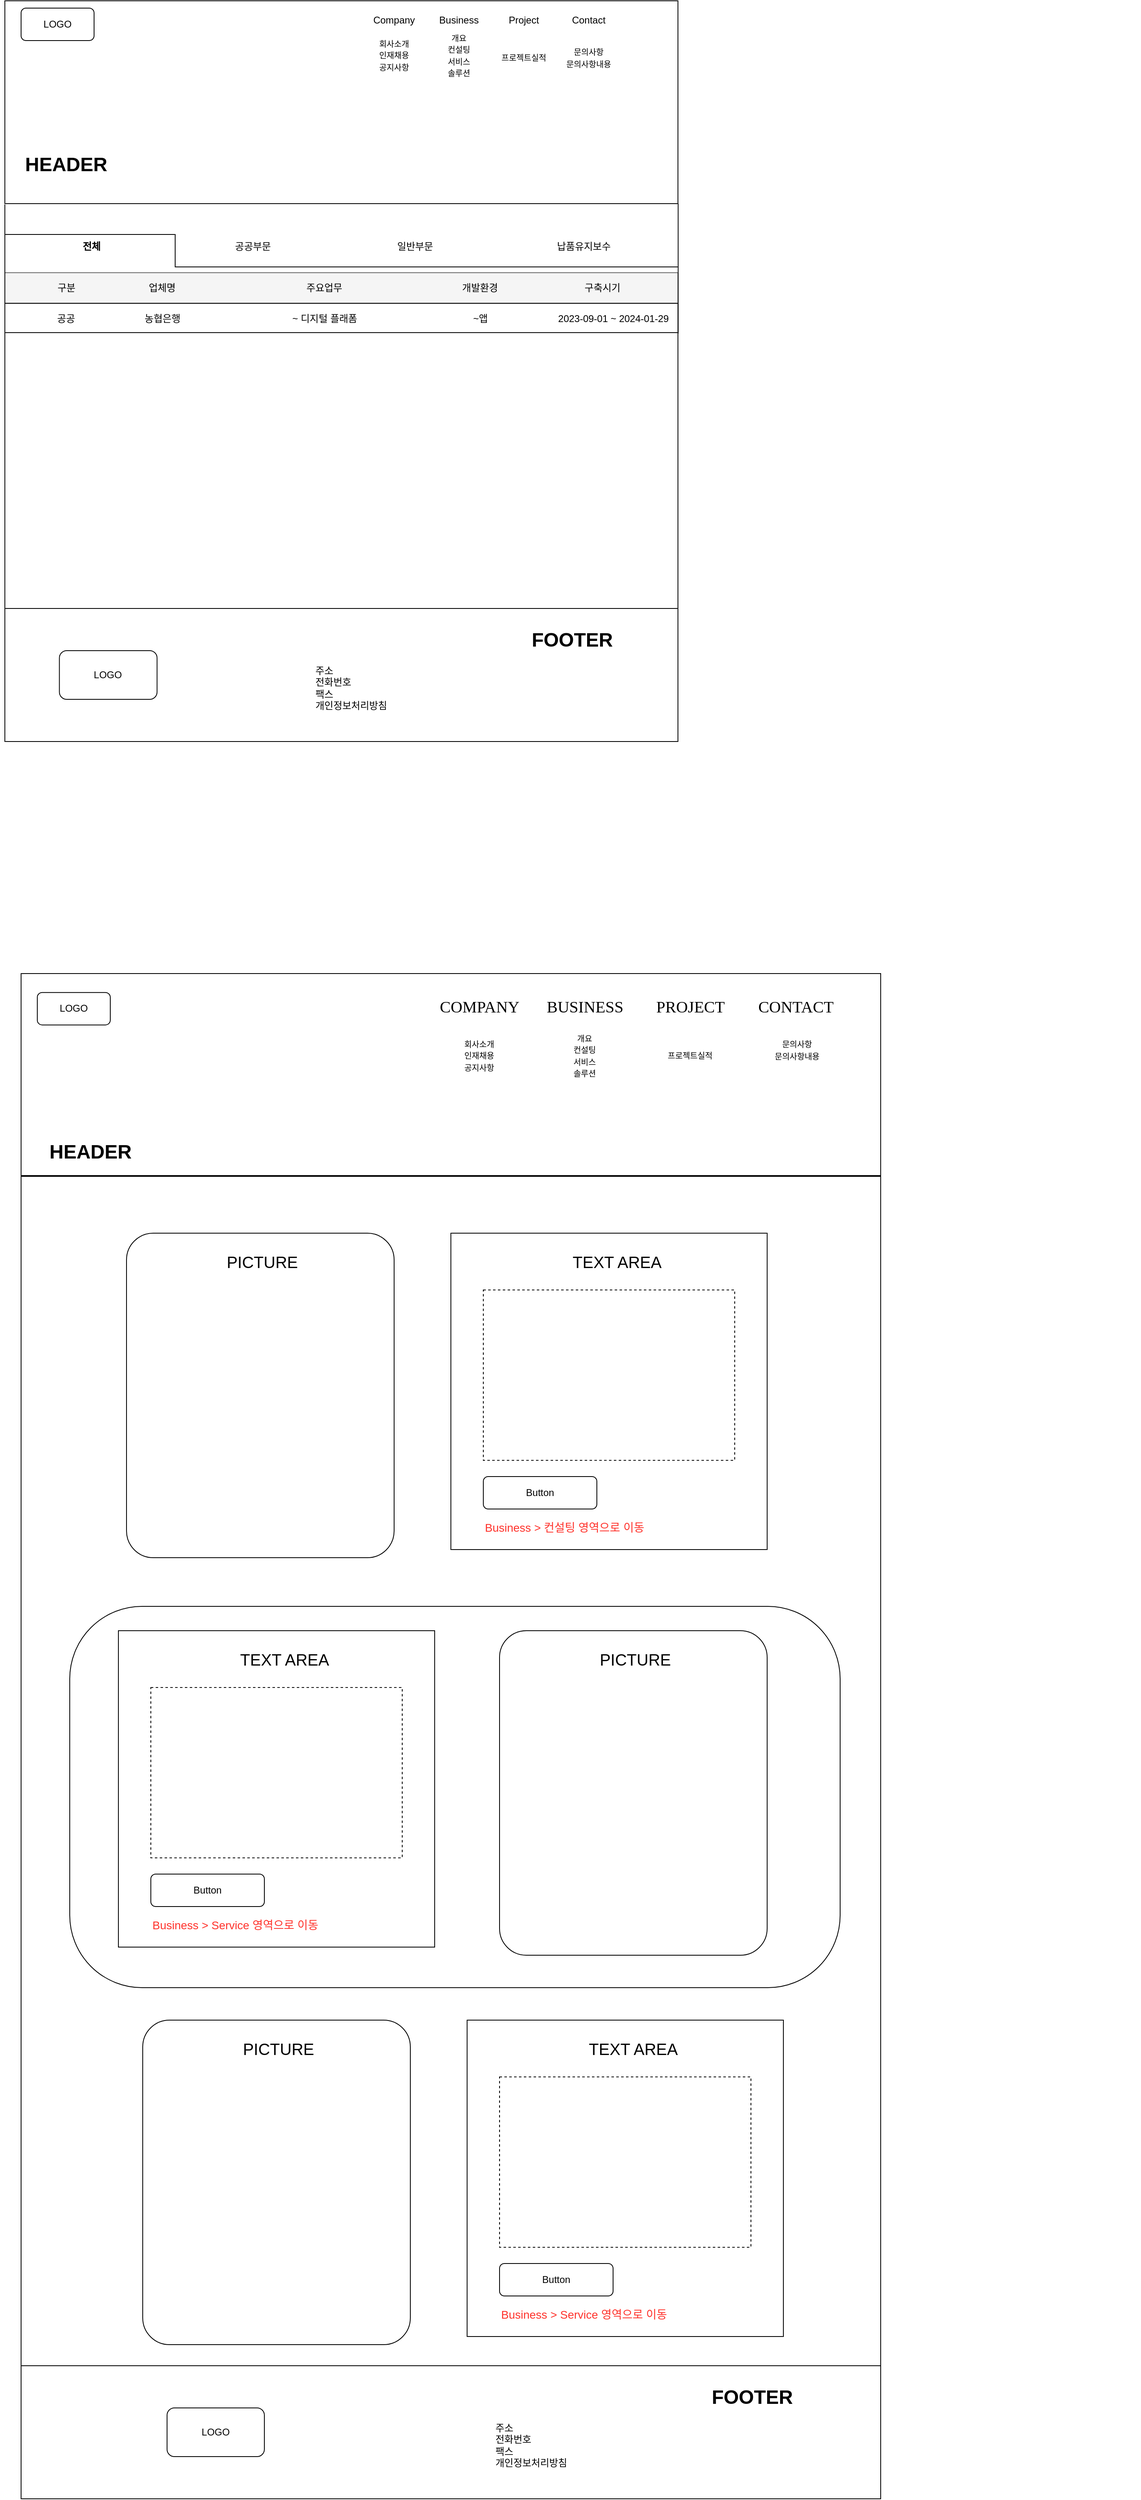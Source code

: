 <mxfile version="24.8.3" pages="13">
  <diagram id="XqWaPvtBVnCkVEPb8-9-" name="MainPage">
    <mxGraphModel grid="0" page="1" gridSize="10" guides="1" tooltips="1" connect="1" arrows="1" fold="1" pageScale="1" pageWidth="1169" pageHeight="827" math="0" shadow="0">
      <root>
        <mxCell id="0" />
        <mxCell id="1" parent="0" />
        <mxCell id="ygflpLpFK6gGXuS0VZiM-1" value="" style="rounded=0;whiteSpace=wrap;html=1;" vertex="1" parent="1">
          <mxGeometry x="20" y="280" width="1060" height="1630" as="geometry" />
        </mxCell>
        <mxCell id="ygflpLpFK6gGXuS0VZiM-2" value="" style="rounded=0;whiteSpace=wrap;html=1;" vertex="1" parent="1">
          <mxGeometry x="20" y="30" width="1060" height="249" as="geometry" />
        </mxCell>
        <mxCell id="ygflpLpFK6gGXuS0VZiM-3" value="&lt;font style=&quot;font-size: 20px;&quot;&gt;COMPANY&lt;/font&gt;" style="text;html=1;points=[];align=center;verticalAlign=middle;spacingTop=-4;fontSize=14;fontFamily=Verdana" vertex="1" parent="1">
          <mxGeometry x="520" y="50" width="130" height="43.33" as="geometry" />
        </mxCell>
        <mxCell id="ygflpLpFK6gGXuS0VZiM-4" value="&lt;font style=&quot;font-size: 20px;&quot;&gt;BUSINESS&lt;/font&gt;" style="text;html=1;points=[];align=center;verticalAlign=middle;spacingTop=-4;fontSize=14;fontFamily=Verdana" vertex="1" parent="1">
          <mxGeometry x="650" y="50" width="130" height="43.33" as="geometry" />
        </mxCell>
        <mxCell id="ygflpLpFK6gGXuS0VZiM-5" value="&lt;font style=&quot;font-size: 20px;&quot;&gt;PROJECT&lt;/font&gt;" style="text;html=1;points=[];align=center;verticalAlign=middle;spacingTop=-4;fontSize=14;fontFamily=Verdana" vertex="1" parent="1">
          <mxGeometry x="780" y="50" width="130" height="43.33" as="geometry" />
        </mxCell>
        <mxCell id="ygflpLpFK6gGXuS0VZiM-6" value="&lt;font style=&quot;font-size: 20px;&quot;&gt;CONTACT&lt;/font&gt;" style="text;html=1;points=[];align=center;verticalAlign=middle;spacingTop=-4;fontSize=14;fontFamily=Verdana" vertex="1" parent="1">
          <mxGeometry x="910" y="50" width="130" height="43.33" as="geometry" />
        </mxCell>
        <mxCell id="ygflpLpFK6gGXuS0VZiM-7" value="" style="rounded=1;whiteSpace=wrap;html=1;arcSize=19;" vertex="1" parent="1">
          <mxGeometry x="80" y="810" width="950" height="470" as="geometry" />
        </mxCell>
        <mxCell id="ygflpLpFK6gGXuS0VZiM-8" value="LOGO" style="rounded=1;whiteSpace=wrap;html=1;" vertex="1" parent="1">
          <mxGeometry x="40" y="53.33" width="90" height="40" as="geometry" />
        </mxCell>
        <mxCell id="ygflpLpFK6gGXuS0VZiM-9" value="" style="group" vertex="1" connectable="0" parent="1">
          <mxGeometry x="150" y="350" width="330" height="400" as="geometry" />
        </mxCell>
        <mxCell id="ygflpLpFK6gGXuS0VZiM-10" value="" style="rounded=1;whiteSpace=wrap;html=1;arcSize=10;" vertex="1" parent="ygflpLpFK6gGXuS0VZiM-9">
          <mxGeometry width="330" height="400" as="geometry" />
        </mxCell>
        <mxCell id="ygflpLpFK6gGXuS0VZiM-11" value="&lt;font style=&quot;font-size: 20px;&quot;&gt;PICTURE&lt;/font&gt;" style="text;html=1;align=center;verticalAlign=middle;whiteSpace=wrap;rounded=0;" vertex="1" parent="ygflpLpFK6gGXuS0VZiM-9">
          <mxGeometry x="120" y="20" width="95" height="30" as="geometry" />
        </mxCell>
        <mxCell id="ygflpLpFK6gGXuS0VZiM-12" value="" style="group" vertex="1" connectable="0" parent="1">
          <mxGeometry x="550" y="350" width="390" height="390" as="geometry" />
        </mxCell>
        <mxCell id="ygflpLpFK6gGXuS0VZiM-13" value="" style="whiteSpace=wrap;html=1;aspect=fixed;" vertex="1" parent="ygflpLpFK6gGXuS0VZiM-12">
          <mxGeometry width="390" height="390" as="geometry" />
        </mxCell>
        <mxCell id="ygflpLpFK6gGXuS0VZiM-14" value="&lt;span style=&quot;font-size: 20px;&quot;&gt;TEXT AREA&lt;/span&gt;" style="text;html=1;align=center;verticalAlign=middle;whiteSpace=wrap;rounded=0;" vertex="1" parent="ygflpLpFK6gGXuS0VZiM-12">
          <mxGeometry x="130" y="20" width="150" height="30" as="geometry" />
        </mxCell>
        <mxCell id="ygflpLpFK6gGXuS0VZiM-15" value="Button" style="rounded=1;whiteSpace=wrap;html=1;" vertex="1" parent="ygflpLpFK6gGXuS0VZiM-12">
          <mxGeometry x="40" y="300" width="140" height="40" as="geometry" />
        </mxCell>
        <mxCell id="ygflpLpFK6gGXuS0VZiM-16" value="" style="rounded=0;whiteSpace=wrap;html=1;dashed=1;" vertex="1" parent="ygflpLpFK6gGXuS0VZiM-12">
          <mxGeometry x="40" y="70" width="310" height="210" as="geometry" />
        </mxCell>
        <mxCell id="ygflpLpFK6gGXuS0VZiM-17" value="&lt;font style=&quot;font-size: 14px;&quot;&gt;Business &amp;gt; 컨설팅 영역으로 이동&lt;/font&gt;" style="text;html=1;align=left;verticalAlign=middle;whiteSpace=wrap;rounded=0;fontColor=#FF322B;labelBorderColor=none;labelBackgroundColor=none;textShadow=0;" vertex="1" parent="ygflpLpFK6gGXuS0VZiM-12">
          <mxGeometry x="40" y="348" width="280" height="30" as="geometry" />
        </mxCell>
        <mxCell id="ygflpLpFK6gGXuS0VZiM-18" value="" style="rounded=0;whiteSpace=wrap;html=1;" vertex="1" parent="1">
          <mxGeometry x="20" y="1746" width="1060" height="164" as="geometry" />
        </mxCell>
        <mxCell id="ygflpLpFK6gGXuS0VZiM-19" value="LOGO" style="rounded=1;whiteSpace=wrap;html=1;" vertex="1" parent="1">
          <mxGeometry x="200" y="1798" width="120" height="60" as="geometry" />
        </mxCell>
        <mxCell id="ygflpLpFK6gGXuS0VZiM-20" value="&lt;h1&gt;&lt;span style=&quot;background-color: initial;&quot;&gt;&lt;span style=&quot;white-space: pre;&quot;&gt;&#x9;&lt;/span&gt;&lt;span style=&quot;white-space: pre;&quot;&gt;&#x9;&lt;/span&gt;&lt;span style=&quot;white-space: pre;&quot;&gt;&#x9;&lt;/span&gt;&lt;span style=&quot;white-space: pre;&quot;&gt;&#x9;&lt;/span&gt;&lt;span style=&quot;white-space: pre;&quot;&gt;&#x9;&lt;/span&gt;FOOTER&lt;/span&gt;&lt;br&gt;&lt;/h1&gt;&lt;div&gt;주소&lt;/div&gt;&lt;div&gt;전화번호&lt;/div&gt;&lt;div&gt;팩스&lt;/div&gt;&lt;div&gt;개인정보처리방침&lt;/div&gt;" style="text;html=1;strokeColor=none;fillColor=none;spacing=5;spacingTop=-20;whiteSpace=wrap;overflow=hidden;rounded=0;" vertex="1" parent="1">
          <mxGeometry x="600" y="1765" width="387" height="120" as="geometry" />
        </mxCell>
        <mxCell id="ygflpLpFK6gGXuS0VZiM-21" value="&lt;font style=&quot;font-size: 10px;&quot;&gt;개요&lt;br&gt;컨설팅&lt;br&gt;서비스&lt;br&gt;솔루션&lt;/font&gt;" style="text;html=1;strokeColor=none;fillColor=none;align=center;verticalAlign=middle;whiteSpace=wrap;rounded=0;fontColor=#000000;" vertex="1" parent="1">
          <mxGeometry x="690" y="100" width="50" height="62" as="geometry" />
        </mxCell>
        <mxCell id="ygflpLpFK6gGXuS0VZiM-22" value="&lt;font style=&quot;font-size: 10px;&quot;&gt;회사소개&lt;br&gt;인재채용&lt;br&gt;공지사항&lt;/font&gt;" style="text;html=1;strokeColor=none;fillColor=none;align=center;verticalAlign=middle;whiteSpace=wrap;rounded=0;fontColor=#000000;" vertex="1" parent="1">
          <mxGeometry x="560" y="100" width="50" height="62" as="geometry" />
        </mxCell>
        <mxCell id="ygflpLpFK6gGXuS0VZiM-23" value="&lt;font style=&quot;font-size: 10px;&quot;&gt;프로젝트실적&lt;/font&gt;" style="text;html=1;strokeColor=none;fillColor=none;align=center;verticalAlign=middle;whiteSpace=wrap;rounded=0;fontColor=#000000;" vertex="1" parent="1">
          <mxGeometry x="814" y="100" width="62" height="62" as="geometry" />
        </mxCell>
        <mxCell id="ygflpLpFK6gGXuS0VZiM-24" value="&lt;font style=&quot;font-size: 10px;&quot;&gt;문의사항&lt;br&gt;문의사항내용&lt;/font&gt;" style="text;html=1;strokeColor=none;fillColor=none;align=center;verticalAlign=middle;whiteSpace=wrap;rounded=0;fontColor=#000000;" vertex="1" parent="1">
          <mxGeometry x="940" y="93.33" width="74" height="62" as="geometry" />
        </mxCell>
        <mxCell id="ygflpLpFK6gGXuS0VZiM-25" value="&lt;h1&gt;HEADER&lt;/h1&gt;" style="text;html=1;strokeColor=none;fillColor=none;spacing=5;spacingTop=-20;whiteSpace=wrap;overflow=hidden;rounded=0;" vertex="1" parent="1">
          <mxGeometry x="50" y="230" width="114.5" height="40" as="geometry" />
        </mxCell>
        <mxCell id="ygflpLpFK6gGXuS0VZiM-26" value="" style="group" vertex="1" connectable="0" parent="1">
          <mxGeometry x="610" y="860" width="790" height="400" as="geometry" />
        </mxCell>
        <mxCell id="ygflpLpFK6gGXuS0VZiM-27" value="" style="rounded=1;whiteSpace=wrap;html=1;arcSize=10;" vertex="1" parent="ygflpLpFK6gGXuS0VZiM-26">
          <mxGeometry y="-20" width="330" height="400" as="geometry" />
        </mxCell>
        <mxCell id="ygflpLpFK6gGXuS0VZiM-28" value="&lt;font style=&quot;font-size: 20px;&quot;&gt;PICTURE&lt;/font&gt;" style="text;html=1;align=center;verticalAlign=middle;whiteSpace=wrap;rounded=0;" vertex="1" parent="ygflpLpFK6gGXuS0VZiM-26">
          <mxGeometry x="120" width="95" height="30" as="geometry" />
        </mxCell>
        <mxCell id="ygflpLpFK6gGXuS0VZiM-29" value="" style="group" vertex="1" connectable="0" parent="ygflpLpFK6gGXuS0VZiM-26">
          <mxGeometry x="-440" y="460" width="330" height="400" as="geometry" />
        </mxCell>
        <mxCell id="ygflpLpFK6gGXuS0VZiM-30" value="" style="rounded=1;whiteSpace=wrap;html=1;arcSize=10;" vertex="1" parent="ygflpLpFK6gGXuS0VZiM-29">
          <mxGeometry width="330" height="400" as="geometry" />
        </mxCell>
        <mxCell id="ygflpLpFK6gGXuS0VZiM-31" value="&lt;font style=&quot;font-size: 20px;&quot;&gt;PICTURE&lt;/font&gt;" style="text;html=1;align=center;verticalAlign=middle;whiteSpace=wrap;rounded=0;" vertex="1" parent="ygflpLpFK6gGXuS0VZiM-29">
          <mxGeometry x="120" y="20" width="95" height="30" as="geometry" />
        </mxCell>
        <mxCell id="ygflpLpFK6gGXuS0VZiM-32" value="" style="group" vertex="1" connectable="0" parent="ygflpLpFK6gGXuS0VZiM-26">
          <mxGeometry x="-40" y="460" width="390" height="390" as="geometry" />
        </mxCell>
        <mxCell id="ygflpLpFK6gGXuS0VZiM-33" value="" style="whiteSpace=wrap;html=1;aspect=fixed;" vertex="1" parent="ygflpLpFK6gGXuS0VZiM-32">
          <mxGeometry width="390" height="390" as="geometry" />
        </mxCell>
        <mxCell id="ygflpLpFK6gGXuS0VZiM-34" value="&lt;span style=&quot;font-size: 20px;&quot;&gt;TEXT AREA&lt;/span&gt;" style="text;html=1;align=center;verticalAlign=middle;whiteSpace=wrap;rounded=0;" vertex="1" parent="ygflpLpFK6gGXuS0VZiM-32">
          <mxGeometry x="130" y="20" width="150" height="30" as="geometry" />
        </mxCell>
        <mxCell id="ygflpLpFK6gGXuS0VZiM-35" value="Button" style="rounded=1;whiteSpace=wrap;html=1;" vertex="1" parent="ygflpLpFK6gGXuS0VZiM-32">
          <mxGeometry x="40" y="300" width="140" height="40" as="geometry" />
        </mxCell>
        <mxCell id="ygflpLpFK6gGXuS0VZiM-36" value="" style="rounded=0;whiteSpace=wrap;html=1;dashed=1;" vertex="1" parent="ygflpLpFK6gGXuS0VZiM-32">
          <mxGeometry x="40" y="70" width="310" height="210" as="geometry" />
        </mxCell>
        <mxCell id="ygflpLpFK6gGXuS0VZiM-37" value="&lt;font style=&quot;font-size: 14px;&quot;&gt;Business &amp;gt; Service 영역으로 이동&lt;/font&gt;" style="text;html=1;align=left;verticalAlign=middle;whiteSpace=wrap;rounded=0;fontColor=#FF322B;labelBorderColor=none;labelBackgroundColor=none;textShadow=0;" vertex="1" parent="ygflpLpFK6gGXuS0VZiM-32">
          <mxGeometry x="40" y="348" width="280" height="30" as="geometry" />
        </mxCell>
        <mxCell id="ygflpLpFK6gGXuS0VZiM-38" value="" style="group" vertex="1" connectable="0" parent="1">
          <mxGeometry x="140" y="840" width="390" height="390" as="geometry" />
        </mxCell>
        <mxCell id="ygflpLpFK6gGXuS0VZiM-39" value="" style="whiteSpace=wrap;html=1;aspect=fixed;" vertex="1" parent="ygflpLpFK6gGXuS0VZiM-38">
          <mxGeometry width="390" height="390" as="geometry" />
        </mxCell>
        <mxCell id="ygflpLpFK6gGXuS0VZiM-40" value="&lt;span style=&quot;font-size: 20px;&quot;&gt;TEXT AREA&lt;/span&gt;" style="text;html=1;align=center;verticalAlign=middle;whiteSpace=wrap;rounded=0;" vertex="1" parent="ygflpLpFK6gGXuS0VZiM-38">
          <mxGeometry x="130" y="20" width="150" height="30" as="geometry" />
        </mxCell>
        <mxCell id="ygflpLpFK6gGXuS0VZiM-41" value="Button" style="rounded=1;whiteSpace=wrap;html=1;" vertex="1" parent="ygflpLpFK6gGXuS0VZiM-38">
          <mxGeometry x="40" y="300" width="140" height="40" as="geometry" />
        </mxCell>
        <mxCell id="ygflpLpFK6gGXuS0VZiM-42" value="" style="rounded=0;whiteSpace=wrap;html=1;dashed=1;" vertex="1" parent="ygflpLpFK6gGXuS0VZiM-38">
          <mxGeometry x="40" y="70" width="310" height="210" as="geometry" />
        </mxCell>
        <mxCell id="ygflpLpFK6gGXuS0VZiM-43" value="&lt;font style=&quot;font-size: 14px;&quot;&gt;Business &amp;gt; Service 영역으로 이동&lt;/font&gt;" style="text;html=1;align=left;verticalAlign=middle;whiteSpace=wrap;rounded=0;fontColor=#FF322B;labelBorderColor=none;labelBackgroundColor=none;textShadow=0;" vertex="1" parent="ygflpLpFK6gGXuS0VZiM-38">
          <mxGeometry x="40" y="348" width="280" height="30" as="geometry" />
        </mxCell>
        <mxCell id="9WG7Q2FJgHzjxcQe-z9H-2" value="" style="text;html=1;strokeColor=#666666;fillColor=#f5f5f5;align=center;verticalAlign=middle;whiteSpace=wrap;rounded=0;strokeWidth=1;fontColor=#333333;" vertex="1" parent="1">
          <mxGeometry y="-833.88" width="830" height="37.75" as="geometry" />
        </mxCell>
        <mxCell id="9WG7Q2FJgHzjxcQe-z9H-3" value="" style="rounded=0;whiteSpace=wrap;html=1;" vertex="1" parent="1">
          <mxGeometry y="-1169" width="830" height="250" as="geometry" />
        </mxCell>
        <mxCell id="9WG7Q2FJgHzjxcQe-z9H-4" value="LOGO" style="rounded=1;whiteSpace=wrap;html=1;" vertex="1" parent="1">
          <mxGeometry x="20" y="-1160" width="90" height="40" as="geometry" />
        </mxCell>
        <mxCell id="9WG7Q2FJgHzjxcQe-z9H-5" value="Company" style="text;html=1;strokeColor=none;fillColor=none;align=center;verticalAlign=middle;whiteSpace=wrap;rounded=0;" vertex="1" parent="1">
          <mxGeometry x="450" y="-1160" width="60" height="30" as="geometry" />
        </mxCell>
        <mxCell id="9WG7Q2FJgHzjxcQe-z9H-6" value="Business" style="text;html=1;strokeColor=none;fillColor=none;align=center;verticalAlign=middle;whiteSpace=wrap;rounded=0;" vertex="1" parent="1">
          <mxGeometry x="530" y="-1160" width="60" height="30" as="geometry" />
        </mxCell>
        <mxCell id="9WG7Q2FJgHzjxcQe-z9H-7" value="Project" style="text;html=1;strokeColor=none;fillColor=none;align=center;verticalAlign=middle;whiteSpace=wrap;rounded=0;" vertex="1" parent="1">
          <mxGeometry x="610" y="-1160" width="60" height="30" as="geometry" />
        </mxCell>
        <mxCell id="9WG7Q2FJgHzjxcQe-z9H-8" value="Contact" style="text;html=1;strokeColor=none;fillColor=none;align=center;verticalAlign=middle;whiteSpace=wrap;rounded=0;" vertex="1" parent="1">
          <mxGeometry x="690" y="-1160" width="60" height="30" as="geometry" />
        </mxCell>
        <mxCell id="9WG7Q2FJgHzjxcQe-z9H-11" value="전체" style="text;html=1;strokeColor=none;fillColor=none;align=center;verticalAlign=middle;whiteSpace=wrap;rounded=0;fontStyle=1" vertex="1" parent="1">
          <mxGeometry x="50.5" y="-881" width="112" height="30" as="geometry" />
        </mxCell>
        <mxCell id="9WG7Q2FJgHzjxcQe-z9H-12" value="&lt;h1&gt;HEADER&lt;/h1&gt;" style="text;html=1;strokeColor=none;fillColor=none;spacing=5;spacingTop=-20;whiteSpace=wrap;overflow=hidden;rounded=0;" vertex="1" parent="1">
          <mxGeometry x="20" y="-987" width="114.5" height="40" as="geometry" />
        </mxCell>
        <mxCell id="9WG7Q2FJgHzjxcQe-z9H-13" value="&lt;h4&gt;&lt;br&gt;&lt;/h4&gt;" style="text;html=1;strokeColor=none;fillColor=none;align=center;verticalAlign=middle;whiteSpace=wrap;rounded=0;" vertex="1" parent="1">
          <mxGeometry x="608" y="-1028" width="60" height="30" as="geometry" />
        </mxCell>
        <mxCell id="9WG7Q2FJgHzjxcQe-z9H-14" value="&lt;font style=&quot;font-size: 10px;&quot;&gt;개요&lt;br&gt;컨설팅&lt;br&gt;서비스&lt;br&gt;솔루션&lt;/font&gt;" style="text;html=1;strokeColor=none;fillColor=none;align=center;verticalAlign=middle;whiteSpace=wrap;rounded=0;fontColor=#000000;" vertex="1" parent="1">
          <mxGeometry x="535" y="-1133.5" width="50" height="62" as="geometry" />
        </mxCell>
        <mxCell id="9WG7Q2FJgHzjxcQe-z9H-15" value="&lt;span style=&quot;font-size: 10px;&quot;&gt;회사소개&lt;br&gt;&lt;/span&gt;&lt;font style=&quot;font-size: 10px;&quot;&gt;인재채용&lt;br&gt;공지사항&lt;/font&gt;" style="text;html=1;strokeColor=none;fillColor=none;align=center;verticalAlign=middle;whiteSpace=wrap;rounded=0;fontColor=#000000;" vertex="1" parent="1">
          <mxGeometry x="455" y="-1133.5" width="50" height="62" as="geometry" />
        </mxCell>
        <mxCell id="9WG7Q2FJgHzjxcQe-z9H-16" value="&lt;span style=&quot;font-size: 10px;&quot;&gt;프로젝트실적&lt;/span&gt;" style="text;html=1;strokeColor=none;fillColor=none;align=center;verticalAlign=middle;whiteSpace=wrap;rounded=0;fontColor=#000000;" vertex="1" parent="1">
          <mxGeometry x="609" y="-1130" width="62" height="62" as="geometry" />
        </mxCell>
        <mxCell id="9WG7Q2FJgHzjxcQe-z9H-17" value="&lt;span style=&quot;font-size: 10px;&quot;&gt;문의사항&lt;br&gt;&lt;/span&gt;&lt;font style=&quot;font-size: 10px;&quot;&gt;문의사항내용&lt;/font&gt;" style="text;html=1;strokeColor=none;fillColor=none;align=center;verticalAlign=middle;whiteSpace=wrap;rounded=0;fontColor=#000000;" vertex="1" parent="1">
          <mxGeometry x="681" y="-1130" width="78" height="62" as="geometry" />
        </mxCell>
        <mxCell id="9WG7Q2FJgHzjxcQe-z9H-18" value="공공부문" style="text;html=1;strokeColor=none;fillColor=none;align=center;verticalAlign=middle;whiteSpace=wrap;rounded=0;" vertex="1" parent="1">
          <mxGeometry x="250" y="-881" width="112" height="30" as="geometry" />
        </mxCell>
        <mxCell id="9WG7Q2FJgHzjxcQe-z9H-19" value="납품유지보수" style="text;html=1;strokeColor=none;fillColor=none;align=center;verticalAlign=middle;whiteSpace=wrap;rounded=0;" vertex="1" parent="1">
          <mxGeometry x="658" y="-881" width="112" height="30" as="geometry" />
        </mxCell>
        <mxCell id="9WG7Q2FJgHzjxcQe-z9H-20" value="일반부문" style="text;html=1;strokeColor=none;fillColor=none;align=center;verticalAlign=middle;whiteSpace=wrap;rounded=0;" vertex="1" parent="1">
          <mxGeometry x="450" y="-881" width="112" height="30" as="geometry" />
        </mxCell>
        <mxCell id="9WG7Q2FJgHzjxcQe-z9H-21" value="구분" style="text;html=1;strokeColor=none;fillColor=none;align=center;verticalAlign=middle;whiteSpace=wrap;rounded=0;" vertex="1" parent="1">
          <mxGeometry x="20" y="-830" width="112" height="30" as="geometry" />
        </mxCell>
        <mxCell id="9WG7Q2FJgHzjxcQe-z9H-22" value="구축시기" style="text;html=1;strokeColor=none;fillColor=none;align=center;verticalAlign=middle;whiteSpace=wrap;rounded=0;" vertex="1" parent="1">
          <mxGeometry x="681" y="-830" width="112" height="30" as="geometry" />
        </mxCell>
        <mxCell id="9WG7Q2FJgHzjxcQe-z9H-23" value="개발환경" style="text;html=1;strokeColor=none;fillColor=none;align=center;verticalAlign=middle;whiteSpace=wrap;rounded=0;" vertex="1" parent="1">
          <mxGeometry x="530" y="-830" width="112" height="30" as="geometry" />
        </mxCell>
        <mxCell id="9WG7Q2FJgHzjxcQe-z9H-24" value="주요업무" style="text;html=1;strokeColor=none;fillColor=none;align=center;verticalAlign=middle;whiteSpace=wrap;rounded=0;" vertex="1" parent="1">
          <mxGeometry x="338" y="-830" width="112" height="30" as="geometry" />
        </mxCell>
        <mxCell id="9WG7Q2FJgHzjxcQe-z9H-25" value="업체명" style="text;html=1;strokeColor=none;fillColor=none;align=center;verticalAlign=middle;whiteSpace=wrap;rounded=0;" vertex="1" parent="1">
          <mxGeometry x="138" y="-830" width="112" height="30" as="geometry" />
        </mxCell>
        <mxCell id="9WG7Q2FJgHzjxcQe-z9H-26" value="" style="text;html=1;strokeColor=default;fillColor=none;align=center;verticalAlign=middle;whiteSpace=wrap;rounded=0;movable=1;resizable=1;rotatable=1;deletable=1;editable=1;locked=0;connectable=1;" vertex="1" parent="1">
          <mxGeometry y="-796.13" width="830" height="376.13" as="geometry" />
        </mxCell>
        <mxCell id="9WG7Q2FJgHzjxcQe-z9H-27" value="공공&lt;span style=&quot;color: rgba(0, 0, 0, 0); font-family: monospace; font-size: 0px; text-align: start; text-wrap-mode: nowrap;&quot;&gt;%3CmxGraphModel%3E%3Croot%3E%3CmxCell%20id%3D%220%22%2F%3E%3CmxCell%20id%3D%221%22%20parent%3D%220%22%2F%3E%3CmxCell%20id%3D%222%22%20value%3D%22%EC%A0%84%EC%B2%B4%22%20style%3D%22text%3Bhtml%3D1%3BstrokeColor%3Dnone%3BfillColor%3Dnone%3Balign%3Dcenter%3BverticalAlign%3Dmiddle%3BwhiteSpace%3Dwrap%3Brounded%3D0%3B%22%20vertex%3D%221%22%20parent%3D%221%22%3E%3CmxGeometry%20x%3D%2250.5%22%20y%3D%22-881%22%20width%3D%22112%22%20height%3D%2230%22%20as%3D%22geometry%22%2F%3E%3C%2FmxCell%3E%3C%2Froot%3E%3C%2FmxGraphModel%3E&lt;/span&gt;&lt;span style=&quot;color: rgba(0, 0, 0, 0); font-family: monospace; font-size: 0px; text-align: start; text-wrap-mode: nowrap;&quot;&gt;%3CmxGraphModel%3E%3Croot%3E%3CmxCell%20id%3D%220%22%2F%3E%3CmxCell%20id%3D%221%22%20parent%3D%220%22%2F%3E%3CmxCell%20id%3D%222%22%20value%3D%22%EC%A0%84%EC%B2%B4%22%20style%3D%22text%3Bhtml%3D1%3BstrokeColor%3Dnone%3BfillColor%3Dnone%3Balign%3Dcenter%3BverticalAlign%3Dmiddle%3BwhiteSpace%3Dwrap%3Brounded%3D0%3B%22%20vertex%3D%221%22%20parent%3D%221%22%3E%3CmxGeometry%20x%3D%2250.5%22%20y%3D%22-881%22%20width%3D%22112%22%20height%3D%2230%22%20as%3D%22geometry%22%2F%3E%3C%2FmxCell%3E%3C%2Froot%3E%3C%2FmxGraphModel%3E&lt;/span&gt;" style="text;html=1;strokeColor=none;fillColor=none;align=center;verticalAlign=middle;whiteSpace=wrap;rounded=0;" vertex="1" parent="1">
          <mxGeometry x="39.5" y="-792.01" width="71" height="30" as="geometry" />
        </mxCell>
        <mxCell id="9WG7Q2FJgHzjxcQe-z9H-28" value="농협은행" style="text;html=1;strokeColor=none;fillColor=none;align=center;verticalAlign=middle;whiteSpace=wrap;rounded=0;" vertex="1" parent="1">
          <mxGeometry x="145.75" y="-792.01" width="96.5" height="30" as="geometry" />
        </mxCell>
        <mxCell id="9WG7Q2FJgHzjxcQe-z9H-29" value="~앱" style="text;html=1;strokeColor=none;fillColor=none;align=center;verticalAlign=middle;whiteSpace=wrap;rounded=0;" vertex="1" parent="1">
          <mxGeometry x="537.75" y="-792.01" width="96.5" height="30" as="geometry" />
        </mxCell>
        <mxCell id="9WG7Q2FJgHzjxcQe-z9H-30" value="2023-09-01 ~ 2024-01-29" style="text;html=1;strokeColor=none;fillColor=none;align=center;verticalAlign=middle;whiteSpace=wrap;rounded=0;" vertex="1" parent="1">
          <mxGeometry x="678" y="-792.01" width="145.25" height="30" as="geometry" />
        </mxCell>
        <mxCell id="9WG7Q2FJgHzjxcQe-z9H-31" value="~ 디지털 플래폼" style="text;html=1;strokeColor=none;fillColor=none;align=center;verticalAlign=middle;whiteSpace=wrap;rounded=0;" vertex="1" parent="1">
          <mxGeometry x="345.75" y="-792.01" width="96.5" height="30" as="geometry" />
        </mxCell>
        <mxCell id="9WG7Q2FJgHzjxcQe-z9H-32" value="" style="shape=partialRectangle;whiteSpace=wrap;html=1;bottom=0;right=0;fillColor=none;" vertex="1" parent="1">
          <mxGeometry y="-881" width="210" height="40" as="geometry" />
        </mxCell>
        <mxCell id="9WG7Q2FJgHzjxcQe-z9H-33" value="" style="shape=partialRectangle;whiteSpace=wrap;html=1;bottom=0;right=0;fillColor=none;direction=west;rotation=-180;flipV=1;" vertex="1" parent="1">
          <mxGeometry x="210" y="-881" width="620" height="40" as="geometry" />
        </mxCell>
        <mxCell id="9WG7Q2FJgHzjxcQe-z9H-34" value="" style="line;strokeWidth=1;direction=south;html=1;perimeter=backbonePerimeter;points=[];outlineConnect=0;" vertex="1" parent="1">
          <mxGeometry x="-5" y="-918" width="10" height="160" as="geometry" />
        </mxCell>
        <mxCell id="9WG7Q2FJgHzjxcQe-z9H-35" value="" style="line;strokeWidth=1;html=1;" vertex="1" parent="1">
          <mxGeometry y="-765.01" width="830" height="10" as="geometry" />
        </mxCell>
        <mxCell id="9WG7Q2FJgHzjxcQe-z9H-36" value="" style="line;strokeWidth=1;direction=south;html=1;perimeter=backbonePerimeter;points=[];outlineConnect=0;" vertex="1" parent="1">
          <mxGeometry x="825.25" y="-919" width="10" height="160" as="geometry" />
        </mxCell>
        <mxCell id="9WG7Q2FJgHzjxcQe-z9H-37" value="" style="rounded=0;whiteSpace=wrap;html=1;" vertex="1" parent="1">
          <mxGeometry y="-420" width="830" height="164" as="geometry" />
        </mxCell>
        <mxCell id="9WG7Q2FJgHzjxcQe-z9H-38" value="LOGO" style="rounded=1;whiteSpace=wrap;html=1;" vertex="1" parent="1">
          <mxGeometry x="67.243" y="-368" width="120.435" height="60" as="geometry" />
        </mxCell>
        <mxCell id="9WG7Q2FJgHzjxcQe-z9H-39" value="&lt;h1&gt;&lt;span style=&quot;background-color: initial;&quot;&gt;&lt;span style=&quot;white-space: pre;&quot;&gt;&#x9;&lt;/span&gt;&lt;span style=&quot;white-space: pre;&quot;&gt;&#x9;&lt;/span&gt;&lt;span style=&quot;white-space: pre;&quot;&gt;&#x9;&lt;/span&gt;&lt;span style=&quot;white-space: pre;&quot;&gt;&#x9;&lt;/span&gt;&lt;span style=&quot;white-space: pre;&quot;&gt;&#x9;&lt;/span&gt;FOOTER&lt;/span&gt;&lt;br&gt;&lt;/h1&gt;&lt;div&gt;주소&lt;/div&gt;&lt;div&gt;전화번호&lt;/div&gt;&lt;div&gt;팩스&lt;/div&gt;&lt;div&gt;개인정보처리방침&lt;/div&gt;" style="text;html=1;strokeColor=none;fillColor=none;spacing=5;spacingTop=-20;whiteSpace=wrap;overflow=hidden;rounded=0;" vertex="1" parent="1">
          <mxGeometry x="378.368" y="-401" width="388.404" height="120" as="geometry" />
        </mxCell>
      </root>
    </mxGraphModel>
  </diagram>
  <diagram id="wfQOHO2EaJyjSnDQ9Wsg" name="COMPANY_회사소개">
    <mxGraphModel dx="1434" dy="844" grid="0" gridSize="10" guides="1" tooltips="1" connect="1" arrows="1" fold="1" page="1" pageScale="1" pageWidth="1169" pageHeight="827" math="0" shadow="0">
      <root>
        <mxCell id="0" />
        <mxCell id="1" parent="0" />
        <mxCell id="hi9xWFdGXFs3NA8DyIsY-1" value="" style="rounded=0;whiteSpace=wrap;html=1;" vertex="1" parent="1">
          <mxGeometry x="20" y="279" width="1060" height="2571" as="geometry" />
        </mxCell>
        <mxCell id="hi9xWFdGXFs3NA8DyIsY-2" value="&lt;div&gt;&lt;br&gt;&lt;/div&gt;" style="rounded=1;whiteSpace=wrap;html=1;arcSize=7;fontSize=20;fontStyle=1" vertex="1" parent="1">
          <mxGeometry x="140" y="860" width="830" height="400" as="geometry" />
        </mxCell>
        <mxCell id="hi9xWFdGXFs3NA8DyIsY-3" value="&lt;div&gt;&lt;b&gt;&lt;font style=&quot;font-size: 20px;&quot;&gt;&lt;br&gt;&lt;/font&gt;&lt;/b&gt;&lt;/div&gt;" style="rounded=1;whiteSpace=wrap;html=1;arcSize=7;" vertex="1" parent="1">
          <mxGeometry x="140" y="1340" width="830" height="400" as="geometry" />
        </mxCell>
        <mxCell id="hi9xWFdGXFs3NA8DyIsY-4" value="" style="rounded=0;whiteSpace=wrap;html=1;" vertex="1" parent="1">
          <mxGeometry x="20" y="30" width="1060" height="249" as="geometry" />
        </mxCell>
        <mxCell id="hi9xWFdGXFs3NA8DyIsY-5" value="&lt;font style=&quot;font-size: 20px;&quot;&gt;COMPANY&lt;/font&gt;" style="text;html=1;points=[];align=center;verticalAlign=middle;spacingTop=-4;fontSize=14;fontFamily=Verdana" vertex="1" parent="1">
          <mxGeometry x="520" y="50" width="130" height="43.33" as="geometry" />
        </mxCell>
        <mxCell id="hi9xWFdGXFs3NA8DyIsY-6" value="&lt;font style=&quot;font-size: 20px;&quot;&gt;BUSINESS&lt;/font&gt;" style="text;html=1;points=[];align=center;verticalAlign=middle;spacingTop=-4;fontSize=14;fontFamily=Verdana" vertex="1" parent="1">
          <mxGeometry x="650" y="50" width="130" height="43.33" as="geometry" />
        </mxCell>
        <mxCell id="hi9xWFdGXFs3NA8DyIsY-7" value="&lt;font style=&quot;font-size: 20px;&quot;&gt;PROJECT&lt;/font&gt;" style="text;html=1;points=[];align=center;verticalAlign=middle;spacingTop=-4;fontSize=14;fontFamily=Verdana" vertex="1" parent="1">
          <mxGeometry x="780" y="50" width="130" height="43.33" as="geometry" />
        </mxCell>
        <mxCell id="hi9xWFdGXFs3NA8DyIsY-8" value="&lt;font style=&quot;font-size: 20px;&quot;&gt;CONTACT&lt;/font&gt;" style="text;html=1;points=[];align=center;verticalAlign=middle;spacingTop=-4;fontSize=14;fontFamily=Verdana" vertex="1" parent="1">
          <mxGeometry x="910" y="50" width="130" height="43.33" as="geometry" />
        </mxCell>
        <mxCell id="hi9xWFdGXFs3NA8DyIsY-9" value="LOGO" style="rounded=1;whiteSpace=wrap;html=1;" vertex="1" parent="1">
          <mxGeometry x="40" y="53.33" width="90" height="40" as="geometry" />
        </mxCell>
        <mxCell id="hi9xWFdGXFs3NA8DyIsY-10" value="&lt;font style=&quot;font-size: 10px;&quot;&gt;개요&lt;br&gt;컨설팅&lt;br&gt;서비스&lt;br&gt;솔루션&lt;/font&gt;" style="text;html=1;strokeColor=none;fillColor=none;align=center;verticalAlign=middle;whiteSpace=wrap;rounded=0;fontColor=#000000;" vertex="1" parent="1">
          <mxGeometry x="690" y="100" width="50" height="62" as="geometry" />
        </mxCell>
        <mxCell id="hi9xWFdGXFs3NA8DyIsY-11" value="&lt;font style=&quot;font-size: 10px;&quot;&gt;회사소개&lt;br&gt;인재채용&lt;br&gt;공지사항&lt;/font&gt;" style="text;html=1;strokeColor=none;fillColor=none;align=center;verticalAlign=middle;whiteSpace=wrap;rounded=0;fontColor=#000000;" vertex="1" parent="1">
          <mxGeometry x="560" y="100" width="50" height="62" as="geometry" />
        </mxCell>
        <mxCell id="hi9xWFdGXFs3NA8DyIsY-12" value="&lt;font style=&quot;font-size: 10px;&quot;&gt;프로젝트실적&lt;/font&gt;" style="text;html=1;strokeColor=none;fillColor=none;align=center;verticalAlign=middle;whiteSpace=wrap;rounded=0;fontColor=#000000;" vertex="1" parent="1">
          <mxGeometry x="814" y="100" width="62" height="62" as="geometry" />
        </mxCell>
        <mxCell id="hi9xWFdGXFs3NA8DyIsY-13" value="&lt;font style=&quot;font-size: 10px;&quot;&gt;문의사항&lt;br&gt;문의사항내용&lt;/font&gt;" style="text;html=1;strokeColor=none;fillColor=none;align=center;verticalAlign=middle;whiteSpace=wrap;rounded=0;fontColor=#000000;" vertex="1" parent="1">
          <mxGeometry x="940" y="93.33" width="74" height="62" as="geometry" />
        </mxCell>
        <mxCell id="hi9xWFdGXFs3NA8DyIsY-14" value="&lt;h1&gt;HEADER&lt;/h1&gt;" style="text;html=1;strokeColor=none;fillColor=none;spacing=5;spacingTop=-20;whiteSpace=wrap;overflow=hidden;rounded=0;" vertex="1" parent="1">
          <mxGeometry x="50" y="230" width="114.5" height="40" as="geometry" />
        </mxCell>
        <mxCell id="hi9xWFdGXFs3NA8DyIsY-15" value="&lt;span style=&quot;font-size: 30px;&quot;&gt;&lt;b&gt;COMPANY&lt;/b&gt;&lt;/span&gt;" style="text;html=1;align=center;verticalAlign=middle;whiteSpace=wrap;rounded=0;" vertex="1" parent="1">
          <mxGeometry x="300" y="190" width="520" height="30" as="geometry" />
        </mxCell>
        <mxCell id="hi9xWFdGXFs3NA8DyIsY-16" value="" style="group" vertex="1" connectable="0" parent="1">
          <mxGeometry x="160" y="380" width="330" height="400" as="geometry" />
        </mxCell>
        <mxCell id="hi9xWFdGXFs3NA8DyIsY-17" value="" style="rounded=1;whiteSpace=wrap;html=1;arcSize=10;" vertex="1" parent="hi9xWFdGXFs3NA8DyIsY-16">
          <mxGeometry width="330" height="400" as="geometry" />
        </mxCell>
        <mxCell id="hi9xWFdGXFs3NA8DyIsY-18" value="&lt;font style=&quot;font-size: 20px;&quot;&gt;PICTURE&lt;/font&gt;" style="text;html=1;align=center;verticalAlign=middle;whiteSpace=wrap;rounded=0;" vertex="1" parent="hi9xWFdGXFs3NA8DyIsY-16">
          <mxGeometry x="120" y="20" width="95" height="30" as="geometry" />
        </mxCell>
        <mxCell id="hi9xWFdGXFs3NA8DyIsY-19" value="" style="group" vertex="1" connectable="0" parent="1">
          <mxGeometry x="560" y="380" width="390" height="390" as="geometry" />
        </mxCell>
        <mxCell id="hi9xWFdGXFs3NA8DyIsY-20" value="" style="whiteSpace=wrap;html=1;aspect=fixed;" vertex="1" parent="hi9xWFdGXFs3NA8DyIsY-19">
          <mxGeometry width="390" height="390" as="geometry" />
        </mxCell>
        <mxCell id="hi9xWFdGXFs3NA8DyIsY-21" value="&lt;span style=&quot;font-size: 20px;&quot;&gt;TEXT AREA&lt;/span&gt;" style="text;html=1;align=center;verticalAlign=middle;whiteSpace=wrap;rounded=0;" vertex="1" parent="hi9xWFdGXFs3NA8DyIsY-19">
          <mxGeometry x="130" y="20" width="150" height="30" as="geometry" />
        </mxCell>
        <mxCell id="hi9xWFdGXFs3NA8DyIsY-22" value="" style="rounded=0;whiteSpace=wrap;html=1;dashed=1;" vertex="1" parent="hi9xWFdGXFs3NA8DyIsY-19">
          <mxGeometry x="40" y="70" width="310" height="290" as="geometry" />
        </mxCell>
        <mxCell id="hi9xWFdGXFs3NA8DyIsY-23" value="&lt;font style=&quot;font-size: 24px;&quot;&gt;&lt;b&gt;회사 소개&lt;/b&gt;&lt;/font&gt;" style="text;html=1;align=center;verticalAlign=middle;whiteSpace=wrap;rounded=0;" vertex="1" parent="1">
          <mxGeometry x="470" y="330" width="140" height="30" as="geometry" />
        </mxCell>
        <mxCell id="hi9xWFdGXFs3NA8DyIsY-24" value="&lt;font style=&quot;font-size: 24px;&quot;&gt;&lt;b&gt;경영 이념&lt;/b&gt;&lt;/font&gt;" style="text;html=1;align=center;verticalAlign=middle;whiteSpace=wrap;rounded=0;" vertex="1" parent="1">
          <mxGeometry x="480" y="890" width="140" height="30" as="geometry" />
        </mxCell>
        <mxCell id="hi9xWFdGXFs3NA8DyIsY-25" value="" style="rounded=0;whiteSpace=wrap;html=1;dashed=1;" vertex="1" parent="1">
          <mxGeometry x="160" y="930" width="790" height="310" as="geometry" />
        </mxCell>
        <mxCell id="hi9xWFdGXFs3NA8DyIsY-26" value="&lt;span style=&quot;font-size: 20px;&quot;&gt;TEXT AREA&lt;/span&gt;" style="text;html=1;align=center;verticalAlign=middle;whiteSpace=wrap;rounded=0;" vertex="1" parent="1">
          <mxGeometry x="390.003" y="939.996" width="303.846" height="20.769" as="geometry" />
        </mxCell>
        <mxCell id="hi9xWFdGXFs3NA8DyIsY-27" value="&lt;font style=&quot;font-size: 24px;&quot;&gt;&lt;b&gt;경영 이념&lt;/b&gt;&lt;/font&gt;" style="text;html=1;align=center;verticalAlign=middle;whiteSpace=wrap;rounded=0;" vertex="1" parent="1">
          <mxGeometry x="480" y="1360" width="140" height="30" as="geometry" />
        </mxCell>
        <mxCell id="hi9xWFdGXFs3NA8DyIsY-28" value="" style="rounded=0;whiteSpace=wrap;html=1;" vertex="1" parent="1">
          <mxGeometry x="20" y="2850" width="1060" height="164" as="geometry" />
        </mxCell>
        <mxCell id="hi9xWFdGXFs3NA8DyIsY-29" value="LOGO" style="rounded=1;whiteSpace=wrap;html=1;" vertex="1" parent="1">
          <mxGeometry x="200" y="2902" width="120" height="60" as="geometry" />
        </mxCell>
        <mxCell id="hi9xWFdGXFs3NA8DyIsY-30" value="&lt;h1&gt;&lt;span style=&quot;background-color: initial;&quot;&gt;&lt;span style=&quot;white-space: pre;&quot;&gt;&#x9;&lt;/span&gt;&lt;span style=&quot;white-space: pre;&quot;&gt;&#x9;&lt;/span&gt;&lt;span style=&quot;white-space: pre;&quot;&gt;&#x9;&lt;/span&gt;&lt;span style=&quot;white-space: pre;&quot;&gt;&#x9;&lt;/span&gt;&lt;span style=&quot;white-space: pre;&quot;&gt;&#x9;&lt;/span&gt;FOOTER&lt;/span&gt;&lt;br&gt;&lt;/h1&gt;&lt;div&gt;주소&lt;/div&gt;&lt;div&gt;전화번호&lt;/div&gt;&lt;div&gt;팩스&lt;/div&gt;&lt;div&gt;개인정보처리방침&lt;/div&gt;" style="text;html=1;strokeColor=none;fillColor=none;spacing=5;spacingTop=-20;whiteSpace=wrap;overflow=hidden;rounded=0;" vertex="1" parent="1">
          <mxGeometry x="600" y="2869" width="387" height="120" as="geometry" />
        </mxCell>
        <mxCell id="hi9xWFdGXFs3NA8DyIsY-31" value="" style="rounded=0;whiteSpace=wrap;html=1;dashed=1;" vertex="1" parent="1">
          <mxGeometry x="160" y="1400" width="790" height="310" as="geometry" />
        </mxCell>
        <mxCell id="hi9xWFdGXFs3NA8DyIsY-32" value="&lt;span style=&quot;font-size: 20px;&quot;&gt;TEXT AREA&lt;/span&gt;" style="text;html=1;align=center;verticalAlign=middle;whiteSpace=wrap;rounded=0;" vertex="1" parent="1">
          <mxGeometry x="390.003" y="1419.996" width="303.846" height="20.769" as="geometry" />
        </mxCell>
        <mxCell id="hi9xWFdGXFs3NA8DyIsY-33" value="&lt;font style=&quot;font-size: 24px;&quot;&gt;&lt;b&gt;조직도&lt;/b&gt;&lt;/font&gt;" style="text;html=1;align=center;verticalAlign=middle;whiteSpace=wrap;rounded=0;" vertex="1" parent="1">
          <mxGeometry x="480" y="1780" width="140" height="30" as="geometry" />
        </mxCell>
        <mxCell id="hi9xWFdGXFs3NA8DyIsY-34" value="" style="rounded=0;whiteSpace=wrap;html=1;dashed=1;" vertex="1" parent="1">
          <mxGeometry x="160" y="1820" width="790" height="420" as="geometry" />
        </mxCell>
        <mxCell id="hi9xWFdGXFs3NA8DyIsY-35" value="&lt;font style=&quot;font-size: 24px;&quot;&gt;&lt;b&gt;오시는 길&lt;/b&gt;&lt;/font&gt;" style="text;html=1;align=center;verticalAlign=middle;whiteSpace=wrap;rounded=0;" vertex="1" parent="1">
          <mxGeometry x="480" y="2290" width="140" height="30" as="geometry" />
        </mxCell>
        <mxCell id="hi9xWFdGXFs3NA8DyIsY-36" value="" style="rounded=0;whiteSpace=wrap;html=1;dashed=1;" vertex="1" parent="1">
          <mxGeometry x="160" y="2350" width="790" height="420" as="geometry" />
        </mxCell>
      </root>
    </mxGraphModel>
  </diagram>
  <diagram id="pDv1qNmyLpfL770Pbmjy" name="COMPANY_인재채용">
    <mxGraphModel dx="1434" dy="844" grid="0" gridSize="10" guides="1" tooltips="1" connect="1" arrows="1" fold="1" page="1" pageScale="1" pageWidth="1169" pageHeight="827" math="0" shadow="0">
      <root>
        <mxCell id="0" />
        <mxCell id="1" parent="0" />
        <mxCell id="QbqMcocgq73JOwDcya09-1" value="" style="rounded=0;whiteSpace=wrap;html=1;" vertex="1" parent="1">
          <mxGeometry x="20" y="279" width="1060" height="2261" as="geometry" />
        </mxCell>
        <mxCell id="QbqMcocgq73JOwDcya09-2" value="&lt;div&gt;&lt;b&gt;&lt;font style=&quot;font-size: 20px;&quot;&gt;&lt;br&gt;&lt;/font&gt;&lt;/b&gt;&lt;/div&gt;" style="rounded=1;whiteSpace=wrap;html=1;arcSize=10;" vertex="1" parent="1">
          <mxGeometry x="130" y="400" width="840" height="400" as="geometry" />
        </mxCell>
        <mxCell id="QbqMcocgq73JOwDcya09-3" value="&lt;div&gt;&lt;font style=&quot;font-size: 20px;&quot;&gt;&lt;b&gt;&lt;br&gt;&lt;/b&gt;&lt;/font&gt;&lt;/div&gt;" style="rounded=1;whiteSpace=wrap;html=1;arcSize=7;" vertex="1" parent="1">
          <mxGeometry x="140" y="860" width="830" height="560" as="geometry" />
        </mxCell>
        <mxCell id="QbqMcocgq73JOwDcya09-4" value="&lt;span style=&quot;font-size: 20px;&quot;&gt;PICTURE&lt;/span&gt;" style="rounded=1;whiteSpace=wrap;html=1;arcSize=10;" vertex="1" parent="1">
          <mxGeometry x="170" y="540" width="236.25" height="200" as="geometry" />
        </mxCell>
        <mxCell id="QbqMcocgq73JOwDcya09-5" value="&lt;span style=&quot;font-size: 20px;&quot;&gt;PICTURE&lt;/span&gt;" style="rounded=1;whiteSpace=wrap;html=1;arcSize=10;" vertex="1" parent="1">
          <mxGeometry x="440" y="540" width="236.25" height="200" as="geometry" />
        </mxCell>
        <mxCell id="QbqMcocgq73JOwDcya09-6" value="&lt;span style=&quot;font-size: 20px;&quot;&gt;PICTURE&lt;/span&gt;" style="rounded=1;whiteSpace=wrap;html=1;arcSize=10;" vertex="1" parent="1">
          <mxGeometry x="710" y="540" width="236.25" height="200" as="geometry" />
        </mxCell>
        <mxCell id="QbqMcocgq73JOwDcya09-7" value="&lt;b&gt;ICON&lt;/b&gt;" style="ellipse;whiteSpace=wrap;html=1;aspect=fixed;" vertex="1" parent="1">
          <mxGeometry x="210" y="990" width="90" height="90" as="geometry" />
        </mxCell>
        <mxCell id="QbqMcocgq73JOwDcya09-8" value="&lt;b&gt;ICON&lt;/b&gt;" style="ellipse;whiteSpace=wrap;html=1;aspect=fixed;" vertex="1" parent="1">
          <mxGeometry x="510" y="990" width="90" height="90" as="geometry" />
        </mxCell>
        <mxCell id="QbqMcocgq73JOwDcya09-9" value="&lt;b&gt;ICON&lt;/b&gt;" style="ellipse;whiteSpace=wrap;html=1;aspect=fixed;" vertex="1" parent="1">
          <mxGeometry x="810" y="990" width="90" height="90" as="geometry" />
        </mxCell>
        <mxCell id="QbqMcocgq73JOwDcya09-10" value="&lt;b&gt;ICON&lt;/b&gt;" style="ellipse;whiteSpace=wrap;html=1;aspect=fixed;" vertex="1" parent="1">
          <mxGeometry x="810" y="1130" width="90" height="90" as="geometry" />
        </mxCell>
        <mxCell id="QbqMcocgq73JOwDcya09-11" value="&lt;b&gt;ICON&lt;/b&gt;" style="ellipse;whiteSpace=wrap;html=1;aspect=fixed;" vertex="1" parent="1">
          <mxGeometry x="210" y="1130" width="90" height="90" as="geometry" />
        </mxCell>
        <mxCell id="QbqMcocgq73JOwDcya09-12" value="&lt;b&gt;ICON&lt;/b&gt;" style="ellipse;whiteSpace=wrap;html=1;aspect=fixed;" vertex="1" parent="1">
          <mxGeometry x="510" y="1130" width="90" height="90" as="geometry" />
        </mxCell>
        <mxCell id="QbqMcocgq73JOwDcya09-13" value="&lt;b&gt;ICON&lt;/b&gt;" style="ellipse;whiteSpace=wrap;html=1;aspect=fixed;" vertex="1" parent="1">
          <mxGeometry x="810" y="1270" width="90" height="90" as="geometry" />
        </mxCell>
        <mxCell id="QbqMcocgq73JOwDcya09-14" value="&lt;b&gt;ICON&lt;/b&gt;" style="ellipse;whiteSpace=wrap;html=1;aspect=fixed;" vertex="1" parent="1">
          <mxGeometry x="210" y="1270" width="90" height="90" as="geometry" />
        </mxCell>
        <mxCell id="QbqMcocgq73JOwDcya09-15" value="&lt;b&gt;ICON&lt;/b&gt;" style="ellipse;whiteSpace=wrap;html=1;aspect=fixed;" vertex="1" parent="1">
          <mxGeometry x="510" y="1270" width="90" height="90" as="geometry" />
        </mxCell>
        <mxCell id="QbqMcocgq73JOwDcya09-16" value="&lt;div&gt;&lt;font style=&quot;font-size: 20px;&quot;&gt;&lt;b&gt;&lt;br&gt;&lt;/b&gt;&lt;/font&gt;&lt;/div&gt;" style="rounded=1;whiteSpace=wrap;html=1;arcSize=7;" vertex="1" parent="1">
          <mxGeometry x="140" y="1490" width="830" height="840" as="geometry" />
        </mxCell>
        <mxCell id="QbqMcocgq73JOwDcya09-17" value="Table" style="shape=table;startSize=30;container=1;collapsible=0;childLayout=tableLayout;strokeColor=default;fontSize=16;" vertex="1" parent="1">
          <mxGeometry x="190" y="1620" width="740" height="160" as="geometry" />
        </mxCell>
        <mxCell id="QbqMcocgq73JOwDcya09-18" value="" style="shape=tableRow;horizontal=0;startSize=0;swimlaneHead=0;swimlaneBody=0;strokeColor=inherit;top=0;left=0;bottom=0;right=0;collapsible=0;dropTarget=0;fillColor=none;points=[[0,0.5],[1,0.5]];portConstraint=eastwest;fontSize=16;" vertex="1" parent="QbqMcocgq73JOwDcya09-17">
          <mxGeometry y="30" width="740" height="43" as="geometry" />
        </mxCell>
        <mxCell id="QbqMcocgq73JOwDcya09-19" value="" style="shape=partialRectangle;html=1;whiteSpace=wrap;connectable=0;strokeColor=inherit;overflow=hidden;fillColor=none;top=0;left=0;bottom=0;right=0;pointerEvents=1;fontSize=16;" vertex="1" parent="QbqMcocgq73JOwDcya09-18">
          <mxGeometry width="246" height="43" as="geometry">
            <mxRectangle width="246" height="43" as="alternateBounds" />
          </mxGeometry>
        </mxCell>
        <mxCell id="QbqMcocgq73JOwDcya09-20" value="" style="shape=partialRectangle;html=1;whiteSpace=wrap;connectable=0;strokeColor=inherit;overflow=hidden;fillColor=none;top=0;left=0;bottom=0;right=0;pointerEvents=1;fontSize=16;" vertex="1" parent="QbqMcocgq73JOwDcya09-18">
          <mxGeometry x="246" width="248" height="43" as="geometry">
            <mxRectangle width="248" height="43" as="alternateBounds" />
          </mxGeometry>
        </mxCell>
        <mxCell id="QbqMcocgq73JOwDcya09-21" value="" style="shape=partialRectangle;html=1;whiteSpace=wrap;connectable=0;strokeColor=inherit;overflow=hidden;fillColor=none;top=0;left=0;bottom=0;right=0;pointerEvents=1;fontSize=16;" vertex="1" parent="QbqMcocgq73JOwDcya09-18">
          <mxGeometry x="494" width="246" height="43" as="geometry">
            <mxRectangle width="246" height="43" as="alternateBounds" />
          </mxGeometry>
        </mxCell>
        <mxCell id="QbqMcocgq73JOwDcya09-22" value="" style="shape=tableRow;horizontal=0;startSize=0;swimlaneHead=0;swimlaneBody=0;strokeColor=inherit;top=0;left=0;bottom=0;right=0;collapsible=0;dropTarget=0;fillColor=none;points=[[0,0.5],[1,0.5]];portConstraint=eastwest;fontSize=16;" vertex="1" parent="QbqMcocgq73JOwDcya09-17">
          <mxGeometry y="73" width="740" height="44" as="geometry" />
        </mxCell>
        <mxCell id="QbqMcocgq73JOwDcya09-23" value="" style="shape=partialRectangle;html=1;whiteSpace=wrap;connectable=0;strokeColor=inherit;overflow=hidden;fillColor=none;top=0;left=0;bottom=0;right=0;pointerEvents=1;fontSize=16;" vertex="1" parent="QbqMcocgq73JOwDcya09-22">
          <mxGeometry width="246" height="44" as="geometry">
            <mxRectangle width="246" height="44" as="alternateBounds" />
          </mxGeometry>
        </mxCell>
        <mxCell id="QbqMcocgq73JOwDcya09-24" value="" style="shape=partialRectangle;html=1;whiteSpace=wrap;connectable=0;strokeColor=inherit;overflow=hidden;fillColor=none;top=0;left=0;bottom=0;right=0;pointerEvents=1;fontSize=16;" vertex="1" parent="QbqMcocgq73JOwDcya09-22">
          <mxGeometry x="246" width="248" height="44" as="geometry">
            <mxRectangle width="248" height="44" as="alternateBounds" />
          </mxGeometry>
        </mxCell>
        <mxCell id="QbqMcocgq73JOwDcya09-25" value="" style="shape=partialRectangle;html=1;whiteSpace=wrap;connectable=0;strokeColor=inherit;overflow=hidden;fillColor=none;top=0;left=0;bottom=0;right=0;pointerEvents=1;fontSize=16;" vertex="1" parent="QbqMcocgq73JOwDcya09-22">
          <mxGeometry x="494" width="246" height="44" as="geometry">
            <mxRectangle width="246" height="44" as="alternateBounds" />
          </mxGeometry>
        </mxCell>
        <mxCell id="QbqMcocgq73JOwDcya09-26" value="" style="shape=tableRow;horizontal=0;startSize=0;swimlaneHead=0;swimlaneBody=0;strokeColor=inherit;top=0;left=0;bottom=0;right=0;collapsible=0;dropTarget=0;fillColor=none;points=[[0,0.5],[1,0.5]];portConstraint=eastwest;fontSize=16;" vertex="1" parent="QbqMcocgq73JOwDcya09-17">
          <mxGeometry y="117" width="740" height="43" as="geometry" />
        </mxCell>
        <mxCell id="QbqMcocgq73JOwDcya09-27" value="" style="shape=partialRectangle;html=1;whiteSpace=wrap;connectable=0;strokeColor=inherit;overflow=hidden;fillColor=none;top=0;left=0;bottom=0;right=0;pointerEvents=1;fontSize=16;" vertex="1" parent="QbqMcocgq73JOwDcya09-26">
          <mxGeometry width="246" height="43" as="geometry">
            <mxRectangle width="246" height="43" as="alternateBounds" />
          </mxGeometry>
        </mxCell>
        <mxCell id="QbqMcocgq73JOwDcya09-28" value="" style="shape=partialRectangle;html=1;whiteSpace=wrap;connectable=0;strokeColor=inherit;overflow=hidden;fillColor=none;top=0;left=0;bottom=0;right=0;pointerEvents=1;fontSize=16;" vertex="1" parent="QbqMcocgq73JOwDcya09-26">
          <mxGeometry x="246" width="248" height="43" as="geometry">
            <mxRectangle width="248" height="43" as="alternateBounds" />
          </mxGeometry>
        </mxCell>
        <mxCell id="QbqMcocgq73JOwDcya09-29" value="" style="shape=partialRectangle;html=1;whiteSpace=wrap;connectable=0;strokeColor=inherit;overflow=hidden;fillColor=none;top=0;left=0;bottom=0;right=0;pointerEvents=1;fontSize=16;" vertex="1" parent="QbqMcocgq73JOwDcya09-26">
          <mxGeometry x="494" width="246" height="43" as="geometry">
            <mxRectangle width="246" height="43" as="alternateBounds" />
          </mxGeometry>
        </mxCell>
        <mxCell id="QbqMcocgq73JOwDcya09-30" value="Table" style="shape=table;startSize=30;container=1;collapsible=0;childLayout=tableLayout;strokeColor=default;fontSize=16;" vertex="1" parent="1">
          <mxGeometry x="190" y="1850" width="740" height="160" as="geometry" />
        </mxCell>
        <mxCell id="QbqMcocgq73JOwDcya09-31" value="" style="shape=tableRow;horizontal=0;startSize=0;swimlaneHead=0;swimlaneBody=0;strokeColor=inherit;top=0;left=0;bottom=0;right=0;collapsible=0;dropTarget=0;fillColor=none;points=[[0,0.5],[1,0.5]];portConstraint=eastwest;fontSize=16;" vertex="1" parent="QbqMcocgq73JOwDcya09-30">
          <mxGeometry y="30" width="740" height="43" as="geometry" />
        </mxCell>
        <mxCell id="QbqMcocgq73JOwDcya09-32" value="" style="shape=partialRectangle;html=1;whiteSpace=wrap;connectable=0;strokeColor=inherit;overflow=hidden;fillColor=none;top=0;left=0;bottom=0;right=0;pointerEvents=1;fontSize=16;" vertex="1" parent="QbqMcocgq73JOwDcya09-31">
          <mxGeometry width="246" height="43" as="geometry">
            <mxRectangle width="246" height="43" as="alternateBounds" />
          </mxGeometry>
        </mxCell>
        <mxCell id="QbqMcocgq73JOwDcya09-33" value="" style="shape=partialRectangle;html=1;whiteSpace=wrap;connectable=0;strokeColor=inherit;overflow=hidden;fillColor=none;top=0;left=0;bottom=0;right=0;pointerEvents=1;fontSize=16;" vertex="1" parent="QbqMcocgq73JOwDcya09-31">
          <mxGeometry x="246" width="248" height="43" as="geometry">
            <mxRectangle width="248" height="43" as="alternateBounds" />
          </mxGeometry>
        </mxCell>
        <mxCell id="QbqMcocgq73JOwDcya09-34" value="" style="shape=partialRectangle;html=1;whiteSpace=wrap;connectable=0;strokeColor=inherit;overflow=hidden;fillColor=none;top=0;left=0;bottom=0;right=0;pointerEvents=1;fontSize=16;" vertex="1" parent="QbqMcocgq73JOwDcya09-31">
          <mxGeometry x="494" width="246" height="43" as="geometry">
            <mxRectangle width="246" height="43" as="alternateBounds" />
          </mxGeometry>
        </mxCell>
        <mxCell id="QbqMcocgq73JOwDcya09-35" value="" style="shape=tableRow;horizontal=0;startSize=0;swimlaneHead=0;swimlaneBody=0;strokeColor=inherit;top=0;left=0;bottom=0;right=0;collapsible=0;dropTarget=0;fillColor=none;points=[[0,0.5],[1,0.5]];portConstraint=eastwest;fontSize=16;" vertex="1" parent="QbqMcocgq73JOwDcya09-30">
          <mxGeometry y="73" width="740" height="44" as="geometry" />
        </mxCell>
        <mxCell id="QbqMcocgq73JOwDcya09-36" value="" style="shape=partialRectangle;html=1;whiteSpace=wrap;connectable=0;strokeColor=inherit;overflow=hidden;fillColor=none;top=0;left=0;bottom=0;right=0;pointerEvents=1;fontSize=16;" vertex="1" parent="QbqMcocgq73JOwDcya09-35">
          <mxGeometry width="246" height="44" as="geometry">
            <mxRectangle width="246" height="44" as="alternateBounds" />
          </mxGeometry>
        </mxCell>
        <mxCell id="QbqMcocgq73JOwDcya09-37" value="" style="shape=partialRectangle;html=1;whiteSpace=wrap;connectable=0;strokeColor=inherit;overflow=hidden;fillColor=none;top=0;left=0;bottom=0;right=0;pointerEvents=1;fontSize=16;" vertex="1" parent="QbqMcocgq73JOwDcya09-35">
          <mxGeometry x="246" width="248" height="44" as="geometry">
            <mxRectangle width="248" height="44" as="alternateBounds" />
          </mxGeometry>
        </mxCell>
        <mxCell id="QbqMcocgq73JOwDcya09-38" value="" style="shape=partialRectangle;html=1;whiteSpace=wrap;connectable=0;strokeColor=inherit;overflow=hidden;fillColor=none;top=0;left=0;bottom=0;right=0;pointerEvents=1;fontSize=16;" vertex="1" parent="QbqMcocgq73JOwDcya09-35">
          <mxGeometry x="494" width="246" height="44" as="geometry">
            <mxRectangle width="246" height="44" as="alternateBounds" />
          </mxGeometry>
        </mxCell>
        <mxCell id="QbqMcocgq73JOwDcya09-39" value="" style="shape=tableRow;horizontal=0;startSize=0;swimlaneHead=0;swimlaneBody=0;strokeColor=inherit;top=0;left=0;bottom=0;right=0;collapsible=0;dropTarget=0;fillColor=none;points=[[0,0.5],[1,0.5]];portConstraint=eastwest;fontSize=16;" vertex="1" parent="QbqMcocgq73JOwDcya09-30">
          <mxGeometry y="117" width="740" height="43" as="geometry" />
        </mxCell>
        <mxCell id="QbqMcocgq73JOwDcya09-40" value="" style="shape=partialRectangle;html=1;whiteSpace=wrap;connectable=0;strokeColor=inherit;overflow=hidden;fillColor=none;top=0;left=0;bottom=0;right=0;pointerEvents=1;fontSize=16;" vertex="1" parent="QbqMcocgq73JOwDcya09-39">
          <mxGeometry width="246" height="43" as="geometry">
            <mxRectangle width="246" height="43" as="alternateBounds" />
          </mxGeometry>
        </mxCell>
        <mxCell id="QbqMcocgq73JOwDcya09-41" value="" style="shape=partialRectangle;html=1;whiteSpace=wrap;connectable=0;strokeColor=inherit;overflow=hidden;fillColor=none;top=0;left=0;bottom=0;right=0;pointerEvents=1;fontSize=16;" vertex="1" parent="QbqMcocgq73JOwDcya09-39">
          <mxGeometry x="246" width="248" height="43" as="geometry">
            <mxRectangle width="248" height="43" as="alternateBounds" />
          </mxGeometry>
        </mxCell>
        <mxCell id="QbqMcocgq73JOwDcya09-42" value="" style="shape=partialRectangle;html=1;whiteSpace=wrap;connectable=0;strokeColor=inherit;overflow=hidden;fillColor=none;top=0;left=0;bottom=0;right=0;pointerEvents=1;fontSize=16;" vertex="1" parent="QbqMcocgq73JOwDcya09-39">
          <mxGeometry x="494" width="246" height="43" as="geometry">
            <mxRectangle width="246" height="43" as="alternateBounds" />
          </mxGeometry>
        </mxCell>
        <mxCell id="QbqMcocgq73JOwDcya09-43" value="Table" style="shape=table;startSize=30;container=1;collapsible=0;childLayout=tableLayout;strokeColor=default;fontSize=16;" vertex="1" parent="1">
          <mxGeometry x="190" y="2090" width="740" height="160" as="geometry" />
        </mxCell>
        <mxCell id="QbqMcocgq73JOwDcya09-44" value="" style="shape=tableRow;horizontal=0;startSize=0;swimlaneHead=0;swimlaneBody=0;strokeColor=inherit;top=0;left=0;bottom=0;right=0;collapsible=0;dropTarget=0;fillColor=none;points=[[0,0.5],[1,0.5]];portConstraint=eastwest;fontSize=16;" vertex="1" parent="QbqMcocgq73JOwDcya09-43">
          <mxGeometry y="30" width="740" height="43" as="geometry" />
        </mxCell>
        <mxCell id="QbqMcocgq73JOwDcya09-45" value="" style="shape=partialRectangle;html=1;whiteSpace=wrap;connectable=0;strokeColor=inherit;overflow=hidden;fillColor=none;top=0;left=0;bottom=0;right=0;pointerEvents=1;fontSize=16;" vertex="1" parent="QbqMcocgq73JOwDcya09-44">
          <mxGeometry width="246" height="43" as="geometry">
            <mxRectangle width="246" height="43" as="alternateBounds" />
          </mxGeometry>
        </mxCell>
        <mxCell id="QbqMcocgq73JOwDcya09-46" value="" style="shape=partialRectangle;html=1;whiteSpace=wrap;connectable=0;strokeColor=inherit;overflow=hidden;fillColor=none;top=0;left=0;bottom=0;right=0;pointerEvents=1;fontSize=16;" vertex="1" parent="QbqMcocgq73JOwDcya09-44">
          <mxGeometry x="246" width="248" height="43" as="geometry">
            <mxRectangle width="248" height="43" as="alternateBounds" />
          </mxGeometry>
        </mxCell>
        <mxCell id="QbqMcocgq73JOwDcya09-47" value="" style="shape=partialRectangle;html=1;whiteSpace=wrap;connectable=0;strokeColor=inherit;overflow=hidden;fillColor=none;top=0;left=0;bottom=0;right=0;pointerEvents=1;fontSize=16;" vertex="1" parent="QbqMcocgq73JOwDcya09-44">
          <mxGeometry x="494" width="246" height="43" as="geometry">
            <mxRectangle width="246" height="43" as="alternateBounds" />
          </mxGeometry>
        </mxCell>
        <mxCell id="QbqMcocgq73JOwDcya09-48" value="" style="shape=tableRow;horizontal=0;startSize=0;swimlaneHead=0;swimlaneBody=0;strokeColor=inherit;top=0;left=0;bottom=0;right=0;collapsible=0;dropTarget=0;fillColor=none;points=[[0,0.5],[1,0.5]];portConstraint=eastwest;fontSize=16;" vertex="1" parent="QbqMcocgq73JOwDcya09-43">
          <mxGeometry y="73" width="740" height="44" as="geometry" />
        </mxCell>
        <mxCell id="QbqMcocgq73JOwDcya09-49" value="" style="shape=partialRectangle;html=1;whiteSpace=wrap;connectable=0;strokeColor=inherit;overflow=hidden;fillColor=none;top=0;left=0;bottom=0;right=0;pointerEvents=1;fontSize=16;" vertex="1" parent="QbqMcocgq73JOwDcya09-48">
          <mxGeometry width="246" height="44" as="geometry">
            <mxRectangle width="246" height="44" as="alternateBounds" />
          </mxGeometry>
        </mxCell>
        <mxCell id="QbqMcocgq73JOwDcya09-50" value="" style="shape=partialRectangle;html=1;whiteSpace=wrap;connectable=0;strokeColor=inherit;overflow=hidden;fillColor=none;top=0;left=0;bottom=0;right=0;pointerEvents=1;fontSize=16;" vertex="1" parent="QbqMcocgq73JOwDcya09-48">
          <mxGeometry x="246" width="248" height="44" as="geometry">
            <mxRectangle width="248" height="44" as="alternateBounds" />
          </mxGeometry>
        </mxCell>
        <mxCell id="QbqMcocgq73JOwDcya09-51" value="" style="shape=partialRectangle;html=1;whiteSpace=wrap;connectable=0;strokeColor=inherit;overflow=hidden;fillColor=none;top=0;left=0;bottom=0;right=0;pointerEvents=1;fontSize=16;" vertex="1" parent="QbqMcocgq73JOwDcya09-48">
          <mxGeometry x="494" width="246" height="44" as="geometry">
            <mxRectangle width="246" height="44" as="alternateBounds" />
          </mxGeometry>
        </mxCell>
        <mxCell id="QbqMcocgq73JOwDcya09-52" value="" style="shape=tableRow;horizontal=0;startSize=0;swimlaneHead=0;swimlaneBody=0;strokeColor=inherit;top=0;left=0;bottom=0;right=0;collapsible=0;dropTarget=0;fillColor=none;points=[[0,0.5],[1,0.5]];portConstraint=eastwest;fontSize=16;" vertex="1" parent="QbqMcocgq73JOwDcya09-43">
          <mxGeometry y="117" width="740" height="43" as="geometry" />
        </mxCell>
        <mxCell id="QbqMcocgq73JOwDcya09-53" value="" style="shape=partialRectangle;html=1;whiteSpace=wrap;connectable=0;strokeColor=inherit;overflow=hidden;fillColor=none;top=0;left=0;bottom=0;right=0;pointerEvents=1;fontSize=16;" vertex="1" parent="QbqMcocgq73JOwDcya09-52">
          <mxGeometry width="246" height="43" as="geometry">
            <mxRectangle width="246" height="43" as="alternateBounds" />
          </mxGeometry>
        </mxCell>
        <mxCell id="QbqMcocgq73JOwDcya09-54" value="" style="shape=partialRectangle;html=1;whiteSpace=wrap;connectable=0;strokeColor=inherit;overflow=hidden;fillColor=none;top=0;left=0;bottom=0;right=0;pointerEvents=1;fontSize=16;" vertex="1" parent="QbqMcocgq73JOwDcya09-52">
          <mxGeometry x="246" width="248" height="43" as="geometry">
            <mxRectangle width="248" height="43" as="alternateBounds" />
          </mxGeometry>
        </mxCell>
        <mxCell id="QbqMcocgq73JOwDcya09-55" value="" style="shape=partialRectangle;html=1;whiteSpace=wrap;connectable=0;strokeColor=inherit;overflow=hidden;fillColor=none;top=0;left=0;bottom=0;right=0;pointerEvents=1;fontSize=16;" vertex="1" parent="QbqMcocgq73JOwDcya09-52">
          <mxGeometry x="494" width="246" height="43" as="geometry">
            <mxRectangle width="246" height="43" as="alternateBounds" />
          </mxGeometry>
        </mxCell>
        <mxCell id="QbqMcocgq73JOwDcya09-56" value="채용안내" style="text;html=1;align=center;verticalAlign=middle;whiteSpace=wrap;rounded=0;" vertex="1" parent="1">
          <mxGeometry x="200" y="1580" width="60" height="30" as="geometry" />
        </mxCell>
        <mxCell id="QbqMcocgq73JOwDcya09-57" value="채용부분 상세정보" style="text;html=1;align=center;verticalAlign=middle;whiteSpace=wrap;rounded=0;" vertex="1" parent="1">
          <mxGeometry x="200" y="1810" width="130" height="30" as="geometry" />
        </mxCell>
        <mxCell id="QbqMcocgq73JOwDcya09-58" value="채용 절차" style="text;html=1;align=center;verticalAlign=middle;whiteSpace=wrap;rounded=0;" vertex="1" parent="1">
          <mxGeometry x="200" y="2050" width="130" height="30" as="geometry" />
        </mxCell>
        <mxCell id="QbqMcocgq73JOwDcya09-59" value="" style="rounded=0;whiteSpace=wrap;html=1;" vertex="1" parent="1">
          <mxGeometry x="20" y="30" width="1060" height="249" as="geometry" />
        </mxCell>
        <mxCell id="QbqMcocgq73JOwDcya09-60" value="&lt;font style=&quot;font-size: 20px;&quot;&gt;COMPANY&lt;/font&gt;" style="text;html=1;points=[];align=center;verticalAlign=middle;spacingTop=-4;fontSize=14;fontFamily=Verdana" vertex="1" parent="1">
          <mxGeometry x="520" y="50" width="130" height="43.33" as="geometry" />
        </mxCell>
        <mxCell id="QbqMcocgq73JOwDcya09-61" value="&lt;font style=&quot;font-size: 20px;&quot;&gt;BUSINESS&lt;/font&gt;" style="text;html=1;points=[];align=center;verticalAlign=middle;spacingTop=-4;fontSize=14;fontFamily=Verdana" vertex="1" parent="1">
          <mxGeometry x="650" y="50" width="130" height="43.33" as="geometry" />
        </mxCell>
        <mxCell id="QbqMcocgq73JOwDcya09-62" value="&lt;font style=&quot;font-size: 20px;&quot;&gt;PROJECT&lt;/font&gt;" style="text;html=1;points=[];align=center;verticalAlign=middle;spacingTop=-4;fontSize=14;fontFamily=Verdana" vertex="1" parent="1">
          <mxGeometry x="780" y="50" width="130" height="43.33" as="geometry" />
        </mxCell>
        <mxCell id="QbqMcocgq73JOwDcya09-63" value="&lt;font style=&quot;font-size: 20px;&quot;&gt;CONTACT&lt;/font&gt;" style="text;html=1;points=[];align=center;verticalAlign=middle;spacingTop=-4;fontSize=14;fontFamily=Verdana" vertex="1" parent="1">
          <mxGeometry x="910" y="50" width="130" height="43.33" as="geometry" />
        </mxCell>
        <mxCell id="QbqMcocgq73JOwDcya09-64" value="LOGO" style="rounded=1;whiteSpace=wrap;html=1;" vertex="1" parent="1">
          <mxGeometry x="40" y="53.33" width="90" height="40" as="geometry" />
        </mxCell>
        <mxCell id="QbqMcocgq73JOwDcya09-65" value="&lt;font style=&quot;font-size: 10px;&quot;&gt;개요&lt;br&gt;컨설팅&lt;br&gt;서비스&lt;br&gt;솔루션&lt;/font&gt;" style="text;html=1;strokeColor=none;fillColor=none;align=center;verticalAlign=middle;whiteSpace=wrap;rounded=0;fontColor=#000000;" vertex="1" parent="1">
          <mxGeometry x="690" y="100" width="50" height="62" as="geometry" />
        </mxCell>
        <mxCell id="QbqMcocgq73JOwDcya09-66" value="&lt;font style=&quot;font-size: 10px;&quot;&gt;회사소개&lt;br&gt;인재채용&lt;br&gt;공지사항&lt;/font&gt;" style="text;html=1;strokeColor=none;fillColor=none;align=center;verticalAlign=middle;whiteSpace=wrap;rounded=0;fontColor=#000000;" vertex="1" parent="1">
          <mxGeometry x="560" y="100" width="50" height="62" as="geometry" />
        </mxCell>
        <mxCell id="QbqMcocgq73JOwDcya09-67" value="&lt;font style=&quot;font-size: 10px;&quot;&gt;프로젝트실적&lt;/font&gt;" style="text;html=1;strokeColor=none;fillColor=none;align=center;verticalAlign=middle;whiteSpace=wrap;rounded=0;fontColor=#000000;" vertex="1" parent="1">
          <mxGeometry x="814" y="100" width="62" height="62" as="geometry" />
        </mxCell>
        <mxCell id="QbqMcocgq73JOwDcya09-68" value="&lt;font style=&quot;font-size: 10px;&quot;&gt;문의사항&lt;br&gt;문의사항내용&lt;/font&gt;" style="text;html=1;strokeColor=none;fillColor=none;align=center;verticalAlign=middle;whiteSpace=wrap;rounded=0;fontColor=#000000;" vertex="1" parent="1">
          <mxGeometry x="940" y="93.33" width="74" height="62" as="geometry" />
        </mxCell>
        <mxCell id="QbqMcocgq73JOwDcya09-69" value="&lt;h1&gt;HEADER&lt;/h1&gt;" style="text;html=1;strokeColor=none;fillColor=none;spacing=5;spacingTop=-20;whiteSpace=wrap;overflow=hidden;rounded=0;" vertex="1" parent="1">
          <mxGeometry x="50" y="230" width="114.5" height="40" as="geometry" />
        </mxCell>
        <mxCell id="QbqMcocgq73JOwDcya09-70" value="&lt;span style=&quot;font-size: 30px;&quot;&gt;&lt;b&gt;COMPANY&lt;/b&gt;&lt;/span&gt;" style="text;html=1;align=center;verticalAlign=middle;whiteSpace=wrap;rounded=0;" vertex="1" parent="1">
          <mxGeometry x="300" y="190" width="520" height="30" as="geometry" />
        </mxCell>
        <mxCell id="QbqMcocgq73JOwDcya09-71" value="" style="rounded=0;whiteSpace=wrap;html=1;" vertex="1" parent="1">
          <mxGeometry x="20" y="2380" width="1060" height="164" as="geometry" />
        </mxCell>
        <mxCell id="QbqMcocgq73JOwDcya09-72" value="LOGO" style="rounded=1;whiteSpace=wrap;html=1;" vertex="1" parent="1">
          <mxGeometry x="200" y="2432" width="120" height="60" as="geometry" />
        </mxCell>
        <mxCell id="QbqMcocgq73JOwDcya09-73" value="&lt;h1&gt;&lt;span style=&quot;background-color: initial;&quot;&gt;&lt;span style=&quot;white-space: pre;&quot;&gt;&#x9;&lt;/span&gt;&lt;span style=&quot;white-space: pre;&quot;&gt;&#x9;&lt;/span&gt;&lt;span style=&quot;white-space: pre;&quot;&gt;&#x9;&lt;/span&gt;&lt;span style=&quot;white-space: pre;&quot;&gt;&#x9;&lt;/span&gt;&lt;span style=&quot;white-space: pre;&quot;&gt;&#x9;&lt;/span&gt;FOOTER&lt;/span&gt;&lt;br&gt;&lt;/h1&gt;&lt;div&gt;주소&lt;/div&gt;&lt;div&gt;전화번호&lt;/div&gt;&lt;div&gt;팩스&lt;/div&gt;&lt;div&gt;개인정보처리방침&lt;/div&gt;" style="text;html=1;strokeColor=none;fillColor=none;spacing=5;spacingTop=-20;whiteSpace=wrap;overflow=hidden;rounded=0;" vertex="1" parent="1">
          <mxGeometry x="600" y="2399" width="387" height="120" as="geometry" />
        </mxCell>
        <mxCell id="QbqMcocgq73JOwDcya09-74" value="&lt;font style=&quot;font-size: 24px;&quot;&gt;&lt;b&gt;복리후생&lt;/b&gt;&lt;/font&gt;" style="text;html=1;align=center;verticalAlign=middle;whiteSpace=wrap;rounded=0;" vertex="1" parent="1">
          <mxGeometry x="480" y="900" width="140" height="30" as="geometry" />
        </mxCell>
        <mxCell id="QbqMcocgq73JOwDcya09-75" value="&lt;span style=&quot;font-size: 24px;&quot;&gt;&lt;b&gt;인재상&lt;/b&gt;&lt;/span&gt;" style="text;html=1;align=center;verticalAlign=middle;whiteSpace=wrap;rounded=0;" vertex="1" parent="1">
          <mxGeometry x="480" y="440" width="140" height="30" as="geometry" />
        </mxCell>
        <mxCell id="QbqMcocgq73JOwDcya09-76" value="&lt;font style=&quot;font-size: 24px;&quot;&gt;&lt;b&gt;채용안내&lt;/b&gt;&lt;/font&gt;" style="text;html=1;align=center;verticalAlign=middle;whiteSpace=wrap;rounded=0;" vertex="1" parent="1">
          <mxGeometry x="480" y="1530" width="140" height="30" as="geometry" />
        </mxCell>
      </root>
    </mxGraphModel>
  </diagram>
  <diagram id="nDlbBPDzGU8PuLhO_cZp" name="COMPANY_공지사항">
    <mxGraphModel dx="1434" dy="844" grid="0" gridSize="10" guides="1" tooltips="1" connect="1" arrows="1" fold="1" page="1" pageScale="1" pageWidth="1169" pageHeight="827" math="0" shadow="0">
      <root>
        <mxCell id="0" />
        <mxCell id="1" parent="0" />
        <mxCell id="P-KstOinZeJTxvK5USUI-1" value="" style="rounded=0;whiteSpace=wrap;html=1;" vertex="1" parent="1">
          <mxGeometry x="30" y="279" width="1060" height="561" as="geometry" />
        </mxCell>
        <mxCell id="P-KstOinZeJTxvK5USUI-2" value="Table" style="shape=table;startSize=30;container=1;collapsible=0;childLayout=tableLayout;strokeColor=default;fontSize=16;" vertex="1" parent="1">
          <mxGeometry x="80" y="400" width="960" height="180" as="geometry" />
        </mxCell>
        <mxCell id="P-KstOinZeJTxvK5USUI-3" value="" style="shape=tableRow;horizontal=0;startSize=0;swimlaneHead=0;swimlaneBody=0;strokeColor=inherit;top=0;left=0;bottom=0;right=0;collapsible=0;dropTarget=0;fillColor=none;points=[[0,0.5],[1,0.5]];portConstraint=eastwest;fontSize=16;" vertex="1" parent="P-KstOinZeJTxvK5USUI-2">
          <mxGeometry y="30" width="960" height="50" as="geometry" />
        </mxCell>
        <mxCell id="P-KstOinZeJTxvK5USUI-4" value="" style="shape=partialRectangle;html=1;whiteSpace=wrap;connectable=0;strokeColor=inherit;overflow=hidden;fillColor=none;top=0;left=0;bottom=0;right=0;pointerEvents=1;fontSize=16;" vertex="1" parent="P-KstOinZeJTxvK5USUI-3">
          <mxGeometry width="321" height="50" as="geometry">
            <mxRectangle width="321" height="50" as="alternateBounds" />
          </mxGeometry>
        </mxCell>
        <mxCell id="P-KstOinZeJTxvK5USUI-5" value="" style="shape=partialRectangle;html=1;whiteSpace=wrap;connectable=0;strokeColor=inherit;overflow=hidden;fillColor=none;top=0;left=0;bottom=0;right=0;pointerEvents=1;fontSize=16;" vertex="1" parent="P-KstOinZeJTxvK5USUI-3">
          <mxGeometry x="321" width="318" height="50" as="geometry">
            <mxRectangle width="318" height="50" as="alternateBounds" />
          </mxGeometry>
        </mxCell>
        <mxCell id="P-KstOinZeJTxvK5USUI-6" value="" style="shape=partialRectangle;html=1;whiteSpace=wrap;connectable=0;strokeColor=inherit;overflow=hidden;fillColor=none;top=0;left=0;bottom=0;right=0;pointerEvents=1;fontSize=16;" vertex="1" parent="P-KstOinZeJTxvK5USUI-3">
          <mxGeometry x="639" width="321" height="50" as="geometry">
            <mxRectangle width="321" height="50" as="alternateBounds" />
          </mxGeometry>
        </mxCell>
        <mxCell id="P-KstOinZeJTxvK5USUI-7" value="" style="shape=tableRow;horizontal=0;startSize=0;swimlaneHead=0;swimlaneBody=0;strokeColor=inherit;top=0;left=0;bottom=0;right=0;collapsible=0;dropTarget=0;fillColor=none;points=[[0,0.5],[1,0.5]];portConstraint=eastwest;fontSize=16;" vertex="1" parent="P-KstOinZeJTxvK5USUI-2">
          <mxGeometry y="80" width="960" height="50" as="geometry" />
        </mxCell>
        <mxCell id="P-KstOinZeJTxvK5USUI-8" value="" style="shape=partialRectangle;html=1;whiteSpace=wrap;connectable=0;strokeColor=inherit;overflow=hidden;fillColor=none;top=0;left=0;bottom=0;right=0;pointerEvents=1;fontSize=16;" vertex="1" parent="P-KstOinZeJTxvK5USUI-7">
          <mxGeometry width="321" height="50" as="geometry">
            <mxRectangle width="321" height="50" as="alternateBounds" />
          </mxGeometry>
        </mxCell>
        <mxCell id="P-KstOinZeJTxvK5USUI-9" value="" style="shape=partialRectangle;html=1;whiteSpace=wrap;connectable=0;strokeColor=inherit;overflow=hidden;fillColor=none;top=0;left=0;bottom=0;right=0;pointerEvents=1;fontSize=16;" vertex="1" parent="P-KstOinZeJTxvK5USUI-7">
          <mxGeometry x="321" width="318" height="50" as="geometry">
            <mxRectangle width="318" height="50" as="alternateBounds" />
          </mxGeometry>
        </mxCell>
        <mxCell id="P-KstOinZeJTxvK5USUI-10" value="" style="shape=partialRectangle;html=1;whiteSpace=wrap;connectable=0;strokeColor=inherit;overflow=hidden;fillColor=none;top=0;left=0;bottom=0;right=0;pointerEvents=1;fontSize=16;" vertex="1" parent="P-KstOinZeJTxvK5USUI-7">
          <mxGeometry x="639" width="321" height="50" as="geometry">
            <mxRectangle width="321" height="50" as="alternateBounds" />
          </mxGeometry>
        </mxCell>
        <mxCell id="P-KstOinZeJTxvK5USUI-11" value="" style="shape=tableRow;horizontal=0;startSize=0;swimlaneHead=0;swimlaneBody=0;strokeColor=inherit;top=0;left=0;bottom=0;right=0;collapsible=0;dropTarget=0;fillColor=none;points=[[0,0.5],[1,0.5]];portConstraint=eastwest;fontSize=16;" vertex="1" parent="P-KstOinZeJTxvK5USUI-2">
          <mxGeometry y="130" width="960" height="50" as="geometry" />
        </mxCell>
        <mxCell id="P-KstOinZeJTxvK5USUI-12" value="" style="shape=partialRectangle;html=1;whiteSpace=wrap;connectable=0;strokeColor=inherit;overflow=hidden;fillColor=none;top=0;left=0;bottom=0;right=0;pointerEvents=1;fontSize=16;" vertex="1" parent="P-KstOinZeJTxvK5USUI-11">
          <mxGeometry width="321" height="50" as="geometry">
            <mxRectangle width="321" height="50" as="alternateBounds" />
          </mxGeometry>
        </mxCell>
        <mxCell id="P-KstOinZeJTxvK5USUI-13" value="" style="shape=partialRectangle;html=1;whiteSpace=wrap;connectable=0;strokeColor=inherit;overflow=hidden;fillColor=none;top=0;left=0;bottom=0;right=0;pointerEvents=1;fontSize=16;" vertex="1" parent="P-KstOinZeJTxvK5USUI-11">
          <mxGeometry x="321" width="318" height="50" as="geometry">
            <mxRectangle width="318" height="50" as="alternateBounds" />
          </mxGeometry>
        </mxCell>
        <mxCell id="P-KstOinZeJTxvK5USUI-14" value="" style="shape=partialRectangle;html=1;whiteSpace=wrap;connectable=0;strokeColor=inherit;overflow=hidden;fillColor=none;top=0;left=0;bottom=0;right=0;pointerEvents=1;fontSize=16;" vertex="1" parent="P-KstOinZeJTxvK5USUI-11">
          <mxGeometry x="639" width="321" height="50" as="geometry">
            <mxRectangle width="321" height="50" as="alternateBounds" />
          </mxGeometry>
        </mxCell>
        <mxCell id="P-KstOinZeJTxvK5USUI-15" value="" style="group" vertex="1" connectable="0" parent="1">
          <mxGeometry x="880" y="594" width="156.53" height="17.5" as="geometry" />
        </mxCell>
        <mxCell id="P-KstOinZeJTxvK5USUI-16" value="&lt;font style=&quot;font-size: 10px;&quot;&gt;글쓰기&lt;/font&gt;" style="rounded=0;whiteSpace=wrap;html=1;" vertex="1" parent="P-KstOinZeJTxvK5USUI-15">
          <mxGeometry width="48" height="17.5" as="geometry" />
        </mxCell>
        <mxCell id="P-KstOinZeJTxvK5USUI-17" value="&lt;span style=&quot;font-size: 10px;&quot;&gt;삭제&lt;/span&gt;" style="rounded=0;whiteSpace=wrap;html=1;" vertex="1" parent="P-KstOinZeJTxvK5USUI-15">
          <mxGeometry x="108.53" width="48" height="17.5" as="geometry" />
        </mxCell>
        <mxCell id="P-KstOinZeJTxvK5USUI-18" value="&lt;font style=&quot;font-size: 10px;&quot;&gt;수정&lt;/font&gt;" style="rounded=0;whiteSpace=wrap;html=1;" vertex="1" parent="P-KstOinZeJTxvK5USUI-15">
          <mxGeometry x="54.53" width="48" height="17.5" as="geometry" />
        </mxCell>
        <mxCell id="P-KstOinZeJTxvK5USUI-19" value="" style="group" vertex="1" connectable="0" parent="1">
          <mxGeometry x="440" y="625" width="240" height="30" as="geometry" />
        </mxCell>
        <mxCell id="P-KstOinZeJTxvK5USUI-20" value="1" style="ellipse;whiteSpace=wrap;html=1;aspect=fixed;" vertex="1" parent="P-KstOinZeJTxvK5USUI-19">
          <mxGeometry x="105" width="30" height="30" as="geometry" />
        </mxCell>
        <mxCell id="P-KstOinZeJTxvK5USUI-21" value="&amp;lt;" style="ellipse;whiteSpace=wrap;html=1;aspect=fixed;" vertex="1" parent="P-KstOinZeJTxvK5USUI-19">
          <mxGeometry x="50" width="30" height="30" as="geometry" />
        </mxCell>
        <mxCell id="P-KstOinZeJTxvK5USUI-22" value="&amp;gt;" style="ellipse;whiteSpace=wrap;html=1;aspect=fixed;" vertex="1" parent="P-KstOinZeJTxvK5USUI-19">
          <mxGeometry x="160" width="30" height="30" as="geometry" />
        </mxCell>
        <mxCell id="P-KstOinZeJTxvK5USUI-23" value="&amp;lt;&amp;lt;" style="ellipse;whiteSpace=wrap;html=1;aspect=fixed;" vertex="1" parent="P-KstOinZeJTxvK5USUI-19">
          <mxGeometry width="30" height="30" as="geometry" />
        </mxCell>
        <mxCell id="P-KstOinZeJTxvK5USUI-24" value="&amp;gt;&amp;gt;" style="ellipse;whiteSpace=wrap;html=1;aspect=fixed;" vertex="1" parent="P-KstOinZeJTxvK5USUI-19">
          <mxGeometry x="210" width="30" height="30" as="geometry" />
        </mxCell>
        <mxCell id="P-KstOinZeJTxvK5USUI-25" value="" style="rounded=0;whiteSpace=wrap;html=1;align=left;movable=1;resizable=1;rotatable=1;deletable=1;editable=1;locked=0;connectable=1;container=0;" vertex="1" parent="1">
          <mxGeometry x="1150" y="720" width="600" height="70" as="geometry" />
        </mxCell>
        <mxCell id="P-KstOinZeJTxvK5USUI-26" value="" style="group" vertex="1" connectable="0" parent="1">
          <mxGeometry x="1580" y="740" width="156.53" height="17.5" as="geometry" />
        </mxCell>
        <mxCell id="P-KstOinZeJTxvK5USUI-27" value="&lt;font style=&quot;font-size: 10px;&quot;&gt;저장&lt;/font&gt;" style="rounded=0;whiteSpace=wrap;html=1;" vertex="1" parent="P-KstOinZeJTxvK5USUI-26">
          <mxGeometry width="48" height="17.5" as="geometry" />
        </mxCell>
        <mxCell id="P-KstOinZeJTxvK5USUI-28" value="&lt;span style=&quot;font-size: 10px;&quot;&gt;취소&lt;/span&gt;" style="rounded=0;whiteSpace=wrap;html=1;" vertex="1" parent="P-KstOinZeJTxvK5USUI-26">
          <mxGeometry x="108.53" width="48" height="17.5" as="geometry" />
        </mxCell>
        <mxCell id="P-KstOinZeJTxvK5USUI-29" value="&lt;font style=&quot;font-size: 10px;&quot;&gt;수정&lt;/font&gt;" style="rounded=0;whiteSpace=wrap;html=1;" vertex="1" parent="P-KstOinZeJTxvK5USUI-26">
          <mxGeometry x="54.53" width="48" height="17.5" as="geometry" />
        </mxCell>
        <mxCell id="P-KstOinZeJTxvK5USUI-30" value="&lt;span style=&quot;white-space: pre;&quot;&gt;&#x9;&lt;/span&gt;&lt;font style=&quot;font-size: 15px;&quot;&gt;&lt;b&gt;공지사항&lt;/b&gt;&lt;/font&gt;" style="rounded=0;whiteSpace=wrap;html=1;align=left;movable=1;resizable=1;rotatable=1;deletable=1;editable=1;locked=0;connectable=1;container=0;labelBackgroundColor=none;labelBorderColor=none;" vertex="1" parent="1">
          <mxGeometry x="1150" y="369" width="600" height="70" as="geometry" />
        </mxCell>
        <mxCell id="P-KstOinZeJTxvK5USUI-31" value="&amp;nbsp; &amp;nbsp; &amp;nbsp; &amp;nbsp;생성날짜&amp;nbsp;" style="rounded=0;whiteSpace=wrap;html=1;align=left;movable=1;resizable=1;rotatable=1;deletable=1;editable=1;locked=0;connectable=1;container=0;" vertex="1" parent="1">
          <mxGeometry x="1150" y="489" width="600" height="50" as="geometry" />
        </mxCell>
        <mxCell id="P-KstOinZeJTxvK5USUI-32" value="&lt;span style=&quot;white-space: pre;&quot;&gt;&#x9;&lt;/span&gt;공지사항" style="rounded=0;whiteSpace=wrap;html=1;align=left;movable=1;resizable=1;rotatable=1;deletable=1;editable=1;locked=0;connectable=1;container=0;" vertex="1" parent="1">
          <mxGeometry x="1150" y="540" width="600" height="180" as="geometry" />
        </mxCell>
        <mxCell id="P-KstOinZeJTxvK5USUI-33" value="&lt;span style=&quot;white-space: pre;&quot;&gt;&#x9;&lt;/span&gt;제목" style="rounded=0;whiteSpace=wrap;html=1;align=left;movable=1;resizable=1;rotatable=1;deletable=1;editable=1;locked=0;connectable=1;container=0;" vertex="1" parent="1">
          <mxGeometry x="1150" y="439" width="600" height="50" as="geometry" />
        </mxCell>
        <mxCell id="P-KstOinZeJTxvK5USUI-34" value="" style="rounded=0;whiteSpace=wrap;html=1;" vertex="1" parent="1">
          <mxGeometry x="1260" y="449" width="485" height="30" as="geometry" />
        </mxCell>
        <mxCell id="P-KstOinZeJTxvK5USUI-35" value="" style="line;strokeWidth=1;direction=south;html=1;perimeter=backbonePerimeter;points=[];outlineConnect=0;" vertex="1" parent="1">
          <mxGeometry x="1250" y="439" width="10" height="276" as="geometry" />
        </mxCell>
        <mxCell id="P-KstOinZeJTxvK5USUI-36" value="" style="rounded=0;whiteSpace=wrap;html=1;" vertex="1" parent="1">
          <mxGeometry x="1260" y="550" width="485" height="160" as="geometry" />
        </mxCell>
        <mxCell id="P-KstOinZeJTxvK5USUI-37" value="" style="group" vertex="1" connectable="0" parent="1">
          <mxGeometry x="1262" y="502" width="260" height="220" as="geometry" />
        </mxCell>
        <mxCell id="P-KstOinZeJTxvK5USUI-38" value="" style="group" vertex="1" connectable="0" parent="P-KstOinZeJTxvK5USUI-37">
          <mxGeometry y="10.476" width="232.731" height="209.524" as="geometry" />
        </mxCell>
        <mxCell id="P-KstOinZeJTxvK5USUI-39" value="시작일" style="rounded=1;arcSize=9;fillColor=#ffffff;align=left;spacingLeft=5;strokeColor=#0057D8;html=1;strokeWidth=2;fontColor=#253858;fontSize=12" vertex="1" parent="P-KstOinZeJTxvK5USUI-38">
          <mxGeometry y="-8.381" width="109.097" height="28.202" as="geometry" />
        </mxCell>
        <mxCell id="P-KstOinZeJTxvK5USUI-40" value="" style="shape=mxgraph.gmdl.calendar;fillColor=#253858;strokeColor=none" vertex="1" parent="P-KstOinZeJTxvK5USUI-39">
          <mxGeometry x="1" y="0.5" width="18" height="18" relative="1" as="geometry">
            <mxPoint x="-29" y="-9" as="offset" />
          </mxGeometry>
        </mxCell>
        <mxCell id="P-KstOinZeJTxvK5USUI-41" value="" style="shape=mxgraph.mockup.forms.rrect;rSize=5;strokeColor=#DFE1E5;fillColor=#ffffff;shadow=1" vertex="1" parent="P-KstOinZeJTxvK5USUI-38">
          <mxGeometry y="21.49" width="232.731" height="188.034" as="geometry" />
        </mxCell>
        <mxCell id="P-KstOinZeJTxvK5USUI-42" value="November 2015" style="strokeColor=none;fillColor=none;fontColor=#253858;fontSize=16;fontStyle=1" vertex="1" parent="P-KstOinZeJTxvK5USUI-41">
          <mxGeometry x="43.637" y="8.596" width="145.457" height="21.49" as="geometry" />
        </mxCell>
        <mxCell id="P-KstOinZeJTxvK5USUI-43" value="&lt;" style="strokeColor=none;fillColor=none;fontColor=#253858;fontSize=19;fontStyle=1;" vertex="1" parent="P-KstOinZeJTxvK5USUI-41">
          <mxGeometry x="11.637" y="8.596" width="36.364" height="21.49" as="geometry" />
        </mxCell>
        <mxCell id="P-KstOinZeJTxvK5USUI-44" value="SUN" style="strokeColor=none;fillColor=none;fontColor=#999999;fontSize=12;fontStyle=1" vertex="1" parent="P-KstOinZeJTxvK5USUI-41">
          <mxGeometry x="14.546" y="30.085" width="29.091" height="21.49" as="geometry" />
        </mxCell>
        <mxCell id="P-KstOinZeJTxvK5USUI-45" value="MON" style="strokeColor=none;fillColor=none;fontColor=#999999;fontSize=12;fontStyle=1" vertex="1" parent="P-KstOinZeJTxvK5USUI-41">
          <mxGeometry x="43.637" y="30.085" width="29.091" height="21.49" as="geometry" />
        </mxCell>
        <mxCell id="P-KstOinZeJTxvK5USUI-46" value="TUE" style="strokeColor=none;fillColor=none;fontColor=#999999;fontSize=12;fontStyle=1" vertex="1" parent="P-KstOinZeJTxvK5USUI-41">
          <mxGeometry x="72.728" y="30.085" width="29.091" height="21.49" as="geometry" />
        </mxCell>
        <mxCell id="P-KstOinZeJTxvK5USUI-47" value="WED" style="strokeColor=none;fillColor=none;fontColor=#999999;fontSize=12;fontStyle=1" vertex="1" parent="P-KstOinZeJTxvK5USUI-41">
          <mxGeometry x="101.82" y="30.085" width="29.091" height="21.49" as="geometry" />
        </mxCell>
        <mxCell id="P-KstOinZeJTxvK5USUI-48" value="THU" style="strokeColor=none;fillColor=none;fontColor=#999999;fontSize=12;fontStyle=1" vertex="1" parent="P-KstOinZeJTxvK5USUI-41">
          <mxGeometry x="130.911" y="30.085" width="29.091" height="21.49" as="geometry" />
        </mxCell>
        <mxCell id="P-KstOinZeJTxvK5USUI-49" value="FRI" style="strokeColor=none;fillColor=none;fontColor=#999999;fontSize=12;fontStyle=1" vertex="1" parent="P-KstOinZeJTxvK5USUI-41">
          <mxGeometry x="160.003" y="30.085" width="29.091" height="21.49" as="geometry" />
        </mxCell>
        <mxCell id="P-KstOinZeJTxvK5USUI-50" value="SAT" style="strokeColor=none;fillColor=none;fontColor=#999999;fontSize=12;fontStyle=1" vertex="1" parent="P-KstOinZeJTxvK5USUI-41">
          <mxGeometry x="189.094" y="30.085" width="29.091" height="21.49" as="geometry" />
        </mxCell>
        <mxCell id="P-KstOinZeJTxvK5USUI-51" value="31" style="strokeColor=none;fillColor=none;fontColor=#999999;fontSize=16" vertex="1" parent="P-KstOinZeJTxvK5USUI-41">
          <mxGeometry x="14.546" y="51.575" width="29.091" height="21.49" as="geometry" />
        </mxCell>
        <mxCell id="P-KstOinZeJTxvK5USUI-52" value="1" style="strokeColor=none;fillColor=none;fontColor=#000000;fontSize=16" vertex="1" parent="P-KstOinZeJTxvK5USUI-41">
          <mxGeometry x="43.637" y="51.575" width="29.091" height="21.49" as="geometry" />
        </mxCell>
        <mxCell id="P-KstOinZeJTxvK5USUI-53" value="2" style="strokeColor=none;fillColor=none;fontColor=#000000;fontSize=16" vertex="1" parent="P-KstOinZeJTxvK5USUI-41">
          <mxGeometry x="72.728" y="51.575" width="29.091" height="21.49" as="geometry" />
        </mxCell>
        <mxCell id="P-KstOinZeJTxvK5USUI-54" value="3" style="strokeColor=none;fillColor=none;fontColor=#000000;fontSize=16" vertex="1" parent="P-KstOinZeJTxvK5USUI-41">
          <mxGeometry x="101.82" y="51.575" width="29.091" height="21.49" as="geometry" />
        </mxCell>
        <mxCell id="P-KstOinZeJTxvK5USUI-55" value="4" style="strokeColor=none;fillColor=none;fontColor=#000000;fontSize=16" vertex="1" parent="P-KstOinZeJTxvK5USUI-41">
          <mxGeometry x="130.911" y="51.575" width="29.091" height="21.49" as="geometry" />
        </mxCell>
        <mxCell id="P-KstOinZeJTxvK5USUI-56" value="5" style="strokeColor=none;fillColor=none;fontColor=#000000;fontSize=16" vertex="1" parent="P-KstOinZeJTxvK5USUI-41">
          <mxGeometry x="160.003" y="51.575" width="29.091" height="21.49" as="geometry" />
        </mxCell>
        <mxCell id="P-KstOinZeJTxvK5USUI-57" value="6" style="strokeColor=none;fillColor=none;fontColor=#000000;fontSize=16" vertex="1" parent="P-KstOinZeJTxvK5USUI-41">
          <mxGeometry x="189.094" y="51.575" width="29.091" height="21.49" as="geometry" />
        </mxCell>
        <mxCell id="P-KstOinZeJTxvK5USUI-58" value="7" style="strokeColor=none;fillColor=none;fontColor=#000000;fontSize=16" vertex="1" parent="P-KstOinZeJTxvK5USUI-41">
          <mxGeometry x="14.546" y="73.065" width="29.091" height="21.49" as="geometry" />
        </mxCell>
        <mxCell id="P-KstOinZeJTxvK5USUI-59" value="8" style="strokeColor=none;fillColor=none;fontColor=#000000;fontSize=16" vertex="1" parent="P-KstOinZeJTxvK5USUI-41">
          <mxGeometry x="43.637" y="73.065" width="29.091" height="21.49" as="geometry" />
        </mxCell>
        <mxCell id="P-KstOinZeJTxvK5USUI-60" value="9" style="strokeColor=none;fillColor=none;fontColor=#000000;fontSize=16" vertex="1" parent="P-KstOinZeJTxvK5USUI-41">
          <mxGeometry x="72.728" y="73.065" width="29.091" height="21.49" as="geometry" />
        </mxCell>
        <mxCell id="P-KstOinZeJTxvK5USUI-61" value="10" style="strokeColor=none;fillColor=none;fontColor=#0057D8;fontSize=16;fontStyle=4" vertex="1" parent="P-KstOinZeJTxvK5USUI-41">
          <mxGeometry x="101.82" y="73.065" width="29.091" height="21.49" as="geometry" />
        </mxCell>
        <mxCell id="P-KstOinZeJTxvK5USUI-62" value="11" style="strokeColor=none;fillColor=#ECEDF0;fontColor=#000000;fontSize=16;rounded=1;arcSize=10" vertex="1" parent="P-KstOinZeJTxvK5USUI-41">
          <mxGeometry x="130.911" y="73.065" width="29.091" height="21.49" as="geometry" />
        </mxCell>
        <mxCell id="P-KstOinZeJTxvK5USUI-63" value="12" style="strokeColor=none;fillColor=none;fontColor=#000000;fontSize=16" vertex="1" parent="P-KstOinZeJTxvK5USUI-41">
          <mxGeometry x="160.003" y="73.065" width="29.091" height="21.49" as="geometry" />
        </mxCell>
        <mxCell id="P-KstOinZeJTxvK5USUI-64" value="14" style="strokeColor=none;fillColor=none;fontColor=#000000;fontSize=16" vertex="1" parent="P-KstOinZeJTxvK5USUI-41">
          <mxGeometry x="14.546" y="94.554" width="29.091" height="21.49" as="geometry" />
        </mxCell>
        <mxCell id="P-KstOinZeJTxvK5USUI-65" value="15" style="strokeColor=none;fillColor=none;fontColor=#000000;fontSize=16" vertex="1" parent="P-KstOinZeJTxvK5USUI-41">
          <mxGeometry x="43.637" y="94.554" width="29.091" height="21.49" as="geometry" />
        </mxCell>
        <mxCell id="P-KstOinZeJTxvK5USUI-66" value="16" style="strokeColor=none;fillColor=none;fontColor=#000000;fontSize=16" vertex="1" parent="P-KstOinZeJTxvK5USUI-41">
          <mxGeometry x="72.728" y="94.554" width="29.091" height="21.49" as="geometry" />
        </mxCell>
        <mxCell id="P-KstOinZeJTxvK5USUI-67" value="17" style="strokeColor=none;fillColor=none;fontColor=#000000;fontSize=16" vertex="1" parent="P-KstOinZeJTxvK5USUI-41">
          <mxGeometry x="101.82" y="94.554" width="29.091" height="21.49" as="geometry" />
        </mxCell>
        <mxCell id="P-KstOinZeJTxvK5USUI-68" value="18" style="strokeColor=none;fillColor=none;fontColor=#000000;fontSize=16" vertex="1" parent="P-KstOinZeJTxvK5USUI-41">
          <mxGeometry x="130.911" y="94.554" width="29.091" height="21.49" as="geometry" />
        </mxCell>
        <mxCell id="P-KstOinZeJTxvK5USUI-69" value="19" style="strokeColor=none;fillColor=none;fontColor=#000000;fontSize=16" vertex="1" parent="P-KstOinZeJTxvK5USUI-41">
          <mxGeometry x="160.003" y="94.554" width="29.091" height="21.49" as="geometry" />
        </mxCell>
        <mxCell id="P-KstOinZeJTxvK5USUI-70" value="20" style="strokeColor=none;fillColor=none;fontColor=#000000;fontSize=16" vertex="1" parent="P-KstOinZeJTxvK5USUI-41">
          <mxGeometry x="189.094" y="94.554" width="29.091" height="21.49" as="geometry" />
        </mxCell>
        <mxCell id="P-KstOinZeJTxvK5USUI-71" value="21" style="strokeColor=none;fillColor=none;fontColor=#000000;fontSize=16" vertex="1" parent="P-KstOinZeJTxvK5USUI-41">
          <mxGeometry x="14.546" y="116.044" width="29.091" height="21.49" as="geometry" />
        </mxCell>
        <mxCell id="P-KstOinZeJTxvK5USUI-72" value="22" style="strokeColor=none;fillColor=none;fontColor=#000000;fontSize=16" vertex="1" parent="P-KstOinZeJTxvK5USUI-41">
          <mxGeometry x="43.637" y="116.044" width="29.091" height="21.49" as="geometry" />
        </mxCell>
        <mxCell id="P-KstOinZeJTxvK5USUI-73" value="23" style="strokeColor=none;fillColor=none;fontColor=#999999;fontSize=16" vertex="1" parent="P-KstOinZeJTxvK5USUI-41">
          <mxGeometry x="72.728" y="116.044" width="29.091" height="21.49" as="geometry" />
        </mxCell>
        <mxCell id="P-KstOinZeJTxvK5USUI-74" value="24" style="strokeColor=none;fillColor=none;fontColor=#000000;fontSize=16" vertex="1" parent="P-KstOinZeJTxvK5USUI-41">
          <mxGeometry x="101.82" y="116.044" width="29.091" height="21.49" as="geometry" />
        </mxCell>
        <mxCell id="P-KstOinZeJTxvK5USUI-75" value="25" style="strokeColor=none;fillColor=none;fontColor=#000000;fontSize=16" vertex="1" parent="P-KstOinZeJTxvK5USUI-41">
          <mxGeometry x="130.911" y="116.044" width="29.091" height="21.49" as="geometry" />
        </mxCell>
        <mxCell id="P-KstOinZeJTxvK5USUI-76" value="26" style="strokeColor=none;fillColor=none;fontColor=#000000;fontSize=16" vertex="1" parent="P-KstOinZeJTxvK5USUI-41">
          <mxGeometry x="160.003" y="116.044" width="29.091" height="21.49" as="geometry" />
        </mxCell>
        <mxCell id="P-KstOinZeJTxvK5USUI-77" value="27" style="strokeColor=none;fillColor=none;fontColor=#000000;fontSize=16" vertex="1" parent="P-KstOinZeJTxvK5USUI-41">
          <mxGeometry x="189.094" y="116.044" width="29.091" height="21.49" as="geometry" />
        </mxCell>
        <mxCell id="P-KstOinZeJTxvK5USUI-78" value="28" style="strokeColor=none;fillColor=none;fontColor=#000000;fontSize=16" vertex="1" parent="P-KstOinZeJTxvK5USUI-41">
          <mxGeometry x="14.546" y="137.534" width="29.091" height="21.49" as="geometry" />
        </mxCell>
        <mxCell id="P-KstOinZeJTxvK5USUI-79" value="29" style="strokeColor=none;fillColor=none;fontColor=#000000;fontSize=16" vertex="1" parent="P-KstOinZeJTxvK5USUI-41">
          <mxGeometry x="43.637" y="137.534" width="29.091" height="21.49" as="geometry" />
        </mxCell>
        <mxCell id="P-KstOinZeJTxvK5USUI-80" value="30" style="strokeColor=none;fillColor=none;fontColor=#000000;fontSize=16" vertex="1" parent="P-KstOinZeJTxvK5USUI-41">
          <mxGeometry x="72.728" y="137.534" width="29.091" height="21.49" as="geometry" />
        </mxCell>
        <mxCell id="P-KstOinZeJTxvK5USUI-81" value="1" style="strokeColor=none;fillColor=none;fontColor=#999999;fontSize=16" vertex="1" parent="P-KstOinZeJTxvK5USUI-41">
          <mxGeometry x="101.82" y="137.534" width="29.091" height="21.49" as="geometry" />
        </mxCell>
        <mxCell id="P-KstOinZeJTxvK5USUI-82" value="2" style="strokeColor=none;fillColor=none;fontColor=#999999;fontSize=16" vertex="1" parent="P-KstOinZeJTxvK5USUI-41">
          <mxGeometry x="130.911" y="137.534" width="29.091" height="21.49" as="geometry" />
        </mxCell>
        <mxCell id="P-KstOinZeJTxvK5USUI-83" value="3" style="strokeColor=none;fillColor=none;fontColor=#999999;fontSize=16" vertex="1" parent="P-KstOinZeJTxvK5USUI-41">
          <mxGeometry x="160.003" y="137.534" width="29.091" height="21.49" as="geometry" />
        </mxCell>
        <mxCell id="P-KstOinZeJTxvK5USUI-84" value="4" style="strokeColor=none;fillColor=none;fontColor=#999999;fontSize=16" vertex="1" parent="P-KstOinZeJTxvK5USUI-41">
          <mxGeometry x="189.094" y="137.534" width="29.091" height="21.49" as="geometry" />
        </mxCell>
        <mxCell id="P-KstOinZeJTxvK5USUI-85" value="5" style="strokeColor=none;fillColor=none;fontColor=#999999;fontSize=16" vertex="1" parent="P-KstOinZeJTxvK5USUI-41">
          <mxGeometry x="14.546" y="159.023" width="29.091" height="21.49" as="geometry" />
        </mxCell>
        <mxCell id="P-KstOinZeJTxvK5USUI-86" value="6" style="strokeColor=none;fillColor=none;fontColor=#999999;fontSize=16" vertex="1" parent="P-KstOinZeJTxvK5USUI-41">
          <mxGeometry x="43.637" y="159.023" width="29.091" height="21.49" as="geometry" />
        </mxCell>
        <mxCell id="P-KstOinZeJTxvK5USUI-87" value="7" style="strokeColor=none;fillColor=none;fontColor=#999999;fontSize=16" vertex="1" parent="P-KstOinZeJTxvK5USUI-41">
          <mxGeometry x="72.728" y="159.023" width="29.091" height="21.49" as="geometry" />
        </mxCell>
        <mxCell id="P-KstOinZeJTxvK5USUI-88" value="8" style="strokeColor=none;fillColor=none;fontColor=#999999;fontSize=16" vertex="1" parent="P-KstOinZeJTxvK5USUI-41">
          <mxGeometry x="101.82" y="159.023" width="29.091" height="21.49" as="geometry" />
        </mxCell>
        <mxCell id="P-KstOinZeJTxvK5USUI-89" value="9" style="strokeColor=none;fillColor=none;fontColor=#999999;fontSize=16" vertex="1" parent="P-KstOinZeJTxvK5USUI-41">
          <mxGeometry x="130.911" y="159.023" width="29.091" height="21.49" as="geometry" />
        </mxCell>
        <mxCell id="P-KstOinZeJTxvK5USUI-90" value="10" style="strokeColor=none;fillColor=none;fontColor=#999999;fontSize=16" vertex="1" parent="P-KstOinZeJTxvK5USUI-41">
          <mxGeometry x="160.003" y="159.023" width="29.091" height="21.49" as="geometry" />
        </mxCell>
        <mxCell id="P-KstOinZeJTxvK5USUI-91" value="11" style="strokeColor=none;fillColor=none;fontColor=#999999;fontSize=16" vertex="1" parent="P-KstOinZeJTxvK5USUI-41">
          <mxGeometry x="189.094" y="159.023" width="29.091" height="21.49" as="geometry" />
        </mxCell>
        <mxCell id="P-KstOinZeJTxvK5USUI-92" value="&lt;span style=&quot;font-size: 22px;&quot;&gt;X&lt;/span&gt;" style="rounded=0;whiteSpace=wrap;html=1;" vertex="1" parent="1">
          <mxGeometry x="1700" y="390" width="39" height="29" as="geometry" />
        </mxCell>
        <mxCell id="P-KstOinZeJTxvK5USUI-93" value="" style="rounded=0;whiteSpace=wrap;html=1;" vertex="1" parent="1">
          <mxGeometry x="90" y="450" width="16" height="16" as="geometry" />
        </mxCell>
        <mxCell id="P-KstOinZeJTxvK5USUI-94" value="" style="rounded=0;whiteSpace=wrap;html=1;" vertex="1" parent="1">
          <mxGeometry x="90" y="495" width="16" height="16" as="geometry" />
        </mxCell>
        <mxCell id="P-KstOinZeJTxvK5USUI-95" value="" style="rounded=0;whiteSpace=wrap;html=1;" vertex="1" parent="1">
          <mxGeometry x="90" y="545" width="16" height="16" as="geometry" />
        </mxCell>
        <mxCell id="P-KstOinZeJTxvK5USUI-96" value="" style="rounded=0;whiteSpace=wrap;html=1;" vertex="1" parent="1">
          <mxGeometry x="30" y="40" width="1060" height="249" as="geometry" />
        </mxCell>
        <mxCell id="P-KstOinZeJTxvK5USUI-97" value="&lt;font style=&quot;font-size: 20px;&quot;&gt;COMPANY&lt;/font&gt;" style="text;html=1;points=[];align=center;verticalAlign=middle;spacingTop=-4;fontSize=14;fontFamily=Verdana" vertex="1" parent="1">
          <mxGeometry x="530" y="60" width="130" height="43.33" as="geometry" />
        </mxCell>
        <mxCell id="P-KstOinZeJTxvK5USUI-98" value="&lt;font style=&quot;font-size: 20px;&quot;&gt;BUSINESS&lt;/font&gt;" style="text;html=1;points=[];align=center;verticalAlign=middle;spacingTop=-4;fontSize=14;fontFamily=Verdana" vertex="1" parent="1">
          <mxGeometry x="660" y="60" width="130" height="43.33" as="geometry" />
        </mxCell>
        <mxCell id="P-KstOinZeJTxvK5USUI-99" value="&lt;font style=&quot;font-size: 20px;&quot;&gt;PROJECT&lt;/font&gt;" style="text;html=1;points=[];align=center;verticalAlign=middle;spacingTop=-4;fontSize=14;fontFamily=Verdana" vertex="1" parent="1">
          <mxGeometry x="790" y="60" width="130" height="43.33" as="geometry" />
        </mxCell>
        <mxCell id="P-KstOinZeJTxvK5USUI-100" value="&lt;font style=&quot;font-size: 20px;&quot;&gt;CONTACT&lt;/font&gt;" style="text;html=1;points=[];align=center;verticalAlign=middle;spacingTop=-4;fontSize=14;fontFamily=Verdana" vertex="1" parent="1">
          <mxGeometry x="920" y="60" width="130" height="43.33" as="geometry" />
        </mxCell>
        <mxCell id="P-KstOinZeJTxvK5USUI-101" value="LOGO" style="rounded=1;whiteSpace=wrap;html=1;" vertex="1" parent="1">
          <mxGeometry x="50" y="63.33" width="90" height="40" as="geometry" />
        </mxCell>
        <mxCell id="P-KstOinZeJTxvK5USUI-102" value="&lt;font style=&quot;font-size: 10px;&quot;&gt;개요&lt;br&gt;컨설팅&lt;br&gt;서비스&lt;br&gt;솔루션&lt;/font&gt;" style="text;html=1;strokeColor=none;fillColor=none;align=center;verticalAlign=middle;whiteSpace=wrap;rounded=0;fontColor=#000000;" vertex="1" parent="1">
          <mxGeometry x="700" y="110" width="50" height="62" as="geometry" />
        </mxCell>
        <mxCell id="P-KstOinZeJTxvK5USUI-103" value="&lt;font style=&quot;font-size: 10px;&quot;&gt;회사소개&lt;br&gt;인재채용&lt;br&gt;공지사항&lt;/font&gt;" style="text;html=1;strokeColor=none;fillColor=none;align=center;verticalAlign=middle;whiteSpace=wrap;rounded=0;fontColor=#000000;" vertex="1" parent="1">
          <mxGeometry x="570" y="110" width="50" height="62" as="geometry" />
        </mxCell>
        <mxCell id="P-KstOinZeJTxvK5USUI-104" value="&lt;font style=&quot;font-size: 10px;&quot;&gt;프로젝트실적&lt;/font&gt;" style="text;html=1;strokeColor=none;fillColor=none;align=center;verticalAlign=middle;whiteSpace=wrap;rounded=0;fontColor=#000000;" vertex="1" parent="1">
          <mxGeometry x="824" y="110" width="62" height="62" as="geometry" />
        </mxCell>
        <mxCell id="P-KstOinZeJTxvK5USUI-105" value="&lt;font style=&quot;font-size: 10px;&quot;&gt;문의사항&lt;br&gt;문의사항내용&lt;/font&gt;" style="text;html=1;strokeColor=none;fillColor=none;align=center;verticalAlign=middle;whiteSpace=wrap;rounded=0;fontColor=#000000;" vertex="1" parent="1">
          <mxGeometry x="950" y="103.33" width="74" height="62" as="geometry" />
        </mxCell>
        <mxCell id="P-KstOinZeJTxvK5USUI-106" value="&lt;h1&gt;HEADER&lt;/h1&gt;" style="text;html=1;strokeColor=none;fillColor=none;spacing=5;spacingTop=-20;whiteSpace=wrap;overflow=hidden;rounded=0;" vertex="1" parent="1">
          <mxGeometry x="60" y="240" width="114.5" height="40" as="geometry" />
        </mxCell>
        <mxCell id="P-KstOinZeJTxvK5USUI-107" value="&lt;span style=&quot;font-size: 30px;&quot;&gt;&lt;b&gt;COMPANY&lt;/b&gt;&lt;/span&gt;" style="text;html=1;align=center;verticalAlign=middle;whiteSpace=wrap;rounded=0;" vertex="1" parent="1">
          <mxGeometry x="310" y="200" width="520" height="30" as="geometry" />
        </mxCell>
        <mxCell id="P-KstOinZeJTxvK5USUI-108" value="" style="rounded=0;whiteSpace=wrap;html=1;" vertex="1" parent="1">
          <mxGeometry x="30" y="680" width="1060" height="164" as="geometry" />
        </mxCell>
        <mxCell id="P-KstOinZeJTxvK5USUI-109" value="LOGO" style="rounded=1;whiteSpace=wrap;html=1;" vertex="1" parent="1">
          <mxGeometry x="210" y="732" width="120" height="60" as="geometry" />
        </mxCell>
        <mxCell id="P-KstOinZeJTxvK5USUI-110" value="&lt;h1&gt;&lt;span style=&quot;background-color: initial;&quot;&gt;&lt;span style=&quot;white-space: pre;&quot;&gt;&#x9;&lt;/span&gt;&lt;span style=&quot;white-space: pre;&quot;&gt;&#x9;&lt;/span&gt;&lt;span style=&quot;white-space: pre;&quot;&gt;&#x9;&lt;/span&gt;&lt;span style=&quot;white-space: pre;&quot;&gt;&#x9;&lt;/span&gt;&lt;span style=&quot;white-space: pre;&quot;&gt;&#x9;&lt;/span&gt;FOOTER&lt;/span&gt;&lt;br&gt;&lt;/h1&gt;&lt;div&gt;주소&lt;/div&gt;&lt;div&gt;전화번호&lt;/div&gt;&lt;div&gt;팩스&lt;/div&gt;&lt;div&gt;개인정보처리방침&lt;/div&gt;" style="text;html=1;strokeColor=none;fillColor=none;spacing=5;spacingTop=-20;whiteSpace=wrap;overflow=hidden;rounded=0;" vertex="1" parent="1">
          <mxGeometry x="610" y="699" width="387" height="120" as="geometry" />
        </mxCell>
      </root>
    </mxGraphModel>
  </diagram>
  <diagram name="BUSINESS_개요" id="Bpii2RcO6wEktRGzaCRJ">
    <mxGraphModel dx="1434" dy="2013" grid="0" gridSize="10" guides="1" tooltips="1" connect="1" arrows="1" fold="1" page="1" pageScale="1" pageWidth="827" pageHeight="1169" math="0" shadow="0">
      <root>
        <mxCell id="0" />
        <mxCell id="1" parent="0" />
        <mxCell id="DqWM_2jx_IDPtCfwrUrT-4" value="" style="rounded=0;whiteSpace=wrap;html=1;" parent="1" vertex="1">
          <mxGeometry y="-1169" width="827" height="249" as="geometry" />
        </mxCell>
        <mxCell id="DqWM_2jx_IDPtCfwrUrT-6" value="LOGO" style="rounded=1;whiteSpace=wrap;html=1;" parent="1" vertex="1">
          <mxGeometry x="20" y="-1160" width="90" height="40" as="geometry" />
        </mxCell>
        <mxCell id="DqWM_2jx_IDPtCfwrUrT-7" value="Company" style="text;html=1;strokeColor=none;fillColor=none;align=center;verticalAlign=middle;whiteSpace=wrap;rounded=0;" parent="1" vertex="1">
          <mxGeometry x="450" y="-1160" width="60" height="30" as="geometry" />
        </mxCell>
        <mxCell id="DqWM_2jx_IDPtCfwrUrT-8" value="Business" style="text;html=1;strokeColor=none;fillColor=none;align=center;verticalAlign=middle;whiteSpace=wrap;rounded=0;" parent="1" vertex="1">
          <mxGeometry x="530" y="-1160" width="60" height="30" as="geometry" />
        </mxCell>
        <mxCell id="DqWM_2jx_IDPtCfwrUrT-9" value="Project" style="text;html=1;strokeColor=none;fillColor=none;align=center;verticalAlign=middle;whiteSpace=wrap;rounded=0;" parent="1" vertex="1">
          <mxGeometry x="610" y="-1160" width="60" height="30" as="geometry" />
        </mxCell>
        <mxCell id="DqWM_2jx_IDPtCfwrUrT-10" value="Contact" style="text;html=1;strokeColor=none;fillColor=none;align=center;verticalAlign=middle;whiteSpace=wrap;rounded=0;" parent="1" vertex="1">
          <mxGeometry x="690" y="-1160" width="60" height="30" as="geometry" />
        </mxCell>
        <mxCell id="DqWM_2jx_IDPtCfwrUrT-12" value="Business" style="rounded=1;whiteSpace=wrap;html=1;" parent="1" vertex="1">
          <mxGeometry x="353" y="-1050" width="120" height="50" as="geometry" />
        </mxCell>
        <mxCell id="DqWM_2jx_IDPtCfwrUrT-13" value="Home&amp;nbsp; &amp;gt;&amp;nbsp; Business&amp;nbsp; &amp;nbsp;&amp;gt; 개요" style="text;html=1;strokeColor=none;fillColor=none;align=center;verticalAlign=middle;whiteSpace=wrap;rounded=0;" parent="1" vertex="1">
          <mxGeometry x="332" y="-990" width="163" height="30" as="geometry" />
        </mxCell>
        <mxCell id="DqWM_2jx_IDPtCfwrUrT-15" value="IT TOTAL SERVICE" style="text;html=1;strokeColor=none;fillColor=none;align=center;verticalAlign=middle;whiteSpace=wrap;rounded=0;" parent="1" vertex="1">
          <mxGeometry x="278" y="-869" width="270" height="30" as="geometry" />
        </mxCell>
        <mxCell id="DqWM_2jx_IDPtCfwrUrT-16" value="Text" style="text;html=1;strokeColor=none;fillColor=none;align=center;verticalAlign=middle;whiteSpace=wrap;rounded=0;" parent="1" vertex="1">
          <mxGeometry x="110" y="-785" width="60" height="30" as="geometry" />
        </mxCell>
        <mxCell id="DqWM_2jx_IDPtCfwrUrT-17" value="Text" style="text;html=1;strokeColor=none;fillColor=none;align=center;verticalAlign=middle;whiteSpace=wrap;rounded=0;" parent="1" vertex="1">
          <mxGeometry x="383.5" y="-785" width="60" height="30" as="geometry" />
        </mxCell>
        <mxCell id="DqWM_2jx_IDPtCfwrUrT-18" value="Text" style="text;html=1;strokeColor=none;fillColor=none;align=center;verticalAlign=middle;whiteSpace=wrap;rounded=0;" parent="1" vertex="1">
          <mxGeometry x="658" y="-785" width="60" height="30" as="geometry" />
        </mxCell>
        <mxCell id="DqWM_2jx_IDPtCfwrUrT-19" value="Image" style="whiteSpace=wrap;html=1;aspect=fixed;" parent="1" vertex="1">
          <mxGeometry x="50.5" y="-711" width="179" height="179" as="geometry" />
        </mxCell>
        <mxCell id="DqWM_2jx_IDPtCfwrUrT-20" value="Image" style="whiteSpace=wrap;html=1;aspect=fixed;" parent="1" vertex="1">
          <mxGeometry x="324" y="-716" width="179" height="179" as="geometry" />
        </mxCell>
        <mxCell id="DqWM_2jx_IDPtCfwrUrT-21" value="Image" style="whiteSpace=wrap;html=1;aspect=fixed;" parent="1" vertex="1">
          <mxGeometry x="598.5" y="-716" width="179" height="179" as="geometry" />
        </mxCell>
        <mxCell id="DqWM_2jx_IDPtCfwrUrT-22" value="List Item" style="text;strokeColor=none;fillColor=none;align=left;verticalAlign=middle;spacingLeft=4;spacingRight=4;overflow=hidden;points=[[0,0.5],[1,0.5]];portConstraint=eastwest;rotatable=0;whiteSpace=wrap;html=1;" parent="1" vertex="1">
          <mxGeometry x="50.5" y="-499" width="180.5" height="30" as="geometry" />
        </mxCell>
        <mxCell id="DqWM_2jx_IDPtCfwrUrT-23" value="List Item" style="text;strokeColor=none;fillColor=none;align=left;verticalAlign=middle;spacingLeft=4;spacingRight=4;overflow=hidden;points=[[0,0.5],[1,0.5]];portConstraint=eastwest;rotatable=0;whiteSpace=wrap;html=1;" parent="1" vertex="1">
          <mxGeometry x="50.5" y="-457" width="180.5" height="30" as="geometry" />
        </mxCell>
        <mxCell id="DqWM_2jx_IDPtCfwrUrT-24" value="List Item" style="text;strokeColor=none;fillColor=none;align=left;verticalAlign=middle;spacingLeft=4;spacingRight=4;overflow=hidden;points=[[0,0.5],[1,0.5]];portConstraint=eastwest;rotatable=0;whiteSpace=wrap;html=1;" parent="1" vertex="1">
          <mxGeometry x="50.5" y="-415" width="180.5" height="30" as="geometry" />
        </mxCell>
        <mxCell id="DqWM_2jx_IDPtCfwrUrT-25" value="List Item" style="text;strokeColor=none;fillColor=none;align=left;verticalAlign=middle;spacingLeft=4;spacingRight=4;overflow=hidden;points=[[0,0.5],[1,0.5]];portConstraint=eastwest;rotatable=0;whiteSpace=wrap;html=1;" parent="1" vertex="1">
          <mxGeometry x="324" y="-499" width="180.5" height="30" as="geometry" />
        </mxCell>
        <mxCell id="DqWM_2jx_IDPtCfwrUrT-26" value="List Item" style="text;strokeColor=none;fillColor=none;align=left;verticalAlign=middle;spacingLeft=4;spacingRight=4;overflow=hidden;points=[[0,0.5],[1,0.5]];portConstraint=eastwest;rotatable=0;whiteSpace=wrap;html=1;" parent="1" vertex="1">
          <mxGeometry x="324" y="-457" width="180.5" height="30" as="geometry" />
        </mxCell>
        <mxCell id="DqWM_2jx_IDPtCfwrUrT-27" value="List Item" style="text;strokeColor=none;fillColor=none;align=left;verticalAlign=middle;spacingLeft=4;spacingRight=4;overflow=hidden;points=[[0,0.5],[1,0.5]];portConstraint=eastwest;rotatable=0;whiteSpace=wrap;html=1;" parent="1" vertex="1">
          <mxGeometry x="324" y="-415" width="180.5" height="30" as="geometry" />
        </mxCell>
        <mxCell id="DqWM_2jx_IDPtCfwrUrT-28" value="List Item" style="text;strokeColor=none;fillColor=none;align=left;verticalAlign=middle;spacingLeft=4;spacingRight=4;overflow=hidden;points=[[0,0.5],[1,0.5]];portConstraint=eastwest;rotatable=0;whiteSpace=wrap;html=1;" parent="1" vertex="1">
          <mxGeometry x="598.5" y="-499" width="180.5" height="30" as="geometry" />
        </mxCell>
        <mxCell id="DqWM_2jx_IDPtCfwrUrT-29" value="List Item" style="text;strokeColor=none;fillColor=none;align=left;verticalAlign=middle;spacingLeft=4;spacingRight=4;overflow=hidden;points=[[0,0.5],[1,0.5]];portConstraint=eastwest;rotatable=0;whiteSpace=wrap;html=1;" parent="1" vertex="1">
          <mxGeometry x="598.5" y="-457" width="180.5" height="30" as="geometry" />
        </mxCell>
        <mxCell id="DqWM_2jx_IDPtCfwrUrT-30" value="List Item" style="text;strokeColor=none;fillColor=none;align=left;verticalAlign=middle;spacingLeft=4;spacingRight=4;overflow=hidden;points=[[0,0.5],[1,0.5]];portConstraint=eastwest;rotatable=0;whiteSpace=wrap;html=1;" parent="1" vertex="1">
          <mxGeometry x="598.5" y="-415" width="180.5" height="30" as="geometry" />
        </mxCell>
        <mxCell id="DqWM_2jx_IDPtCfwrUrT-31" value="" style="rounded=0;whiteSpace=wrap;html=1;" parent="1" vertex="1">
          <mxGeometry y="-164" width="827" height="164" as="geometry" />
        </mxCell>
        <mxCell id="DqWM_2jx_IDPtCfwrUrT-33" value="LOGO" style="rounded=1;whiteSpace=wrap;html=1;" parent="1" vertex="1">
          <mxGeometry x="67" y="-112" width="120" height="60" as="geometry" />
        </mxCell>
        <mxCell id="DqWM_2jx_IDPtCfwrUrT-34" value="&lt;h1&gt;&lt;span style=&quot;background-color: initial;&quot;&gt;&lt;span style=&quot;white-space: pre;&quot;&gt;&#x9;&lt;/span&gt;&lt;span style=&quot;white-space: pre;&quot;&gt;&#x9;&lt;/span&gt;&lt;span style=&quot;white-space: pre;&quot;&gt;&#x9;&lt;/span&gt;&lt;span style=&quot;white-space: pre;&quot;&gt;&#x9;&lt;/span&gt;&lt;span style=&quot;white-space: pre;&quot;&gt;&#x9;&lt;/span&gt;FOOTER&lt;/span&gt;&lt;br&gt;&lt;/h1&gt;&lt;div&gt;주소&lt;/div&gt;&lt;div&gt;전화번호&lt;/div&gt;&lt;div&gt;팩스&lt;/div&gt;&lt;div&gt;개인정보처리방침&lt;/div&gt;" style="text;html=1;strokeColor=none;fillColor=none;spacing=5;spacingTop=-20;whiteSpace=wrap;overflow=hidden;rounded=0;" parent="1" vertex="1">
          <mxGeometry x="377" y="-145" width="387" height="120" as="geometry" />
        </mxCell>
        <mxCell id="DqWM_2jx_IDPtCfwrUrT-36" value="&lt;h1&gt;HEADER&lt;/h1&gt;" style="text;html=1;strokeColor=none;fillColor=none;spacing=5;spacingTop=-20;whiteSpace=wrap;overflow=hidden;rounded=0;" parent="1" vertex="1">
          <mxGeometry x="20" y="-987" width="114.5" height="40" as="geometry" />
        </mxCell>
        <mxCell id="Prhg0le7YeSUxlEyaKOf-2" value="&lt;h4&gt;&lt;br&gt;&lt;/h4&gt;" style="text;html=1;strokeColor=none;fillColor=none;align=center;verticalAlign=middle;whiteSpace=wrap;rounded=0;" parent="1" vertex="1">
          <mxGeometry x="608" y="-1028" width="60" height="30" as="geometry" />
        </mxCell>
        <mxCell id="Prhg0le7YeSUxlEyaKOf-4" value="1" style="ellipse;whiteSpace=wrap;html=1;aspect=fixed;fontColor=#000000;fillStyle=auto;fillColor=#FF0000;" parent="1" vertex="1">
          <mxGeometry x="514" y="-1154.5" width="19" height="19" as="geometry" />
        </mxCell>
        <mxCell id="Prhg0le7YeSUxlEyaKOf-8" value="&lt;ol&gt;&lt;li&gt;오른쪽상단에 있는 Business메뉴에 마우스를 올려 놓는다.&lt;/li&gt;&lt;li&gt;마우스를 올려놓거나 클릭하면 서브메뉴가 나온다.&lt;/li&gt;&lt;li&gt;서브메뉴에서 개요를 클릭하면 하단에 화면이 나타난다.&lt;/li&gt;&lt;/ol&gt;" style="rounded=0;whiteSpace=wrap;html=1;fillStyle=auto;fillColor=#ffe6cc;align=left;strokeColor=#d79b00;" parent="1" vertex="1">
          <mxGeometry x="922" y="-1124" width="370" height="151" as="geometry" />
        </mxCell>
        <mxCell id="Prhg0le7YeSUxlEyaKOf-9" value="&lt;font style=&quot;font-size: 10px;&quot;&gt;개요&lt;br&gt;컨설팅&lt;br&gt;서비스&lt;br&gt;솔루션&lt;/font&gt;" style="text;html=1;strokeColor=none;fillColor=none;align=center;verticalAlign=middle;whiteSpace=wrap;rounded=0;fontColor=#000000;" parent="1" vertex="1">
          <mxGeometry x="535" y="-1133.5" width="50" height="62" as="geometry" />
        </mxCell>
        <mxCell id="Prhg0le7YeSUxlEyaKOf-10" value="&lt;font style=&quot;font-size: 10px;&quot;&gt;회사소개&lt;br&gt;인재채용&lt;br&gt;공지사항&lt;/font&gt;" style="text;html=1;strokeColor=none;fillColor=none;align=center;verticalAlign=middle;whiteSpace=wrap;rounded=0;fontColor=#000000;" parent="1" vertex="1">
          <mxGeometry x="455" y="-1133.5" width="50" height="62" as="geometry" />
        </mxCell>
        <mxCell id="Prhg0le7YeSUxlEyaKOf-11" value="&lt;font style=&quot;font-size: 10px;&quot;&gt;프로젝트실적&lt;/font&gt;" style="text;html=1;strokeColor=none;fillColor=none;align=center;verticalAlign=middle;whiteSpace=wrap;rounded=0;fontColor=#000000;" parent="1" vertex="1">
          <mxGeometry x="609" y="-1130" width="62" height="62" as="geometry" />
        </mxCell>
        <mxCell id="Prhg0le7YeSUxlEyaKOf-12" value="&lt;font style=&quot;font-size: 10px;&quot;&gt;문의사항&lt;br&gt;문의사항내용&lt;/font&gt;" style="text;html=1;strokeColor=none;fillColor=none;align=center;verticalAlign=middle;whiteSpace=wrap;rounded=0;fontColor=#000000;" parent="1" vertex="1">
          <mxGeometry x="681" y="-1130" width="78" height="62" as="geometry" />
        </mxCell>
        <mxCell id="Prhg0le7YeSUxlEyaKOf-14" value="2" style="ellipse;whiteSpace=wrap;html=1;aspect=fixed;fontColor=#000000;fillStyle=auto;fillColor=#FF0000;" parent="1" vertex="1">
          <mxGeometry x="576" y="-1135.5" width="19" height="19" as="geometry" />
        </mxCell>
        <mxCell id="Prhg0le7YeSUxlEyaKOf-15" value="3" style="ellipse;whiteSpace=wrap;html=1;aspect=fixed;fontColor=#000000;fillStyle=auto;fillColor=#FF0000;" parent="1" vertex="1">
          <mxGeometry x="407" y="-900" width="19" height="19" as="geometry" />
        </mxCell>
      </root>
    </mxGraphModel>
  </diagram>
  <diagram id="IxyEoij1VHYg5SXPF2kz" name="BUSINESS_서비스">
    <mxGraphModel dx="1434" dy="2013" grid="0" gridSize="10" guides="1" tooltips="1" connect="1" arrows="1" fold="1" page="1" pageScale="1" pageWidth="827" pageHeight="1169" math="0" shadow="0">
      <root>
        <mxCell id="0" />
        <mxCell id="1" parent="0" />
        <mxCell id="orn6xq3NDOY8IKxY6f1s-1" value="" style="rounded=0;whiteSpace=wrap;html=1;" parent="1" vertex="1">
          <mxGeometry y="-1169" width="827" height="249" as="geometry" />
        </mxCell>
        <mxCell id="orn6xq3NDOY8IKxY6f1s-2" value="LOGO" style="rounded=1;whiteSpace=wrap;html=1;" parent="1" vertex="1">
          <mxGeometry x="20" y="-1160" width="90" height="40" as="geometry" />
        </mxCell>
        <mxCell id="orn6xq3NDOY8IKxY6f1s-3" value="Company" style="text;html=1;strokeColor=none;fillColor=none;align=center;verticalAlign=middle;whiteSpace=wrap;rounded=0;" parent="1" vertex="1">
          <mxGeometry x="450" y="-1160" width="60" height="30" as="geometry" />
        </mxCell>
        <mxCell id="orn6xq3NDOY8IKxY6f1s-4" value="Business" style="text;html=1;strokeColor=none;fillColor=none;align=center;verticalAlign=middle;whiteSpace=wrap;rounded=0;" parent="1" vertex="1">
          <mxGeometry x="530" y="-1160" width="60" height="30" as="geometry" />
        </mxCell>
        <mxCell id="orn6xq3NDOY8IKxY6f1s-5" value="Project" style="text;html=1;strokeColor=none;fillColor=none;align=center;verticalAlign=middle;whiteSpace=wrap;rounded=0;" parent="1" vertex="1">
          <mxGeometry x="610" y="-1160" width="60" height="30" as="geometry" />
        </mxCell>
        <mxCell id="orn6xq3NDOY8IKxY6f1s-6" value="Contact" style="text;html=1;strokeColor=none;fillColor=none;align=center;verticalAlign=middle;whiteSpace=wrap;rounded=0;" parent="1" vertex="1">
          <mxGeometry x="690" y="-1160" width="60" height="30" as="geometry" />
        </mxCell>
        <mxCell id="orn6xq3NDOY8IKxY6f1s-7" value="Business" style="rounded=1;whiteSpace=wrap;html=1;" parent="1" vertex="1">
          <mxGeometry x="353" y="-1050" width="120" height="50" as="geometry" />
        </mxCell>
        <mxCell id="orn6xq3NDOY8IKxY6f1s-8" value="Home&amp;nbsp; &amp;gt;&amp;nbsp; Business&amp;nbsp; &amp;nbsp;&amp;gt;&amp;nbsp; 서비스" style="text;html=1;strokeColor=none;fillColor=none;align=center;verticalAlign=middle;whiteSpace=wrap;rounded=0;" parent="1" vertex="1">
          <mxGeometry x="332" y="-990" width="163" height="30" as="geometry" />
        </mxCell>
        <mxCell id="orn6xq3NDOY8IKxY6f1s-9" value="Text" style="text;html=1;strokeColor=none;fillColor=none;align=center;verticalAlign=middle;whiteSpace=wrap;rounded=0;" parent="1" vertex="1">
          <mxGeometry x="278" y="-869" width="270" height="30" as="geometry" />
        </mxCell>
        <mxCell id="orn6xq3NDOY8IKxY6f1s-10" value="Image" style="whiteSpace=wrap;html=1;aspect=fixed;" parent="1" vertex="1">
          <mxGeometry x="50.5" y="-802" width="179" height="179" as="geometry" />
        </mxCell>
        <mxCell id="orn6xq3NDOY8IKxY6f1s-11" value="Image" style="whiteSpace=wrap;html=1;aspect=fixed;" parent="1" vertex="1">
          <mxGeometry x="324" y="-807" width="179" height="179" as="geometry" />
        </mxCell>
        <mxCell id="orn6xq3NDOY8IKxY6f1s-12" value="Image" style="whiteSpace=wrap;html=1;aspect=fixed;" parent="1" vertex="1">
          <mxGeometry x="598.5" y="-807" width="179" height="179" as="geometry" />
        </mxCell>
        <mxCell id="orn6xq3NDOY8IKxY6f1s-13" value="" style="rounded=0;whiteSpace=wrap;html=1;" parent="1" vertex="1">
          <mxGeometry y="-165" width="827" height="164" as="geometry" />
        </mxCell>
        <mxCell id="orn6xq3NDOY8IKxY6f1s-14" value="LOGO" style="rounded=1;whiteSpace=wrap;html=1;" parent="1" vertex="1">
          <mxGeometry x="67" y="-113" width="120" height="60" as="geometry" />
        </mxCell>
        <mxCell id="orn6xq3NDOY8IKxY6f1s-15" value="&lt;h1&gt;&lt;span style=&quot;background-color: initial;&quot;&gt;&amp;nbsp; &amp;nbsp; &amp;nbsp; &lt;span style=&quot;white-space: pre;&quot;&gt;&#x9;&lt;/span&gt;&lt;span style=&quot;white-space: pre;&quot;&gt;&#x9;&lt;/span&gt;&lt;span style=&quot;white-space: pre;&quot;&gt;&#x9;&lt;/span&gt;&lt;span style=&quot;white-space: pre;&quot;&gt;&#x9;&lt;/span&gt;&lt;span style=&quot;white-space: pre;&quot;&gt;&#x9;&lt;/span&gt;FOOTER&lt;/span&gt;&lt;br&gt;&lt;/h1&gt;&lt;div&gt;주소&lt;/div&gt;&lt;div&gt;전화번호&lt;/div&gt;&lt;div&gt;팩스&lt;/div&gt;&lt;div&gt;개인정보처리방침&lt;/div&gt;" style="text;html=1;strokeColor=none;fillColor=none;spacing=5;spacingTop=-20;whiteSpace=wrap;overflow=hidden;rounded=0;" parent="1" vertex="1">
          <mxGeometry x="377" y="-146" width="387" height="120" as="geometry" />
        </mxCell>
        <mxCell id="orn6xq3NDOY8IKxY6f1s-16" value="&lt;h1&gt;HEADER&lt;/h1&gt;" style="text;html=1;strokeColor=none;fillColor=none;spacing=5;spacingTop=-20;whiteSpace=wrap;overflow=hidden;rounded=0;" parent="1" vertex="1">
          <mxGeometry x="20" y="-987" width="114.5" height="40" as="geometry" />
        </mxCell>
        <mxCell id="orn6xq3NDOY8IKxY6f1s-17" value="Text" style="text;html=1;strokeColor=none;fillColor=none;align=center;verticalAlign=middle;whiteSpace=wrap;rounded=0;" parent="1" vertex="1">
          <mxGeometry x="110.25" y="-589" width="60" height="30" as="geometry" />
        </mxCell>
        <mxCell id="orn6xq3NDOY8IKxY6f1s-18" value="Text" style="text;html=1;strokeColor=none;fillColor=none;align=center;verticalAlign=middle;whiteSpace=wrap;rounded=0;" parent="1" vertex="1">
          <mxGeometry x="383.75" y="-589" width="60" height="30" as="geometry" />
        </mxCell>
        <mxCell id="orn6xq3NDOY8IKxY6f1s-19" value="Text" style="text;html=1;strokeColor=none;fillColor=none;align=center;verticalAlign=middle;whiteSpace=wrap;rounded=0;" parent="1" vertex="1">
          <mxGeometry x="658.25" y="-589" width="60" height="30" as="geometry" />
        </mxCell>
        <mxCell id="orn6xq3NDOY8IKxY6f1s-20" value="Title" style="text;strokeColor=none;fillColor=none;html=1;fontSize=24;fontStyle=1;verticalAlign=middle;align=center;" parent="1" vertex="1">
          <mxGeometry x="363" y="-540" width="100" height="40" as="geometry" />
        </mxCell>
        <mxCell id="orn6xq3NDOY8IKxY6f1s-21" value="&lt;table border=&quot;1&quot; width=&quot;100%&quot; height=&quot;100%&quot; cellpadding=&quot;4&quot; style=&quot;width:100%;height:100%;border-collapse:collapse;&quot;&gt;&lt;tbody&gt;&lt;tr&gt;&lt;th&gt;&lt;b&gt;Title&lt;/b&gt;&lt;/th&gt;&lt;/tr&gt;&lt;tr&gt;&lt;td&gt;Section 1.1&lt;br&gt;Section 1.2&lt;br&gt;Section 1.3&lt;/td&gt;&lt;/tr&gt;&lt;tr&gt;&lt;td&gt;Section 2.1&lt;br&gt;Section 2.2&lt;br&gt;Section 2.3&lt;/td&gt;&lt;/tr&gt;&lt;/tbody&gt;&lt;/table&gt;" style="text;html=1;whiteSpace=wrap;strokeColor=none;fillColor=none;overflow=fill;align=left;" parent="1" vertex="1">
          <mxGeometry x="50.5" y="-478" width="554.5" height="80" as="geometry" />
        </mxCell>
        <mxCell id="orn6xq3NDOY8IKxY6f1s-22" value="&lt;table border=&quot;1&quot; width=&quot;100%&quot; height=&quot;100%&quot; cellpadding=&quot;4&quot; style=&quot;width:100%;height:100%;border-collapse:collapse;&quot;&gt;&lt;tbody&gt;&lt;tr&gt;&lt;th&gt;&lt;b&gt;Title&lt;/b&gt;&lt;/th&gt;&lt;/tr&gt;&lt;tr&gt;&lt;td&gt;Section 1.1&lt;br&gt;Section 1.2&lt;br&gt;Section 1.3&lt;/td&gt;&lt;/tr&gt;&lt;tr&gt;&lt;td&gt;Section 2.1&lt;br&gt;Section 2.2&lt;br&gt;Section 2.3&lt;/td&gt;&lt;/tr&gt;&lt;/tbody&gt;&lt;/table&gt;" style="text;html=1;whiteSpace=wrap;strokeColor=none;fillColor=none;overflow=fill;align=left;" parent="1" vertex="1">
          <mxGeometry x="50.5" y="-373" width="554.5" height="80" as="geometry" />
        </mxCell>
        <mxCell id="orn6xq3NDOY8IKxY6f1s-23" value="&lt;table border=&quot;1&quot; width=&quot;100%&quot; height=&quot;100%&quot; cellpadding=&quot;4&quot; style=&quot;width:100%;height:100%;border-collapse:collapse;&quot;&gt;&lt;tbody&gt;&lt;tr&gt;&lt;th&gt;&lt;b&gt;Title&lt;/b&gt;&lt;/th&gt;&lt;/tr&gt;&lt;tr&gt;&lt;td&gt;Section 1.1&lt;br&gt;Section 1.2&lt;br&gt;Section 1.3&lt;/td&gt;&lt;/tr&gt;&lt;tr&gt;&lt;td&gt;Section 2.1&lt;br&gt;Section 2.2&lt;br&gt;Section 2.3&lt;/td&gt;&lt;/tr&gt;&lt;/tbody&gt;&lt;/table&gt;" style="text;html=1;whiteSpace=wrap;strokeColor=none;fillColor=none;overflow=fill;align=left;" parent="1" vertex="1">
          <mxGeometry x="50.5" y="-269" width="554.5" height="80" as="geometry" />
        </mxCell>
        <mxCell id="_4yb1WPYHrJU2JR0lUT5-1" value="&lt;font style=&quot;font-size: 10px;&quot;&gt;개요&lt;br&gt;컨설팅&lt;br&gt;서비스&lt;br&gt;솔루션&lt;/font&gt;" style="text;html=1;strokeColor=none;fillColor=none;align=center;verticalAlign=middle;whiteSpace=wrap;rounded=0;fontColor=#000000;" parent="1" vertex="1">
          <mxGeometry x="535" y="-1133.5" width="50" height="62" as="geometry" />
        </mxCell>
        <mxCell id="_4yb1WPYHrJU2JR0lUT5-2" value="&lt;span style=&quot;font-size: 10px;&quot;&gt;회사소개&lt;br&gt;&lt;/span&gt;인재채용&lt;br&gt;공지사항" style="text;html=1;strokeColor=none;fillColor=none;align=center;verticalAlign=middle;whiteSpace=wrap;rounded=0;fontColor=#000000;" parent="1" vertex="1">
          <mxGeometry x="455" y="-1133.5" width="50" height="62" as="geometry" />
        </mxCell>
        <mxCell id="_4yb1WPYHrJU2JR0lUT5-3" value="&lt;span style=&quot;font-size: 10px;&quot;&gt;프로젝스실적&lt;/span&gt;" style="text;html=1;strokeColor=none;fillColor=none;align=center;verticalAlign=middle;whiteSpace=wrap;rounded=0;fontColor=#000000;" parent="1" vertex="1">
          <mxGeometry x="609" y="-1130" width="62" height="62" as="geometry" />
        </mxCell>
        <mxCell id="_4yb1WPYHrJU2JR0lUT5-4" value="&lt;span style=&quot;font-size: 10px;&quot;&gt;문의사항&lt;br&gt;&lt;/span&gt;문의사항내용" style="text;html=1;strokeColor=none;fillColor=none;align=center;verticalAlign=middle;whiteSpace=wrap;rounded=0;fontColor=#000000;" parent="1" vertex="1">
          <mxGeometry x="681" y="-1130" width="78" height="62" as="geometry" />
        </mxCell>
        <mxCell id="_4yb1WPYHrJU2JR0lUT5-5" value="2" style="ellipse;whiteSpace=wrap;html=1;aspect=fixed;fontColor=#000000;fillStyle=auto;fillColor=#FF0000;" parent="1" vertex="1">
          <mxGeometry x="576" y="-1135.5" width="19" height="19" as="geometry" />
        </mxCell>
        <mxCell id="gMT-o1Cbi67OUAM8KV-G-1" value="1" style="ellipse;whiteSpace=wrap;html=1;aspect=fixed;fontColor=#000000;fillStyle=auto;fillColor=#FF0000;" parent="1" vertex="1">
          <mxGeometry x="514" y="-1154.5" width="19" height="19" as="geometry" />
        </mxCell>
        <mxCell id="OlSpwUEuEelbLqYc-JLJ-1" value="&lt;ol&gt;&lt;li&gt;오른쪽상단에 있는 Business메뉴에 마우스를 올려 놓는다.&lt;/li&gt;&lt;li&gt;마우스를 올려놓거나 클릭하면 서브메뉴가 나온다.&lt;/li&gt;&lt;li&gt;서브메뉴에서 서비스를 클릭하면 하단에 화면이 나타난다.&lt;/li&gt;&lt;/ol&gt;" style="rounded=0;whiteSpace=wrap;html=1;fillStyle=auto;fillColor=#ffe6cc;align=left;strokeColor=#d79b00;" parent="1" vertex="1">
          <mxGeometry x="922" y="-1124" width="370" height="151" as="geometry" />
        </mxCell>
        <mxCell id="TcZ3BNxhhfJjMLLUN1UK-1" value="3" style="ellipse;whiteSpace=wrap;html=1;aspect=fixed;fontColor=#000000;fillStyle=auto;fillColor=#FF0000;" parent="1" vertex="1">
          <mxGeometry x="407" y="-900" width="19" height="19" as="geometry" />
        </mxCell>
      </root>
    </mxGraphModel>
  </diagram>
  <diagram id="UK7-F4Njm0q5Z97Cg2Z2" name="BUSINESS_컨설팅">
    <mxGraphModel dx="1434" dy="2013" grid="0" gridSize="10" guides="1" tooltips="1" connect="1" arrows="1" fold="1" page="1" pageScale="1" pageWidth="827" pageHeight="1169" math="0" shadow="0">
      <root>
        <mxCell id="0" />
        <mxCell id="1" parent="0" />
        <mxCell id="DT-PFBrhWo9ifHQSZPaG-1" value="" style="rounded=0;whiteSpace=wrap;html=1;" parent="1" vertex="1">
          <mxGeometry y="-1169" width="827" height="249" as="geometry" />
        </mxCell>
        <mxCell id="DT-PFBrhWo9ifHQSZPaG-2" value="LOGO" style="rounded=1;whiteSpace=wrap;html=1;" parent="1" vertex="1">
          <mxGeometry x="20" y="-1160" width="90" height="40" as="geometry" />
        </mxCell>
        <mxCell id="DT-PFBrhWo9ifHQSZPaG-3" value="Company" style="text;html=1;strokeColor=none;fillColor=none;align=center;verticalAlign=middle;whiteSpace=wrap;rounded=0;" parent="1" vertex="1">
          <mxGeometry x="450" y="-1160" width="60" height="30" as="geometry" />
        </mxCell>
        <mxCell id="DT-PFBrhWo9ifHQSZPaG-4" value="Business" style="text;html=1;strokeColor=none;fillColor=none;align=center;verticalAlign=middle;whiteSpace=wrap;rounded=0;" parent="1" vertex="1">
          <mxGeometry x="530" y="-1160" width="60" height="30" as="geometry" />
        </mxCell>
        <mxCell id="DT-PFBrhWo9ifHQSZPaG-5" value="Project" style="text;html=1;strokeColor=none;fillColor=none;align=center;verticalAlign=middle;whiteSpace=wrap;rounded=0;" parent="1" vertex="1">
          <mxGeometry x="610" y="-1160" width="60" height="30" as="geometry" />
        </mxCell>
        <mxCell id="DT-PFBrhWo9ifHQSZPaG-6" value="Contact" style="text;html=1;strokeColor=none;fillColor=none;align=center;verticalAlign=middle;whiteSpace=wrap;rounded=0;" parent="1" vertex="1">
          <mxGeometry x="690" y="-1160" width="60" height="30" as="geometry" />
        </mxCell>
        <mxCell id="DT-PFBrhWo9ifHQSZPaG-7" value="Business" style="rounded=1;whiteSpace=wrap;html=1;" parent="1" vertex="1">
          <mxGeometry x="353" y="-1050" width="120" height="50" as="geometry" />
        </mxCell>
        <mxCell id="DT-PFBrhWo9ifHQSZPaG-8" value="Home&amp;nbsp; &amp;gt;&amp;nbsp; Business&amp;nbsp; &amp;nbsp;&amp;gt;&amp;nbsp; 컨설팅" style="text;html=1;strokeColor=none;fillColor=none;align=center;verticalAlign=middle;whiteSpace=wrap;rounded=0;" parent="1" vertex="1">
          <mxGeometry x="332" y="-990" width="163" height="30" as="geometry" />
        </mxCell>
        <mxCell id="DT-PFBrhWo9ifHQSZPaG-9" value="Text" style="text;html=1;strokeColor=none;fillColor=none;align=center;verticalAlign=middle;whiteSpace=wrap;rounded=0;" parent="1" vertex="1">
          <mxGeometry x="278" y="-869" width="270" height="30" as="geometry" />
        </mxCell>
        <mxCell id="DT-PFBrhWo9ifHQSZPaG-10" value="Image" style="whiteSpace=wrap;html=1;aspect=fixed;" parent="1" vertex="1">
          <mxGeometry x="50.5" y="-802" width="179" height="179" as="geometry" />
        </mxCell>
        <mxCell id="DT-PFBrhWo9ifHQSZPaG-11" value="Image" style="whiteSpace=wrap;html=1;aspect=fixed;" parent="1" vertex="1">
          <mxGeometry x="324" y="-807" width="179" height="179" as="geometry" />
        </mxCell>
        <mxCell id="DT-PFBrhWo9ifHQSZPaG-12" value="Image" style="whiteSpace=wrap;html=1;aspect=fixed;" parent="1" vertex="1">
          <mxGeometry x="598.5" y="-807" width="179" height="179" as="geometry" />
        </mxCell>
        <mxCell id="DT-PFBrhWo9ifHQSZPaG-13" value="" style="rounded=0;whiteSpace=wrap;html=1;" parent="1" vertex="1">
          <mxGeometry y="-472" width="827" height="164" as="geometry" />
        </mxCell>
        <mxCell id="DT-PFBrhWo9ifHQSZPaG-14" value="LOGO" style="rounded=1;whiteSpace=wrap;html=1;" parent="1" vertex="1">
          <mxGeometry x="67" y="-420" width="120" height="60" as="geometry" />
        </mxCell>
        <mxCell id="DT-PFBrhWo9ifHQSZPaG-15" value="&lt;h1&gt;&lt;span style=&quot;background-color: initial;&quot;&gt;&lt;span style=&quot;white-space: pre;&quot;&gt;&#x9;&lt;/span&gt;&lt;span style=&quot;white-space: pre;&quot;&gt;&#x9;&lt;/span&gt;&lt;span style=&quot;white-space: pre;&quot;&gt;&#x9;&lt;/span&gt;&lt;span style=&quot;white-space: pre;&quot;&gt;&#x9;&lt;/span&gt;&lt;span style=&quot;white-space: pre;&quot;&gt;&#x9;&lt;/span&gt;FOOTER&lt;/span&gt;&lt;br&gt;&lt;/h1&gt;&lt;div&gt;주소&lt;/div&gt;&lt;div&gt;전화번호&lt;/div&gt;&lt;div&gt;팩스&lt;/div&gt;&lt;div&gt;개인정보처리방침&lt;/div&gt;" style="text;html=1;strokeColor=none;fillColor=none;spacing=5;spacingTop=-20;whiteSpace=wrap;overflow=hidden;rounded=0;" parent="1" vertex="1">
          <mxGeometry x="377" y="-453" width="387" height="120" as="geometry" />
        </mxCell>
        <mxCell id="DT-PFBrhWo9ifHQSZPaG-16" value="&lt;h1&gt;HEADER&lt;/h1&gt;" style="text;html=1;strokeColor=none;fillColor=none;spacing=5;spacingTop=-20;whiteSpace=wrap;overflow=hidden;rounded=0;" parent="1" vertex="1">
          <mxGeometry x="20" y="-987" width="114.5" height="40" as="geometry" />
        </mxCell>
        <mxCell id="DT-PFBrhWo9ifHQSZPaG-17" value="Text" style="text;html=1;strokeColor=none;fillColor=none;align=center;verticalAlign=middle;whiteSpace=wrap;rounded=0;" parent="1" vertex="1">
          <mxGeometry x="110.25" y="-589" width="60" height="30" as="geometry" />
        </mxCell>
        <mxCell id="DT-PFBrhWo9ifHQSZPaG-18" value="Text" style="text;html=1;strokeColor=none;fillColor=none;align=center;verticalAlign=middle;whiteSpace=wrap;rounded=0;" parent="1" vertex="1">
          <mxGeometry x="383.75" y="-589" width="60" height="30" as="geometry" />
        </mxCell>
        <mxCell id="DT-PFBrhWo9ifHQSZPaG-19" value="Text" style="text;html=1;strokeColor=none;fillColor=none;align=center;verticalAlign=middle;whiteSpace=wrap;rounded=0;" parent="1" vertex="1">
          <mxGeometry x="658.25" y="-589" width="60" height="30" as="geometry" />
        </mxCell>
        <mxCell id="dZR1pk2pHQGI8bNtnSo9-1" value="&lt;font style=&quot;font-size: 10px;&quot;&gt;개요&lt;br&gt;컨설팅&lt;br&gt;서비스&lt;br&gt;솔루션&lt;/font&gt;" style="text;html=1;strokeColor=none;fillColor=none;align=center;verticalAlign=middle;whiteSpace=wrap;rounded=0;fontColor=#000000;" parent="1" vertex="1">
          <mxGeometry x="535" y="-1133.5" width="50" height="62" as="geometry" />
        </mxCell>
        <mxCell id="dZR1pk2pHQGI8bNtnSo9-2" value="&lt;span style=&quot;font-size: 10px;&quot;&gt;회사소개&lt;br&gt;&lt;/span&gt;인재채용&lt;br&gt;공지사항" style="text;html=1;strokeColor=none;fillColor=none;align=center;verticalAlign=middle;whiteSpace=wrap;rounded=0;fontColor=#000000;" parent="1" vertex="1">
          <mxGeometry x="455" y="-1133.5" width="50" height="62" as="geometry" />
        </mxCell>
        <mxCell id="dZR1pk2pHQGI8bNtnSo9-3" value="&lt;span style=&quot;font-size: 10px;&quot;&gt;프로젝스실적&lt;/span&gt;" style="text;html=1;strokeColor=none;fillColor=none;align=center;verticalAlign=middle;whiteSpace=wrap;rounded=0;fontColor=#000000;" parent="1" vertex="1">
          <mxGeometry x="609" y="-1130" width="62" height="62" as="geometry" />
        </mxCell>
        <mxCell id="dZR1pk2pHQGI8bNtnSo9-4" value="&lt;span style=&quot;font-size: 10px;&quot;&gt;문의사항&lt;br&gt;&lt;/span&gt;문의사항내용" style="text;html=1;strokeColor=none;fillColor=none;align=center;verticalAlign=middle;whiteSpace=wrap;rounded=0;fontColor=#000000;" parent="1" vertex="1">
          <mxGeometry x="681" y="-1130" width="78" height="62" as="geometry" />
        </mxCell>
        <mxCell id="dZR1pk2pHQGI8bNtnSo9-5" value="2" style="ellipse;whiteSpace=wrap;html=1;aspect=fixed;fontColor=#000000;fillStyle=auto;fillColor=#FF0000;" parent="1" vertex="1">
          <mxGeometry x="576" y="-1135.5" width="19" height="19" as="geometry" />
        </mxCell>
        <mxCell id="CcNZxuzymCDiwMVj45mP-1" value="1" style="ellipse;whiteSpace=wrap;html=1;aspect=fixed;fontColor=#000000;fillStyle=auto;fillColor=#FF0000;" parent="1" vertex="1">
          <mxGeometry x="514" y="-1154.5" width="19" height="19" as="geometry" />
        </mxCell>
        <mxCell id="pepqZA8PZMSKFQThUxeN-1" value="&lt;ol&gt;&lt;li&gt;오른쪽상단에 있는 Business메뉴에 마우스를 올려 놓는다.&lt;/li&gt;&lt;li&gt;마우스를 올려놓거나 클릭하면 서브메뉴가 나온다.&lt;/li&gt;&lt;li&gt;서브메뉴에서 컨설팅을 클릭하면 하단에 화면이 나타난다.&lt;/li&gt;&lt;/ol&gt;" style="rounded=0;whiteSpace=wrap;html=1;fillStyle=auto;fillColor=#ffe6cc;align=left;strokeColor=#d79b00;" parent="1" vertex="1">
          <mxGeometry x="922" y="-1124" width="370" height="151" as="geometry" />
        </mxCell>
        <mxCell id="B4eTgsCWNQI2CfLLj-r5-1" value="3" style="ellipse;whiteSpace=wrap;html=1;aspect=fixed;fontColor=#000000;fillStyle=auto;fillColor=#FF0000;" parent="1" vertex="1">
          <mxGeometry x="407" y="-900" width="19" height="19" as="geometry" />
        </mxCell>
      </root>
    </mxGraphModel>
  </diagram>
  <diagram id="mAt24RcyjKqhOTWo5f1l" name="BUSINESS_솔루션">
    <mxGraphModel dx="1434" dy="2013" grid="0" gridSize="10" guides="1" tooltips="1" connect="1" arrows="1" fold="1" page="1" pageScale="1" pageWidth="827" pageHeight="1169" math="0" shadow="0">
      <root>
        <mxCell id="0" />
        <mxCell id="1" parent="0" />
        <mxCell id="0PH_9C1Nfv81QfnHffVX-1" value="" style="rounded=0;whiteSpace=wrap;html=1;" parent="1" vertex="1">
          <mxGeometry y="-1169" width="827" height="249" as="geometry" />
        </mxCell>
        <mxCell id="0PH_9C1Nfv81QfnHffVX-2" value="LOGO" style="rounded=1;whiteSpace=wrap;html=1;" parent="1" vertex="1">
          <mxGeometry x="20" y="-1160" width="90" height="40" as="geometry" />
        </mxCell>
        <mxCell id="0PH_9C1Nfv81QfnHffVX-3" value="Company" style="text;html=1;strokeColor=none;fillColor=none;align=center;verticalAlign=middle;whiteSpace=wrap;rounded=0;" parent="1" vertex="1">
          <mxGeometry x="450" y="-1160" width="60" height="30" as="geometry" />
        </mxCell>
        <mxCell id="0PH_9C1Nfv81QfnHffVX-4" value="Business" style="text;html=1;strokeColor=none;fillColor=none;align=center;verticalAlign=middle;whiteSpace=wrap;rounded=0;" parent="1" vertex="1">
          <mxGeometry x="530" y="-1160" width="60" height="30" as="geometry" />
        </mxCell>
        <mxCell id="0PH_9C1Nfv81QfnHffVX-5" value="Project" style="text;html=1;strokeColor=none;fillColor=none;align=center;verticalAlign=middle;whiteSpace=wrap;rounded=0;" parent="1" vertex="1">
          <mxGeometry x="610" y="-1160" width="60" height="30" as="geometry" />
        </mxCell>
        <mxCell id="0PH_9C1Nfv81QfnHffVX-6" value="Contact" style="text;html=1;strokeColor=none;fillColor=none;align=center;verticalAlign=middle;whiteSpace=wrap;rounded=0;" parent="1" vertex="1">
          <mxGeometry x="690" y="-1160" width="60" height="30" as="geometry" />
        </mxCell>
        <mxCell id="0PH_9C1Nfv81QfnHffVX-7" value="Business" style="rounded=1;whiteSpace=wrap;html=1;" parent="1" vertex="1">
          <mxGeometry x="353" y="-1050" width="120" height="50" as="geometry" />
        </mxCell>
        <mxCell id="0PH_9C1Nfv81QfnHffVX-8" value="Home&amp;nbsp; &amp;gt;&amp;nbsp; Business&amp;nbsp; &amp;nbsp;&amp;gt;&amp;nbsp; 솔루션" style="text;html=1;strokeColor=none;fillColor=none;align=center;verticalAlign=middle;whiteSpace=wrap;rounded=0;" parent="1" vertex="1">
          <mxGeometry x="332" y="-990" width="163" height="30" as="geometry" />
        </mxCell>
        <mxCell id="0PH_9C1Nfv81QfnHffVX-9" value="Text" style="text;html=1;strokeColor=none;fillColor=none;align=center;verticalAlign=middle;whiteSpace=wrap;rounded=0;" parent="1" vertex="1">
          <mxGeometry x="278" y="-869" width="270" height="30" as="geometry" />
        </mxCell>
        <mxCell id="0PH_9C1Nfv81QfnHffVX-10" value="Image" style="whiteSpace=wrap;html=1;aspect=fixed;" parent="1" vertex="1">
          <mxGeometry x="50.5" y="-802" width="179" height="179" as="geometry" />
        </mxCell>
        <mxCell id="0PH_9C1Nfv81QfnHffVX-11" value="Image" style="whiteSpace=wrap;html=1;aspect=fixed;" parent="1" vertex="1">
          <mxGeometry x="324" y="-807" width="179" height="179" as="geometry" />
        </mxCell>
        <mxCell id="0PH_9C1Nfv81QfnHffVX-12" value="Image" style="whiteSpace=wrap;html=1;aspect=fixed;" parent="1" vertex="1">
          <mxGeometry x="598.5" y="-807" width="179" height="179" as="geometry" />
        </mxCell>
        <mxCell id="0PH_9C1Nfv81QfnHffVX-13" value="" style="rounded=0;whiteSpace=wrap;html=1;" parent="1" vertex="1">
          <mxGeometry y="-131" width="827" height="128" as="geometry" />
        </mxCell>
        <mxCell id="0PH_9C1Nfv81QfnHffVX-14" value="LOGO" style="rounded=1;whiteSpace=wrap;html=1;" parent="1" vertex="1">
          <mxGeometry x="64" y="-99" width="120" height="60" as="geometry" />
        </mxCell>
        <mxCell id="0PH_9C1Nfv81QfnHffVX-15" value="&lt;h1 style=&quot;text-align: center;&quot;&gt;&lt;span style=&quot;background-color: initial;&quot;&gt;&amp;nbsp; &amp;nbsp; &amp;nbsp; &amp;nbsp; &amp;nbsp; &amp;nbsp; &amp;nbsp; &amp;nbsp; &amp;nbsp; &amp;nbsp; &amp;nbsp; &amp;nbsp; &amp;nbsp; &amp;nbsp; &amp;nbsp; &amp;nbsp; &amp;nbsp; &amp;nbsp; &amp;nbsp; &amp;nbsp; &amp;nbsp;FOOTER&lt;/span&gt;&lt;br&gt;&lt;/h1&gt;&lt;div&gt;주소&lt;/div&gt;&lt;div&gt;전화번호&lt;/div&gt;&lt;div&gt;팩스&lt;/div&gt;&lt;div&gt;개인정보처리방침&lt;/div&gt;" style="text;html=1;strokeColor=none;fillColor=none;spacing=5;spacingTop=-20;whiteSpace=wrap;overflow=hidden;rounded=0;" parent="1" vertex="1">
          <mxGeometry x="374" y="-127" width="387" height="120" as="geometry" />
        </mxCell>
        <mxCell id="0PH_9C1Nfv81QfnHffVX-16" value="&lt;h1&gt;HEADER&lt;/h1&gt;" style="text;html=1;strokeColor=none;fillColor=none;spacing=5;spacingTop=-20;whiteSpace=wrap;overflow=hidden;rounded=0;" parent="1" vertex="1">
          <mxGeometry x="20" y="-987" width="114.5" height="40" as="geometry" />
        </mxCell>
        <mxCell id="0PH_9C1Nfv81QfnHffVX-17" value="Text" style="text;html=1;strokeColor=none;fillColor=none;align=center;verticalAlign=middle;whiteSpace=wrap;rounded=0;" parent="1" vertex="1">
          <mxGeometry x="110.25" y="-589" width="60" height="30" as="geometry" />
        </mxCell>
        <mxCell id="0PH_9C1Nfv81QfnHffVX-18" value="Text" style="text;html=1;strokeColor=none;fillColor=none;align=center;verticalAlign=middle;whiteSpace=wrap;rounded=0;" parent="1" vertex="1">
          <mxGeometry x="383.75" y="-589" width="60" height="30" as="geometry" />
        </mxCell>
        <mxCell id="0PH_9C1Nfv81QfnHffVX-19" value="Text" style="text;html=1;strokeColor=none;fillColor=none;align=center;verticalAlign=middle;whiteSpace=wrap;rounded=0;" parent="1" vertex="1">
          <mxGeometry x="658.25" y="-589" width="60" height="30" as="geometry" />
        </mxCell>
        <mxCell id="0PH_9C1Nfv81QfnHffVX-20" value="Title" style="text;strokeColor=none;fillColor=none;html=1;fontSize=24;fontStyle=1;verticalAlign=middle;align=center;" parent="1" vertex="1">
          <mxGeometry x="363" y="-542" width="100" height="40" as="geometry" />
        </mxCell>
        <mxCell id="0PH_9C1Nfv81QfnHffVX-21" value="Text" style="text;html=1;strokeColor=none;fillColor=none;align=center;verticalAlign=middle;whiteSpace=wrap;rounded=0;" parent="1" vertex="1">
          <mxGeometry x="383.75" y="-488" width="60" height="30" as="geometry" />
        </mxCell>
        <mxCell id="0PH_9C1Nfv81QfnHffVX-22" value="image" style="rounded=0;whiteSpace=wrap;html=1;" parent="1" vertex="1">
          <mxGeometry x="50.5" y="-432" width="234" height="146" as="geometry" />
        </mxCell>
        <mxCell id="0PH_9C1Nfv81QfnHffVX-23" value="&lt;h1&gt;Heading&lt;/h1&gt;&lt;p&gt;Lorem ipsum dolor sit amet, consectetur adipisicing elit, sed do eiusmod tempor incididunt ut labore et dolore magna aliqua.&lt;/p&gt;" style="text;html=1;strokeColor=none;fillColor=none;spacing=5;spacingTop=-20;whiteSpace=wrap;overflow=hidden;rounded=0;" parent="1" vertex="1">
          <mxGeometry x="383.75" y="-419" width="345" height="120" as="geometry" />
        </mxCell>
        <mxCell id="0PH_9C1Nfv81QfnHffVX-24" value="" style="swimlane;horizontal=0;whiteSpace=wrap;html=1;startSize=23;" parent="1" vertex="1">
          <mxGeometry x="67.5" y="-251" width="200" height="106" as="geometry" />
        </mxCell>
        <mxCell id="0PH_9C1Nfv81QfnHffVX-25" value="Text" style="text;html=1;strokeColor=none;fillColor=none;align=center;verticalAlign=middle;whiteSpace=wrap;rounded=0;" parent="0PH_9C1Nfv81QfnHffVX-24" vertex="1">
          <mxGeometry x="70" y="47" width="60" height="30" as="geometry" />
        </mxCell>
        <mxCell id="0PH_9C1Nfv81QfnHffVX-26" value="" style="swimlane;horizontal=0;whiteSpace=wrap;html=1;startSize=23;" parent="1" vertex="1">
          <mxGeometry x="456.25" y="-249" width="200" height="106" as="geometry" />
        </mxCell>
        <mxCell id="0PH_9C1Nfv81QfnHffVX-27" value="Text" style="text;html=1;strokeColor=none;fillColor=none;align=center;verticalAlign=middle;whiteSpace=wrap;rounded=0;" parent="0PH_9C1Nfv81QfnHffVX-26" vertex="1">
          <mxGeometry x="70" y="41" width="60" height="30" as="geometry" />
        </mxCell>
        <mxCell id="IW44TIf2pyPAKoN5uAk3-1" value="&lt;font style=&quot;font-size: 10px;&quot;&gt;개요&lt;br&gt;컨설팅&lt;br&gt;서비스&lt;br&gt;솔루션&lt;/font&gt;" style="text;html=1;strokeColor=none;fillColor=none;align=center;verticalAlign=middle;whiteSpace=wrap;rounded=0;fontColor=#000000;" parent="1" vertex="1">
          <mxGeometry x="535" y="-1133.5" width="50" height="62" as="geometry" />
        </mxCell>
        <mxCell id="IW44TIf2pyPAKoN5uAk3-2" value="&lt;span style=&quot;font-size: 10px;&quot;&gt;회사소개&lt;br&gt;&lt;/span&gt;인재채용&lt;br&gt;공지사항" style="text;html=1;strokeColor=none;fillColor=none;align=center;verticalAlign=middle;whiteSpace=wrap;rounded=0;fontColor=#000000;" parent="1" vertex="1">
          <mxGeometry x="455" y="-1133.5" width="50" height="62" as="geometry" />
        </mxCell>
        <mxCell id="IW44TIf2pyPAKoN5uAk3-3" value="&lt;span style=&quot;font-size: 10px;&quot;&gt;프로젝스실적&lt;/span&gt;" style="text;html=1;strokeColor=none;fillColor=none;align=center;verticalAlign=middle;whiteSpace=wrap;rounded=0;fontColor=#000000;" parent="1" vertex="1">
          <mxGeometry x="609" y="-1130" width="62" height="62" as="geometry" />
        </mxCell>
        <mxCell id="IW44TIf2pyPAKoN5uAk3-4" value="&lt;span style=&quot;font-size: 10px;&quot;&gt;문의사항&lt;br&gt;&lt;/span&gt;문의사항내용" style="text;html=1;strokeColor=none;fillColor=none;align=center;verticalAlign=middle;whiteSpace=wrap;rounded=0;fontColor=#000000;" parent="1" vertex="1">
          <mxGeometry x="681" y="-1130" width="78" height="62" as="geometry" />
        </mxCell>
        <mxCell id="IW44TIf2pyPAKoN5uAk3-5" value="2" style="ellipse;whiteSpace=wrap;html=1;aspect=fixed;fontColor=#000000;fillStyle=auto;fillColor=#FF0000;" parent="1" vertex="1">
          <mxGeometry x="576" y="-1135.5" width="19" height="19" as="geometry" />
        </mxCell>
        <mxCell id="crgvF2CIWGMxSJvDP5jX-1" value="1" style="ellipse;whiteSpace=wrap;html=1;aspect=fixed;fontColor=#000000;fillStyle=auto;fillColor=#FF0000;" parent="1" vertex="1">
          <mxGeometry x="514" y="-1154.5" width="19" height="19" as="geometry" />
        </mxCell>
        <mxCell id="Wo68zZoz7xEsLHuo3ju--1" value="&lt;ol&gt;&lt;li&gt;오른쪽상단에 있는 Business메뉴에 마우스를 올려 놓는다.&lt;/li&gt;&lt;li&gt;마우스를 올려놓거나 클릭하면 서브메뉴가 나온다.&lt;/li&gt;&lt;li&gt;서브메뉴에서 솔루션을 클릭하면 하단에 화면이 나타난다.&lt;/li&gt;&lt;/ol&gt;" style="rounded=0;whiteSpace=wrap;html=1;fillStyle=auto;fillColor=#ffe6cc;align=left;strokeColor=#d79b00;" parent="1" vertex="1">
          <mxGeometry x="922" y="-1124" width="370" height="151" as="geometry" />
        </mxCell>
        <mxCell id="KPNSqIL5AmvXEi6BtUfX-1" value="3" style="ellipse;whiteSpace=wrap;html=1;aspect=fixed;fontColor=#000000;fillStyle=auto;fillColor=#FF0000;" parent="1" vertex="1">
          <mxGeometry x="407" y="-900" width="19" height="19" as="geometry" />
        </mxCell>
      </root>
    </mxGraphModel>
  </diagram>
  <diagram id="wiEZxZnEWncv3C7YEdS5" name="PROJECT_프로젝트 실적">
    <mxGraphModel grid="0" page="1" gridSize="10" guides="1" tooltips="1" connect="1" arrows="1" fold="1" pageScale="1" pageWidth="1169" pageHeight="827" math="0" shadow="0">
      <root>
        <mxCell id="0" />
        <mxCell id="1" parent="0" />
        <mxCell id="OuQ9WTCIfDqdiB-5sPEv-2" value="" style="text;html=1;strokeColor=#666666;fillColor=#f5f5f5;align=center;verticalAlign=middle;whiteSpace=wrap;rounded=0;strokeWidth=1;fontColor=#333333;" vertex="1" parent="1">
          <mxGeometry x="860" y="-833.88" width="830" height="37.75" as="geometry" />
        </mxCell>
        <mxCell id="OuQ9WTCIfDqdiB-5sPEv-36" value="구축시기" style="text;html=1;strokeColor=none;fillColor=none;align=center;verticalAlign=middle;whiteSpace=wrap;rounded=0;" vertex="1" parent="1">
          <mxGeometry x="1541" y="-830" width="112" height="30" as="geometry" />
        </mxCell>
        <mxCell id="OuQ9WTCIfDqdiB-5sPEv-37" value="개발환경" style="text;html=1;strokeColor=none;fillColor=none;align=center;verticalAlign=middle;whiteSpace=wrap;rounded=0;" vertex="1" parent="1">
          <mxGeometry x="1390" y="-830" width="112" height="30" as="geometry" />
        </mxCell>
        <mxCell id="OuQ9WTCIfDqdiB-5sPEv-38" value="주요업무" style="text;html=1;strokeColor=none;fillColor=none;align=center;verticalAlign=middle;whiteSpace=wrap;rounded=0;" vertex="1" parent="1">
          <mxGeometry x="1129" y="-830" width="112" height="30" as="geometry" />
        </mxCell>
        <mxCell id="OuQ9WTCIfDqdiB-5sPEv-39" value="업체명" style="text;html=1;strokeColor=none;fillColor=none;align=center;verticalAlign=middle;whiteSpace=wrap;rounded=0;" vertex="1" parent="1">
          <mxGeometry x="879" y="-830.01" width="112" height="30" as="geometry" />
        </mxCell>
        <mxCell id="OuQ9WTCIfDqdiB-5sPEv-40" value="" style="text;html=1;strokeColor=default;fillColor=none;align=center;verticalAlign=middle;whiteSpace=wrap;rounded=0;" vertex="1" parent="1">
          <mxGeometry x="860" y="-796.13" width="830" height="376.13" as="geometry" />
        </mxCell>
        <mxCell id="OuQ9WTCIfDqdiB-5sPEv-41" value="" style="text;html=1;strokeColor=default;fillColor=none;align=center;verticalAlign=middle;whiteSpace=wrap;rounded=0;" vertex="1" parent="1">
          <mxGeometry x="860" y="-795.88" width="830" height="37.75" as="geometry" />
        </mxCell>
        <mxCell id="OuQ9WTCIfDqdiB-5sPEv-42" value="하나은행" style="text;html=1;strokeColor=none;fillColor=none;align=center;verticalAlign=middle;whiteSpace=wrap;rounded=0;" vertex="1" parent="1">
          <mxGeometry x="886.75" y="-792.01" width="96.5" height="30" as="geometry" />
        </mxCell>
        <mxCell id="OuQ9WTCIfDqdiB-5sPEv-43" value="2023-09-01 ~ 2024-01-29" style="text;html=1;strokeColor=none;fillColor=none;align=center;verticalAlign=middle;whiteSpace=wrap;rounded=0;" vertex="1" parent="1">
          <mxGeometry x="1538" y="-792.01" width="145.25" height="30" as="geometry" />
        </mxCell>
        <mxCell id="OuQ9WTCIfDqdiB-5sPEv-44" value="~ 디지털 플래폼" style="text;html=1;strokeColor=none;fillColor=none;align=center;verticalAlign=middle;whiteSpace=wrap;rounded=0;" vertex="1" parent="1">
          <mxGeometry x="1129" y="-792.01" width="96.5" height="30" as="geometry" />
        </mxCell>
        <mxCell id="OuQ9WTCIfDqdiB-5sPEv-45" value="전체" style="text;html=1;strokeColor=none;fillColor=none;align=center;verticalAlign=middle;whiteSpace=wrap;rounded=0;fontStyle=0" vertex="1" parent="1">
          <mxGeometry x="910" y="-881" width="112" height="30" as="geometry" />
        </mxCell>
        <mxCell id="OuQ9WTCIfDqdiB-5sPEv-46" value="공공부문" style="text;html=1;strokeColor=none;fillColor=none;align=center;verticalAlign=middle;whiteSpace=wrap;rounded=0;fontStyle=1" vertex="1" parent="1">
          <mxGeometry x="1109.5" y="-881" width="112" height="30" as="geometry" />
        </mxCell>
        <mxCell id="OuQ9WTCIfDqdiB-5sPEv-47" value="납품유지보수" style="text;html=1;strokeColor=none;fillColor=none;align=center;verticalAlign=middle;whiteSpace=wrap;rounded=0;" vertex="1" parent="1">
          <mxGeometry x="1517.5" y="-881" width="112" height="30" as="geometry" />
        </mxCell>
        <mxCell id="OuQ9WTCIfDqdiB-5sPEv-48" value="일반부문" style="text;html=1;strokeColor=none;fillColor=none;align=center;verticalAlign=middle;whiteSpace=wrap;rounded=0;" vertex="1" parent="1">
          <mxGeometry x="1309.5" y="-881" width="112" height="30" as="geometry" />
        </mxCell>
        <mxCell id="OuQ9WTCIfDqdiB-5sPEv-49" value="" style="text;html=1;strokeColor=#666666;fillColor=#f5f5f5;align=center;verticalAlign=middle;whiteSpace=wrap;rounded=0;strokeWidth=1;fontColor=#333333;" vertex="1" parent="1">
          <mxGeometry x="1730" y="-833.88" width="830" height="37.75" as="geometry" />
        </mxCell>
        <mxCell id="OuQ9WTCIfDqdiB-5sPEv-50" value="구축시기" style="text;html=1;strokeColor=none;fillColor=none;align=center;verticalAlign=middle;whiteSpace=wrap;rounded=0;" vertex="1" parent="1">
          <mxGeometry x="2411" y="-830" width="112" height="30" as="geometry" />
        </mxCell>
        <mxCell id="OuQ9WTCIfDqdiB-5sPEv-51" value="개발환경" style="text;html=1;strokeColor=none;fillColor=none;align=center;verticalAlign=middle;whiteSpace=wrap;rounded=0;" vertex="1" parent="1">
          <mxGeometry x="2260" y="-830" width="112" height="30" as="geometry" />
        </mxCell>
        <mxCell id="OuQ9WTCIfDqdiB-5sPEv-52" value="주요업무" style="text;html=1;strokeColor=none;fillColor=none;align=center;verticalAlign=middle;whiteSpace=wrap;rounded=0;" vertex="1" parent="1">
          <mxGeometry x="1999" y="-830" width="112" height="30" as="geometry" />
        </mxCell>
        <mxCell id="OuQ9WTCIfDqdiB-5sPEv-53" value="업체명" style="text;html=1;strokeColor=none;fillColor=none;align=center;verticalAlign=middle;whiteSpace=wrap;rounded=0;" vertex="1" parent="1">
          <mxGeometry x="1749" y="-830.01" width="112" height="30" as="geometry" />
        </mxCell>
        <mxCell id="OuQ9WTCIfDqdiB-5sPEv-54" value="" style="text;html=1;strokeColor=default;fillColor=none;align=center;verticalAlign=middle;whiteSpace=wrap;rounded=0;" vertex="1" parent="1">
          <mxGeometry x="1730" y="-796.13" width="830" height="376.13" as="geometry" />
        </mxCell>
        <mxCell id="OuQ9WTCIfDqdiB-5sPEv-55" value="" style="text;html=1;strokeColor=default;fillColor=none;align=center;verticalAlign=middle;whiteSpace=wrap;rounded=0;" vertex="1" parent="1">
          <mxGeometry x="1730" y="-795.88" width="830" height="37.75" as="geometry" />
        </mxCell>
        <mxCell id="OuQ9WTCIfDqdiB-5sPEv-56" value="농협은행" style="text;html=1;strokeColor=none;fillColor=none;align=center;verticalAlign=middle;whiteSpace=wrap;rounded=0;" vertex="1" parent="1">
          <mxGeometry x="1756.75" y="-792.01" width="96.5" height="30" as="geometry" />
        </mxCell>
        <mxCell id="OuQ9WTCIfDqdiB-5sPEv-57" value="~앱" style="text;html=1;strokeColor=none;fillColor=none;align=center;verticalAlign=middle;whiteSpace=wrap;rounded=0;" vertex="1" parent="1">
          <mxGeometry x="1397.75" y="-792.01" width="96.5" height="30" as="geometry" />
        </mxCell>
        <mxCell id="OuQ9WTCIfDqdiB-5sPEv-58" value="2023-09-01 ~ 2024-01-29" style="text;html=1;strokeColor=none;fillColor=none;align=center;verticalAlign=middle;whiteSpace=wrap;rounded=0;" vertex="1" parent="1">
          <mxGeometry x="2408" y="-792.01" width="145.25" height="30" as="geometry" />
        </mxCell>
        <mxCell id="OuQ9WTCIfDqdiB-5sPEv-59" value="~ 디지털 플래폼" style="text;html=1;strokeColor=none;fillColor=none;align=center;verticalAlign=middle;whiteSpace=wrap;rounded=0;" vertex="1" parent="1">
          <mxGeometry x="1999" y="-792.01" width="96.5" height="30" as="geometry" />
        </mxCell>
        <mxCell id="OuQ9WTCIfDqdiB-5sPEv-60" value="전체" style="text;html=1;strokeColor=none;fillColor=none;align=center;verticalAlign=middle;whiteSpace=wrap;rounded=0;fontStyle=0" vertex="1" parent="1">
          <mxGeometry x="1780" y="-881" width="112" height="30" as="geometry" />
        </mxCell>
        <mxCell id="OuQ9WTCIfDqdiB-5sPEv-61" value="공공부문" style="text;html=1;strokeColor=none;fillColor=none;align=center;verticalAlign=middle;whiteSpace=wrap;rounded=0;fontStyle=0" vertex="1" parent="1">
          <mxGeometry x="1979.5" y="-881" width="112" height="30" as="geometry" />
        </mxCell>
        <mxCell id="OuQ9WTCIfDqdiB-5sPEv-62" value="납품유지보수" style="text;html=1;strokeColor=none;fillColor=none;align=center;verticalAlign=middle;whiteSpace=wrap;rounded=0;" vertex="1" parent="1">
          <mxGeometry x="2387.5" y="-881" width="112" height="30" as="geometry" />
        </mxCell>
        <mxCell id="OuQ9WTCIfDqdiB-5sPEv-63" value="일반부문" style="text;html=1;strokeColor=none;fillColor=none;align=center;verticalAlign=middle;whiteSpace=wrap;rounded=0;fontStyle=1" vertex="1" parent="1">
          <mxGeometry x="2179.5" y="-881" width="112" height="30" as="geometry" />
        </mxCell>
        <mxCell id="OuQ9WTCIfDqdiB-5sPEv-64" value="" style="text;html=1;strokeColor=#666666;fillColor=#f5f5f5;align=center;verticalAlign=middle;whiteSpace=wrap;rounded=0;strokeWidth=1;fontColor=#333333;" vertex="1" parent="1">
          <mxGeometry x="2600" y="-833.88" width="830" height="37.75" as="geometry" />
        </mxCell>
        <mxCell id="OuQ9WTCIfDqdiB-5sPEv-65" value="주요업무" style="text;html=1;strokeColor=none;fillColor=none;align=center;verticalAlign=middle;whiteSpace=wrap;rounded=0;" vertex="1" parent="1">
          <mxGeometry x="3080" y="-830.01" width="112" height="30" as="geometry" />
        </mxCell>
        <mxCell id="OuQ9WTCIfDqdiB-5sPEv-66" value="업체명" style="text;html=1;strokeColor=none;fillColor=none;align=center;verticalAlign=middle;whiteSpace=wrap;rounded=0;" vertex="1" parent="1">
          <mxGeometry x="2723.25" y="-830" width="112" height="30" as="geometry" />
        </mxCell>
        <mxCell id="OuQ9WTCIfDqdiB-5sPEv-67" value="" style="text;html=1;strokeColor=default;fillColor=none;align=center;verticalAlign=middle;whiteSpace=wrap;rounded=0;" vertex="1" parent="1">
          <mxGeometry x="2600" y="-796.13" width="830" height="376.13" as="geometry" />
        </mxCell>
        <mxCell id="OuQ9WTCIfDqdiB-5sPEv-68" value="" style="text;html=1;strokeColor=default;fillColor=none;align=center;verticalAlign=middle;whiteSpace=wrap;rounded=0;" vertex="1" parent="1">
          <mxGeometry x="2600" y="-795.88" width="830" height="37.75" as="geometry" />
        </mxCell>
        <mxCell id="OuQ9WTCIfDqdiB-5sPEv-69" value="POS 유지보수" style="text;html=1;strokeColor=none;fillColor=none;align=center;verticalAlign=middle;whiteSpace=wrap;rounded=0;" vertex="1" parent="1">
          <mxGeometry x="2731" y="-792.01" width="96.5" height="30" as="geometry" />
        </mxCell>
        <mxCell id="OuQ9WTCIfDqdiB-5sPEv-70" value="농협 하나로마트 ~" style="text;html=1;strokeColor=none;fillColor=none;align=center;verticalAlign=middle;whiteSpace=wrap;rounded=0;" vertex="1" parent="1">
          <mxGeometry x="3080" y="-792.01" width="132.25" height="30" as="geometry" />
        </mxCell>
        <mxCell id="OuQ9WTCIfDqdiB-5sPEv-71" value="전체" style="text;html=1;strokeColor=none;fillColor=none;align=center;verticalAlign=middle;whiteSpace=wrap;rounded=0;fontStyle=0" vertex="1" parent="1">
          <mxGeometry x="2650" y="-881" width="112" height="30" as="geometry" />
        </mxCell>
        <mxCell id="OuQ9WTCIfDqdiB-5sPEv-72" value="공공부문" style="text;html=1;strokeColor=none;fillColor=none;align=center;verticalAlign=middle;whiteSpace=wrap;rounded=0;fontStyle=0" vertex="1" parent="1">
          <mxGeometry x="2849.5" y="-881" width="112" height="30" as="geometry" />
        </mxCell>
        <mxCell id="OuQ9WTCIfDqdiB-5sPEv-73" value="납품유지보수" style="text;html=1;strokeColor=none;fillColor=none;align=center;verticalAlign=middle;whiteSpace=wrap;rounded=0;fontStyle=1" vertex="1" parent="1">
          <mxGeometry x="3257.5" y="-881" width="112" height="30" as="geometry" />
        </mxCell>
        <mxCell id="OuQ9WTCIfDqdiB-5sPEv-74" value="일반부문" style="text;html=1;strokeColor=none;fillColor=none;align=center;verticalAlign=middle;whiteSpace=wrap;rounded=0;" vertex="1" parent="1">
          <mxGeometry x="3049.5" y="-881" width="112" height="30" as="geometry" />
        </mxCell>
        <mxCell id="OuQ9WTCIfDqdiB-5sPEv-75" value="언어: ProC, C++" style="text;html=1;strokeColor=none;fillColor=none;align=center;verticalAlign=middle;whiteSpace=wrap;rounded=0;" vertex="1" parent="1">
          <mxGeometry x="2267.75" y="-792.01" width="96.5" height="30" as="geometry" />
        </mxCell>
        <mxCell id="OuQ9WTCIfDqdiB-5sPEv-78" value="" style="shape=partialRectangle;whiteSpace=wrap;html=1;bottom=0;right=0;fillColor=none;" vertex="1" parent="1">
          <mxGeometry x="1060" y="-881" width="210" height="40" as="geometry" />
        </mxCell>
        <mxCell id="OuQ9WTCIfDqdiB-5sPEv-79" value="" style="shape=partialRectangle;whiteSpace=wrap;html=1;bottom=0;right=0;fillColor=none;direction=west;rotation=-180;flipV=1;" vertex="1" parent="1">
          <mxGeometry x="1270" y="-881" width="420" height="40" as="geometry" />
        </mxCell>
        <mxCell id="OuQ9WTCIfDqdiB-5sPEv-80" value="" style="line;strokeWidth=1;html=1;" vertex="1" parent="1">
          <mxGeometry x="860" y="-845.88" width="200" height="10" as="geometry" />
        </mxCell>
        <mxCell id="OuQ9WTCIfDqdiB-5sPEv-81" value="" style="shape=partialRectangle;whiteSpace=wrap;html=1;bottom=0;right=0;fillColor=none;" vertex="1" parent="1">
          <mxGeometry x="2130" y="-886.12" width="210" height="40" as="geometry" />
        </mxCell>
        <mxCell id="OuQ9WTCIfDqdiB-5sPEv-82" value="" style="shape=partialRectangle;whiteSpace=wrap;html=1;bottom=0;right=0;fillColor=none;direction=west;rotation=-180;flipV=1;" vertex="1" parent="1">
          <mxGeometry x="2340" y="-886.12" width="220" height="40" as="geometry" />
        </mxCell>
        <mxCell id="OuQ9WTCIfDqdiB-5sPEv-83" value="" style="line;strokeWidth=1;html=1;" vertex="1" parent="1">
          <mxGeometry x="1730" y="-851" width="400" height="10" as="geometry" />
        </mxCell>
        <mxCell id="OuQ9WTCIfDqdiB-5sPEv-84" value="" style="shape=partialRectangle;whiteSpace=wrap;html=1;bottom=0;right=0;fillColor=none;" vertex="1" parent="1">
          <mxGeometry x="3210" y="-886.12" width="220" height="40" as="geometry" />
        </mxCell>
        <mxCell id="OuQ9WTCIfDqdiB-5sPEv-85" value="" style="line;strokeWidth=1;html=1;" vertex="1" parent="1">
          <mxGeometry x="2600" y="-851" width="610" height="10" as="geometry" />
        </mxCell>
        <mxCell id="OuQ9WTCIfDqdiB-5sPEv-86" value="" style="line;strokeWidth=1;html=1;direction=south;" vertex="1" parent="1">
          <mxGeometry x="3425" y="-886.13" width="10" height="41" as="geometry" />
        </mxCell>
        <mxCell id="pu_nlPF0hW5plxx1Dy79-10" value="" style="group" connectable="0" vertex="1" parent="1">
          <mxGeometry x="-5" y="-1169" width="840.25" height="913" as="geometry" />
        </mxCell>
        <mxCell id="OuQ9WTCIfDqdiB-5sPEv-1" value="" style="text;html=1;strokeColor=#666666;fillColor=#f5f5f5;align=center;verticalAlign=middle;whiteSpace=wrap;rounded=0;strokeWidth=1;fontColor=#333333;" vertex="1" parent="pu_nlPF0hW5plxx1Dy79-10">
          <mxGeometry x="5" y="335.12" width="830" height="37.75" as="geometry" />
        </mxCell>
        <mxCell id="OuQ9WTCIfDqdiB-5sPEv-3" value="" style="rounded=0;whiteSpace=wrap;html=1;" vertex="1" parent="pu_nlPF0hW5plxx1Dy79-10">
          <mxGeometry x="5" width="830" height="250" as="geometry" />
        </mxCell>
        <mxCell id="OuQ9WTCIfDqdiB-5sPEv-4" value="LOGO" style="rounded=1;whiteSpace=wrap;html=1;" vertex="1" parent="pu_nlPF0hW5plxx1Dy79-10">
          <mxGeometry x="25" y="9" width="90" height="40" as="geometry" />
        </mxCell>
        <mxCell id="OuQ9WTCIfDqdiB-5sPEv-5" value="Company" style="text;html=1;strokeColor=none;fillColor=none;align=center;verticalAlign=middle;whiteSpace=wrap;rounded=0;" vertex="1" parent="pu_nlPF0hW5plxx1Dy79-10">
          <mxGeometry x="455" y="9" width="60" height="30" as="geometry" />
        </mxCell>
        <mxCell id="OuQ9WTCIfDqdiB-5sPEv-6" value="Business" style="text;html=1;strokeColor=none;fillColor=none;align=center;verticalAlign=middle;whiteSpace=wrap;rounded=0;" vertex="1" parent="pu_nlPF0hW5plxx1Dy79-10">
          <mxGeometry x="535" y="9" width="60" height="30" as="geometry" />
        </mxCell>
        <mxCell id="OuQ9WTCIfDqdiB-5sPEv-7" value="Project" style="text;html=1;strokeColor=none;fillColor=none;align=center;verticalAlign=middle;whiteSpace=wrap;rounded=0;" vertex="1" parent="pu_nlPF0hW5plxx1Dy79-10">
          <mxGeometry x="615" y="9" width="60" height="30" as="geometry" />
        </mxCell>
        <mxCell id="OuQ9WTCIfDqdiB-5sPEv-8" value="Contact" style="text;html=1;strokeColor=none;fillColor=none;align=center;verticalAlign=middle;whiteSpace=wrap;rounded=0;" vertex="1" parent="pu_nlPF0hW5plxx1Dy79-10">
          <mxGeometry x="695" y="9" width="60" height="30" as="geometry" />
        </mxCell>
        <mxCell id="OuQ9WTCIfDqdiB-5sPEv-9" value="Project" style="rounded=1;whiteSpace=wrap;html=1;" vertex="1" parent="pu_nlPF0hW5plxx1Dy79-10">
          <mxGeometry x="358" y="119" width="120" height="50" as="geometry" />
        </mxCell>
        <mxCell id="OuQ9WTCIfDqdiB-5sPEv-10" value="Home&amp;nbsp; &amp;gt;&amp;nbsp; Project&amp;nbsp; &amp;nbsp;&amp;gt; 프로젝트 실적" style="text;html=1;strokeColor=none;fillColor=none;align=center;verticalAlign=middle;whiteSpace=wrap;rounded=0;" vertex="1" parent="pu_nlPF0hW5plxx1Dy79-10">
          <mxGeometry x="317" y="179" width="208" height="30" as="geometry" />
        </mxCell>
        <mxCell id="OuQ9WTCIfDqdiB-5sPEv-11" value="전체" style="text;html=1;strokeColor=none;fillColor=none;align=center;verticalAlign=middle;whiteSpace=wrap;rounded=0;fontStyle=1" vertex="1" parent="pu_nlPF0hW5plxx1Dy79-10">
          <mxGeometry x="55.5" y="288" width="112" height="30" as="geometry" />
        </mxCell>
        <mxCell id="OuQ9WTCIfDqdiB-5sPEv-15" value="&lt;h1&gt;HEADER&lt;/h1&gt;" style="text;html=1;strokeColor=none;fillColor=none;spacing=5;spacingTop=-20;whiteSpace=wrap;overflow=hidden;rounded=0;" vertex="1" parent="pu_nlPF0hW5plxx1Dy79-10">
          <mxGeometry x="25" y="182" width="114.5" height="40" as="geometry" />
        </mxCell>
        <mxCell id="OuQ9WTCIfDqdiB-5sPEv-16" value="&lt;h4&gt;&lt;br&gt;&lt;/h4&gt;" style="text;html=1;strokeColor=none;fillColor=none;align=center;verticalAlign=middle;whiteSpace=wrap;rounded=0;" vertex="1" parent="pu_nlPF0hW5plxx1Dy79-10">
          <mxGeometry x="613" y="141" width="60" height="30" as="geometry" />
        </mxCell>
        <mxCell id="OuQ9WTCIfDqdiB-5sPEv-17" value="&lt;font style=&quot;font-size: 10px;&quot;&gt;개요&lt;br&gt;컨설팅&lt;br&gt;서비스&lt;br&gt;솔루션&lt;/font&gt;" style="text;html=1;strokeColor=none;fillColor=none;align=center;verticalAlign=middle;whiteSpace=wrap;rounded=0;fontColor=#000000;" vertex="1" parent="pu_nlPF0hW5plxx1Dy79-10">
          <mxGeometry x="540" y="35.5" width="50" height="62" as="geometry" />
        </mxCell>
        <mxCell id="OuQ9WTCIfDqdiB-5sPEv-18" value="&lt;span style=&quot;font-size: 10px;&quot;&gt;회사소개&lt;br&gt;&lt;/span&gt;&lt;font style=&quot;font-size: 10px;&quot;&gt;인재채용&lt;br&gt;공지사항&lt;/font&gt;" style="text;html=1;strokeColor=none;fillColor=none;align=center;verticalAlign=middle;whiteSpace=wrap;rounded=0;fontColor=#000000;" vertex="1" parent="pu_nlPF0hW5plxx1Dy79-10">
          <mxGeometry x="460" y="35.5" width="50" height="62" as="geometry" />
        </mxCell>
        <mxCell id="OuQ9WTCIfDqdiB-5sPEv-19" value="&lt;span style=&quot;font-size: 10px;&quot;&gt;프로젝트실적&lt;/span&gt;" style="text;html=1;strokeColor=none;fillColor=none;align=center;verticalAlign=middle;whiteSpace=wrap;rounded=0;fontColor=#000000;" vertex="1" parent="pu_nlPF0hW5plxx1Dy79-10">
          <mxGeometry x="614" y="39" width="62" height="62" as="geometry" />
        </mxCell>
        <mxCell id="OuQ9WTCIfDqdiB-5sPEv-20" value="&lt;span style=&quot;font-size: 10px;&quot;&gt;문의사항&lt;br&gt;&lt;/span&gt;&lt;font style=&quot;font-size: 10px;&quot;&gt;문의사항내용&lt;/font&gt;" style="text;html=1;strokeColor=none;fillColor=none;align=center;verticalAlign=middle;whiteSpace=wrap;rounded=0;fontColor=#000000;" vertex="1" parent="pu_nlPF0hW5plxx1Dy79-10">
          <mxGeometry x="686" y="39" width="78" height="62" as="geometry" />
        </mxCell>
        <mxCell id="OuQ9WTCIfDqdiB-5sPEv-21" value="공공부문" style="text;html=1;strokeColor=none;fillColor=none;align=center;verticalAlign=middle;whiteSpace=wrap;rounded=0;" vertex="1" parent="pu_nlPF0hW5plxx1Dy79-10">
          <mxGeometry x="255" y="288" width="112" height="30" as="geometry" />
        </mxCell>
        <mxCell id="OuQ9WTCIfDqdiB-5sPEv-22" value="납품유지보수" style="text;html=1;strokeColor=none;fillColor=none;align=center;verticalAlign=middle;whiteSpace=wrap;rounded=0;" vertex="1" parent="pu_nlPF0hW5plxx1Dy79-10">
          <mxGeometry x="663" y="288" width="112" height="30" as="geometry" />
        </mxCell>
        <mxCell id="OuQ9WTCIfDqdiB-5sPEv-23" value="일반부문" style="text;html=1;strokeColor=none;fillColor=none;align=center;verticalAlign=middle;whiteSpace=wrap;rounded=0;" vertex="1" parent="pu_nlPF0hW5plxx1Dy79-10">
          <mxGeometry x="455" y="288" width="112" height="30" as="geometry" />
        </mxCell>
        <mxCell id="OuQ9WTCIfDqdiB-5sPEv-24" value="구분" style="text;html=1;strokeColor=none;fillColor=none;align=center;verticalAlign=middle;whiteSpace=wrap;rounded=0;" vertex="1" parent="pu_nlPF0hW5plxx1Dy79-10">
          <mxGeometry x="25" y="339" width="112" height="30" as="geometry" />
        </mxCell>
        <mxCell id="OuQ9WTCIfDqdiB-5sPEv-25" value="구축시기" style="text;html=1;strokeColor=none;fillColor=none;align=center;verticalAlign=middle;whiteSpace=wrap;rounded=0;" vertex="1" parent="pu_nlPF0hW5plxx1Dy79-10">
          <mxGeometry x="686" y="339" width="112" height="30" as="geometry" />
        </mxCell>
        <mxCell id="OuQ9WTCIfDqdiB-5sPEv-26" value="개발환경" style="text;html=1;strokeColor=none;fillColor=none;align=center;verticalAlign=middle;whiteSpace=wrap;rounded=0;" vertex="1" parent="pu_nlPF0hW5plxx1Dy79-10">
          <mxGeometry x="535" y="339" width="112" height="30" as="geometry" />
        </mxCell>
        <mxCell id="OuQ9WTCIfDqdiB-5sPEv-27" value="주요업무" style="text;html=1;strokeColor=none;fillColor=none;align=center;verticalAlign=middle;whiteSpace=wrap;rounded=0;" vertex="1" parent="pu_nlPF0hW5plxx1Dy79-10">
          <mxGeometry x="343" y="339" width="112" height="30" as="geometry" />
        </mxCell>
        <mxCell id="OuQ9WTCIfDqdiB-5sPEv-28" value="업체명" style="text;html=1;strokeColor=none;fillColor=none;align=center;verticalAlign=middle;whiteSpace=wrap;rounded=0;" vertex="1" parent="pu_nlPF0hW5plxx1Dy79-10">
          <mxGeometry x="143" y="339" width="112" height="30" as="geometry" />
        </mxCell>
        <mxCell id="OuQ9WTCIfDqdiB-5sPEv-29" value="" style="text;html=1;strokeColor=default;fillColor=none;align=center;verticalAlign=middle;whiteSpace=wrap;rounded=0;movable=1;resizable=1;rotatable=1;deletable=1;editable=1;locked=0;connectable=1;" vertex="1" parent="pu_nlPF0hW5plxx1Dy79-10">
          <mxGeometry x="5" y="372.87" width="830" height="376.13" as="geometry" />
        </mxCell>
        <mxCell id="OuQ9WTCIfDqdiB-5sPEv-31" value="공공&lt;span style=&quot;color: rgba(0, 0, 0, 0); font-family: monospace; font-size: 0px; text-align: start; text-wrap-mode: nowrap;&quot;&gt;%3CmxGraphModel%3E%3Croot%3E%3CmxCell%20id%3D%220%22%2F%3E%3CmxCell%20id%3D%221%22%20parent%3D%220%22%2F%3E%3CmxCell%20id%3D%222%22%20value%3D%22%EC%A0%84%EC%B2%B4%22%20style%3D%22text%3Bhtml%3D1%3BstrokeColor%3Dnone%3BfillColor%3Dnone%3Balign%3Dcenter%3BverticalAlign%3Dmiddle%3BwhiteSpace%3Dwrap%3Brounded%3D0%3B%22%20vertex%3D%221%22%20parent%3D%221%22%3E%3CmxGeometry%20x%3D%2250.5%22%20y%3D%22-881%22%20width%3D%22112%22%20height%3D%2230%22%20as%3D%22geometry%22%2F%3E%3C%2FmxCell%3E%3C%2Froot%3E%3C%2FmxGraphModel%3E&lt;/span&gt;&lt;span style=&quot;color: rgba(0, 0, 0, 0); font-family: monospace; font-size: 0px; text-align: start; text-wrap-mode: nowrap;&quot;&gt;%3CmxGraphModel%3E%3Croot%3E%3CmxCell%20id%3D%220%22%2F%3E%3CmxCell%20id%3D%221%22%20parent%3D%220%22%2F%3E%3CmxCell%20id%3D%222%22%20value%3D%22%EC%A0%84%EC%B2%B4%22%20style%3D%22text%3Bhtml%3D1%3BstrokeColor%3Dnone%3BfillColor%3Dnone%3Balign%3Dcenter%3BverticalAlign%3Dmiddle%3BwhiteSpace%3Dwrap%3Brounded%3D0%3B%22%20vertex%3D%221%22%20parent%3D%221%22%3E%3CmxGeometry%20x%3D%2250.5%22%20y%3D%22-881%22%20width%3D%22112%22%20height%3D%2230%22%20as%3D%22geometry%22%2F%3E%3C%2FmxCell%3E%3C%2Froot%3E%3C%2FmxGraphModel%3E&lt;/span&gt;" style="text;html=1;strokeColor=none;fillColor=none;align=center;verticalAlign=middle;whiteSpace=wrap;rounded=0;" vertex="1" parent="pu_nlPF0hW5plxx1Dy79-10">
          <mxGeometry x="44.5" y="376.99" width="71" height="30" as="geometry" />
        </mxCell>
        <mxCell id="OuQ9WTCIfDqdiB-5sPEv-32" value="농협은행" style="text;html=1;strokeColor=none;fillColor=none;align=center;verticalAlign=middle;whiteSpace=wrap;rounded=0;" vertex="1" parent="pu_nlPF0hW5plxx1Dy79-10">
          <mxGeometry x="150.75" y="376.99" width="96.5" height="30" as="geometry" />
        </mxCell>
        <mxCell id="OuQ9WTCIfDqdiB-5sPEv-33" value="~앱" style="text;html=1;strokeColor=none;fillColor=none;align=center;verticalAlign=middle;whiteSpace=wrap;rounded=0;" vertex="1" parent="pu_nlPF0hW5plxx1Dy79-10">
          <mxGeometry x="542.75" y="376.99" width="96.5" height="30" as="geometry" />
        </mxCell>
        <mxCell id="OuQ9WTCIfDqdiB-5sPEv-34" value="2023-09-01 ~ 2024-01-29" style="text;html=1;strokeColor=none;fillColor=none;align=center;verticalAlign=middle;whiteSpace=wrap;rounded=0;" vertex="1" parent="pu_nlPF0hW5plxx1Dy79-10">
          <mxGeometry x="683" y="376.99" width="145.25" height="30" as="geometry" />
        </mxCell>
        <mxCell id="OuQ9WTCIfDqdiB-5sPEv-35" value="~ 디지털 플래폼" style="text;html=1;strokeColor=none;fillColor=none;align=center;verticalAlign=middle;whiteSpace=wrap;rounded=0;" vertex="1" parent="pu_nlPF0hW5plxx1Dy79-10">
          <mxGeometry x="350.75" y="376.99" width="96.5" height="30" as="geometry" />
        </mxCell>
        <mxCell id="OuQ9WTCIfDqdiB-5sPEv-76" value="" style="shape=partialRectangle;whiteSpace=wrap;html=1;bottom=0;right=0;fillColor=none;" vertex="1" parent="pu_nlPF0hW5plxx1Dy79-10">
          <mxGeometry x="5" y="288" width="210" height="40" as="geometry" />
        </mxCell>
        <mxCell id="OuQ9WTCIfDqdiB-5sPEv-77" value="" style="shape=partialRectangle;whiteSpace=wrap;html=1;bottom=0;right=0;fillColor=none;direction=west;rotation=-180;flipV=1;" vertex="1" parent="pu_nlPF0hW5plxx1Dy79-10">
          <mxGeometry x="215" y="288" width="620" height="40" as="geometry" />
        </mxCell>
        <mxCell id="pu_nlPF0hW5plxx1Dy79-2" value="" style="line;strokeWidth=1;direction=south;html=1;perimeter=backbonePerimeter;points=[];outlineConnect=0;" vertex="1" parent="pu_nlPF0hW5plxx1Dy79-10">
          <mxGeometry y="251" width="10" height="160" as="geometry" />
        </mxCell>
        <mxCell id="pu_nlPF0hW5plxx1Dy79-3" value="" style="line;strokeWidth=1;html=1;" vertex="1" parent="pu_nlPF0hW5plxx1Dy79-10">
          <mxGeometry x="5" y="403.99" width="830" height="10" as="geometry" />
        </mxCell>
        <mxCell id="pu_nlPF0hW5plxx1Dy79-4" value="" style="line;strokeWidth=1;direction=south;html=1;perimeter=backbonePerimeter;points=[];outlineConnect=0;" vertex="1" parent="pu_nlPF0hW5plxx1Dy79-10">
          <mxGeometry x="830.25" y="250" width="10" height="160" as="geometry" />
        </mxCell>
        <mxCell id="OuQ9WTCIfDqdiB-5sPEv-12" value="" style="rounded=0;whiteSpace=wrap;html=1;" vertex="1" parent="pu_nlPF0hW5plxx1Dy79-10">
          <mxGeometry x="5" y="749" width="830" height="164" as="geometry" />
        </mxCell>
        <mxCell id="OuQ9WTCIfDqdiB-5sPEv-13" value="LOGO" style="rounded=1;whiteSpace=wrap;html=1;" vertex="1" parent="pu_nlPF0hW5plxx1Dy79-10">
          <mxGeometry x="72.243" y="801" width="120.435" height="60" as="geometry" />
        </mxCell>
        <mxCell id="OuQ9WTCIfDqdiB-5sPEv-14" value="&lt;h1&gt;&lt;span style=&quot;background-color: initial;&quot;&gt;&lt;span style=&quot;white-space: pre;&quot;&gt;&#x9;&lt;/span&gt;&lt;span style=&quot;white-space: pre;&quot;&gt;&#x9;&lt;/span&gt;&lt;span style=&quot;white-space: pre;&quot;&gt;&#x9;&lt;/span&gt;&lt;span style=&quot;white-space: pre;&quot;&gt;&#x9;&lt;/span&gt;&lt;span style=&quot;white-space: pre;&quot;&gt;&#x9;&lt;/span&gt;FOOTER&lt;/span&gt;&lt;br&gt;&lt;/h1&gt;&lt;div&gt;주소&lt;/div&gt;&lt;div&gt;전화번호&lt;/div&gt;&lt;div&gt;팩스&lt;/div&gt;&lt;div&gt;개인정보처리방침&lt;/div&gt;" style="text;html=1;strokeColor=none;fillColor=none;spacing=5;spacingTop=-20;whiteSpace=wrap;overflow=hidden;rounded=0;" vertex="1" parent="pu_nlPF0hW5plxx1Dy79-10">
          <mxGeometry x="383.368" y="768" width="388.404" height="120" as="geometry" />
        </mxCell>
      </root>
    </mxGraphModel>
  </diagram>
  <diagram id="GTIqWQL3SBV98czOa0K_" name="CONTACT_문의사항">
    <mxGraphModel dx="2603" dy="2498" grid="0" gridSize="10" guides="1" tooltips="1" connect="1" arrows="1" fold="1" page="1" pageScale="1" pageWidth="1169" pageHeight="827" math="0" shadow="0">
      <root>
        <mxCell id="0" />
        <mxCell id="1" parent="0" />
        <mxCell id="U8d3ZINouCPFS8jvYvMs-1" value="" style="rounded=0;whiteSpace=wrap;html=1;" vertex="1" parent="1">
          <mxGeometry y="-1169" width="830" height="249" as="geometry" />
        </mxCell>
        <mxCell id="U8d3ZINouCPFS8jvYvMs-2" value="LOGO" style="rounded=1;whiteSpace=wrap;html=1;" vertex="1" parent="1">
          <mxGeometry x="20" y="-1160" width="90" height="40" as="geometry" />
        </mxCell>
        <mxCell id="U8d3ZINouCPFS8jvYvMs-3" value="Company" style="text;html=1;strokeColor=none;fillColor=none;align=center;verticalAlign=middle;whiteSpace=wrap;rounded=0;" vertex="1" parent="1">
          <mxGeometry x="450" y="-1160" width="60" height="30" as="geometry" />
        </mxCell>
        <mxCell id="U8d3ZINouCPFS8jvYvMs-4" value="Business" style="text;html=1;strokeColor=none;fillColor=none;align=center;verticalAlign=middle;whiteSpace=wrap;rounded=0;" vertex="1" parent="1">
          <mxGeometry x="530" y="-1160" width="60" height="30" as="geometry" />
        </mxCell>
        <mxCell id="U8d3ZINouCPFS8jvYvMs-5" value="Project" style="text;html=1;strokeColor=none;fillColor=none;align=center;verticalAlign=middle;whiteSpace=wrap;rounded=0;" vertex="1" parent="1">
          <mxGeometry x="610" y="-1160" width="60" height="30" as="geometry" />
        </mxCell>
        <mxCell id="U8d3ZINouCPFS8jvYvMs-6" value="Contact" style="text;html=1;strokeColor=none;fillColor=none;align=center;verticalAlign=middle;whiteSpace=wrap;rounded=0;" vertex="1" parent="1">
          <mxGeometry x="690" y="-1160" width="60" height="30" as="geometry" />
        </mxCell>
        <mxCell id="U8d3ZINouCPFS8jvYvMs-7" value="Contact" style="rounded=1;whiteSpace=wrap;html=1;" vertex="1" parent="1">
          <mxGeometry x="353" y="-1050" width="120" height="50" as="geometry" />
        </mxCell>
        <mxCell id="U8d3ZINouCPFS8jvYvMs-8" value="Home&amp;nbsp; &amp;gt;&amp;nbsp; Contact&amp;nbsp; &amp;nbsp;&amp;gt; 문의사항" style="text;html=1;strokeColor=none;fillColor=none;align=center;verticalAlign=middle;whiteSpace=wrap;rounded=0;" vertex="1" parent="1">
          <mxGeometry x="312" y="-990" width="208" height="30" as="geometry" />
        </mxCell>
        <mxCell id="U8d3ZINouCPFS8jvYvMs-9" value="" style="rounded=0;whiteSpace=wrap;html=1;" vertex="1" parent="1">
          <mxGeometry y="-164" width="827" height="164" as="geometry" />
        </mxCell>
        <mxCell id="U8d3ZINouCPFS8jvYvMs-10" value="LOGO" style="rounded=1;whiteSpace=wrap;html=1;" vertex="1" parent="1">
          <mxGeometry x="67" y="-112" width="120" height="60" as="geometry" />
        </mxCell>
        <mxCell id="U8d3ZINouCPFS8jvYvMs-11" value="&lt;h1&gt;&lt;span style=&quot;background-color: initial;&quot;&gt;&lt;span style=&quot;white-space: pre;&quot;&gt;&#x9;&lt;/span&gt;&lt;span style=&quot;white-space: pre;&quot;&gt;&#x9;&lt;/span&gt;&lt;span style=&quot;white-space: pre;&quot;&gt;&#x9;&lt;/span&gt;&lt;span style=&quot;white-space: pre;&quot;&gt;&#x9;&lt;/span&gt;&lt;span style=&quot;white-space: pre;&quot;&gt;&#x9;&lt;/span&gt;FOOTER&lt;/span&gt;&lt;br&gt;&lt;/h1&gt;&lt;div&gt;주소&lt;/div&gt;&lt;div&gt;전화번호&lt;/div&gt;&lt;div&gt;팩스&lt;/div&gt;&lt;div&gt;개인정보처리방침&lt;/div&gt;" style="text;html=1;strokeColor=none;fillColor=none;spacing=5;spacingTop=-20;whiteSpace=wrap;overflow=hidden;rounded=0;" vertex="1" parent="1">
          <mxGeometry x="377" y="-145" width="387" height="120" as="geometry" />
        </mxCell>
        <mxCell id="U8d3ZINouCPFS8jvYvMs-12" value="&lt;h1&gt;HEADER&lt;/h1&gt;" style="text;html=1;strokeColor=none;fillColor=none;spacing=5;spacingTop=-20;whiteSpace=wrap;overflow=hidden;rounded=0;" vertex="1" parent="1">
          <mxGeometry x="20" y="-987" width="114.5" height="40" as="geometry" />
        </mxCell>
        <mxCell id="U8d3ZINouCPFS8jvYvMs-13" value="&lt;h4&gt;&lt;br&gt;&lt;/h4&gt;" style="text;html=1;strokeColor=none;fillColor=none;align=center;verticalAlign=middle;whiteSpace=wrap;rounded=0;" vertex="1" parent="1">
          <mxGeometry x="608" y="-1028" width="60" height="30" as="geometry" />
        </mxCell>
        <mxCell id="U8d3ZINouCPFS8jvYvMs-14" value="&lt;font style=&quot;font-size: 10px;&quot;&gt;개요&lt;br&gt;컨설팅&lt;br&gt;서비스&lt;br&gt;솔루션&lt;/font&gt;" style="text;html=1;strokeColor=none;fillColor=none;align=center;verticalAlign=middle;whiteSpace=wrap;rounded=0;fontColor=#000000;" vertex="1" parent="1">
          <mxGeometry x="535" y="-1133.5" width="50" height="62" as="geometry" />
        </mxCell>
        <mxCell id="U8d3ZINouCPFS8jvYvMs-15" value="&lt;span style=&quot;font-size: 10px;&quot;&gt;회사소개&lt;br&gt;&lt;/span&gt;&lt;font style=&quot;font-size: 10px;&quot;&gt;인재채용&lt;br&gt;공지사항&lt;/font&gt;" style="text;html=1;strokeColor=none;fillColor=none;align=center;verticalAlign=middle;whiteSpace=wrap;rounded=0;fontColor=#000000;" vertex="1" parent="1">
          <mxGeometry x="455" y="-1133.5" width="50" height="62" as="geometry" />
        </mxCell>
        <mxCell id="U8d3ZINouCPFS8jvYvMs-16" value="&lt;span style=&quot;font-size: 10px;&quot;&gt;프로젝트실적&lt;/span&gt;" style="text;html=1;strokeColor=none;fillColor=none;align=center;verticalAlign=middle;whiteSpace=wrap;rounded=0;fontColor=#000000;" vertex="1" parent="1">
          <mxGeometry x="609" y="-1130" width="62" height="62" as="geometry" />
        </mxCell>
        <mxCell id="U8d3ZINouCPFS8jvYvMs-17" value="&lt;span style=&quot;font-size: 10px;&quot;&gt;문의사항&lt;br&gt;&lt;/span&gt;&lt;font style=&quot;font-size: 10px;&quot;&gt;문의사항내용&lt;/font&gt;" style="text;html=1;strokeColor=none;fillColor=none;align=center;verticalAlign=middle;whiteSpace=wrap;rounded=0;fontColor=#000000;" vertex="1" parent="1">
          <mxGeometry x="681" y="-1130" width="78" height="62" as="geometry" />
        </mxCell>
        <mxCell id="U8d3ZINouCPFS8jvYvMs-18" value="" style="rounded=0;whiteSpace=wrap;html=1;" vertex="1" parent="1">
          <mxGeometry x="-0.5" y="990" width="827" height="164" as="geometry" />
        </mxCell>
        <mxCell id="U8d3ZINouCPFS8jvYvMs-19" value="LOGO" style="rounded=1;whiteSpace=wrap;html=1;" vertex="1" parent="1">
          <mxGeometry x="66.5" y="1042" width="120" height="60" as="geometry" />
        </mxCell>
        <mxCell id="U8d3ZINouCPFS8jvYvMs-20" value="&lt;h1&gt;&lt;span style=&quot;background-color: initial;&quot;&gt;&lt;span style=&quot;white-space: pre;&quot;&gt;&#x9;&lt;/span&gt;&lt;span style=&quot;white-space: pre;&quot;&gt;&#x9;&lt;/span&gt;&lt;span style=&quot;white-space: pre;&quot;&gt;&#x9;&lt;/span&gt;&lt;span style=&quot;white-space: pre;&quot;&gt;&#x9;&lt;/span&gt;&lt;span style=&quot;white-space: pre;&quot;&gt;&#x9;&lt;/span&gt;FOOTER&lt;/span&gt;&lt;br&gt;&lt;/h1&gt;&lt;div&gt;주소&lt;/div&gt;&lt;div&gt;전화번호&lt;/div&gt;&lt;div&gt;팩스&lt;/div&gt;&lt;div&gt;개인정보처리방침&lt;/div&gt;" style="text;html=1;strokeColor=none;fillColor=none;spacing=5;spacingTop=-20;whiteSpace=wrap;overflow=hidden;rounded=0;" vertex="1" parent="1">
          <mxGeometry x="376.5" y="1009" width="387" height="120" as="geometry" />
        </mxCell>
        <mxCell id="U8d3ZINouCPFS8jvYvMs-21" value="" style="group" vertex="1" connectable="0" parent="1">
          <mxGeometry x="114" y="-845" width="656" height="585" as="geometry" />
        </mxCell>
        <mxCell id="U8d3ZINouCPFS8jvYvMs-22" value="&amp;nbsp; &amp;nbsp; &amp;nbsp; &amp;nbsp;*비밀번호" style="rounded=0;whiteSpace=wrap;html=1;align=left;movable=1;resizable=1;rotatable=1;deletable=1;editable=1;locked=0;connectable=1;container=0;" vertex="1" parent="U8d3ZINouCPFS8jvYvMs-21">
          <mxGeometry y="247.5" width="656" height="56.25" as="geometry" />
        </mxCell>
        <mxCell id="U8d3ZINouCPFS8jvYvMs-23" value="&lt;span style=&quot;white-space: pre;&quot;&gt;&#x9;&lt;/span&gt;*제목" style="rounded=0;whiteSpace=wrap;html=1;align=left;movable=1;resizable=1;rotatable=1;deletable=1;editable=1;locked=0;connectable=1;container=0;" vertex="1" parent="U8d3ZINouCPFS8jvYvMs-21">
          <mxGeometry y="191.25" width="656" height="56.25" as="geometry" />
        </mxCell>
        <mxCell id="U8d3ZINouCPFS8jvYvMs-24" value="" style="rounded=0;whiteSpace=wrap;html=1;align=left;movable=1;resizable=1;rotatable=1;deletable=1;editable=1;locked=0;connectable=1;container=0;" vertex="1" parent="U8d3ZINouCPFS8jvYvMs-21">
          <mxGeometry y="506.25" width="656" height="78.75" as="geometry" />
        </mxCell>
        <mxCell id="U8d3ZINouCPFS8jvYvMs-25" value="&lt;span style=&quot;white-space: pre;&quot;&gt;&#x9;&lt;/span&gt;문의내용 &lt;font color=&quot;#ff3333&quot;&gt;(*필수입력)&lt;/font&gt;" style="rounded=0;whiteSpace=wrap;html=1;align=left;movable=1;resizable=1;rotatable=1;deletable=1;editable=1;locked=0;connectable=1;container=0;labelBackgroundColor=none;labelBorderColor=none;fillColor=default;strokeColor=none;" vertex="1" parent="U8d3ZINouCPFS8jvYvMs-21">
          <mxGeometry width="656" height="78.75" as="geometry" />
        </mxCell>
        <mxCell id="U8d3ZINouCPFS8jvYvMs-26" value="&lt;span style=&quot;white-space: pre;&quot;&gt;&#x9;&lt;/span&gt;*유형" style="rounded=0;whiteSpace=wrap;html=1;align=left;movable=1;resizable=1;rotatable=1;deletable=1;editable=1;locked=0;connectable=1;container=0;" vertex="1" parent="U8d3ZINouCPFS8jvYvMs-21">
          <mxGeometry y="135" width="656" height="56.25" as="geometry" />
        </mxCell>
        <mxCell id="U8d3ZINouCPFS8jvYvMs-27" value="&lt;span style=&quot;white-space: pre;&quot;&gt;&#x9;&lt;/span&gt;*문의내용" style="rounded=0;whiteSpace=wrap;html=1;align=left;movable=1;resizable=1;rotatable=1;deletable=1;editable=1;locked=0;connectable=1;container=0;" vertex="1" parent="U8d3ZINouCPFS8jvYvMs-21">
          <mxGeometry y="303.75" width="656" height="202.5" as="geometry" />
        </mxCell>
        <mxCell id="U8d3ZINouCPFS8jvYvMs-28" value="&lt;span style=&quot;white-space: pre;&quot;&gt;&#x9;&lt;/span&gt;*성명" style="rounded=0;whiteSpace=wrap;html=1;align=left;movable=1;resizable=1;rotatable=1;deletable=1;editable=1;locked=0;connectable=1;container=0;" vertex="1" parent="U8d3ZINouCPFS8jvYvMs-21">
          <mxGeometry y="78.75" width="656" height="56.25" as="geometry" />
        </mxCell>
        <mxCell id="U8d3ZINouCPFS8jvYvMs-29" value="성명" style="rounded=0;whiteSpace=wrap;html=1;align=left;" vertex="1" parent="U8d3ZINouCPFS8jvYvMs-21">
          <mxGeometry x="120.267" y="90" width="116.987" height="33.75" as="geometry" />
        </mxCell>
        <mxCell id="U8d3ZINouCPFS8jvYvMs-30" value="" style="line;strokeWidth=1;direction=south;html=1;perimeter=backbonePerimeter;points=[];outlineConnect=0;" vertex="1" parent="U8d3ZINouCPFS8jvYvMs-21">
          <mxGeometry x="109.333" y="78.75" width="10.933" height="427.5" as="geometry" />
        </mxCell>
        <mxCell id="U8d3ZINouCPFS8jvYvMs-31" value="" style="rounded=0;whiteSpace=wrap;html=1;align=left;" vertex="1" parent="U8d3ZINouCPFS8jvYvMs-21">
          <mxGeometry x="120.267" y="315" width="530.267" height="180" as="geometry" />
        </mxCell>
        <mxCell id="U8d3ZINouCPFS8jvYvMs-32" value="유형선택" style="rounded=0;whiteSpace=wrap;html=1;align=left;" vertex="1" parent="U8d3ZINouCPFS8jvYvMs-21">
          <mxGeometry x="120.267" y="146.25" width="116.987" height="33.75" as="geometry" />
        </mxCell>
        <mxCell id="U8d3ZINouCPFS8jvYvMs-33" value="" style="rounded=0;whiteSpace=wrap;html=1;" vertex="1" parent="U8d3ZINouCPFS8jvYvMs-21">
          <mxGeometry x="120.267" y="202.5" width="530.267" height="33.75" as="geometry" />
        </mxCell>
        <mxCell id="U8d3ZINouCPFS8jvYvMs-34" value="" style="rounded=0;whiteSpace=wrap;html=1;" vertex="1" parent="U8d3ZINouCPFS8jvYvMs-21">
          <mxGeometry x="120.267" y="258.75" width="116.987" height="33.75" as="geometry" />
        </mxCell>
        <mxCell id="U8d3ZINouCPFS8jvYvMs-35" value="&lt;span style=&quot;font-size: 10px;&quot;&gt;문의하기&lt;/span&gt;" style="rounded=0;whiteSpace=wrap;html=1;" vertex="1" parent="U8d3ZINouCPFS8jvYvMs-21">
          <mxGeometry x="261.307" y="526.635" width="139.947" height="37.969" as="geometry" />
        </mxCell>
        <mxCell id="U8d3ZINouCPFS8jvYvMs-36" value="" style="strokeWidth=2;html=1;shape=mxgraph.flowchart.merge_or_storage;whiteSpace=wrap;labelBackgroundColor=#000000;fillColor=#000000;" vertex="1" parent="U8d3ZINouCPFS8jvYvMs-21">
          <mxGeometry x="216.48" y="158.625" width="12.027" height="9" as="geometry" />
        </mxCell>
        <mxCell id="U8d3ZINouCPFS8jvYvMs-37" value="컨설팅&lt;div&gt;서비스&lt;/div&gt;&lt;div&gt;솔루션&lt;/div&gt;&lt;div&gt;인재채용&lt;/div&gt;&lt;div&gt;기타&lt;/div&gt;" style="rounded=0;whiteSpace=wrap;html=1;align=left;" vertex="1" parent="U8d3ZINouCPFS8jvYvMs-21">
          <mxGeometry x="120.267" y="180" width="116.987" height="95.625" as="geometry" />
        </mxCell>
      </root>
    </mxGraphModel>
  </diagram>
  <diagram id="nBtK95b6AIECUW5WQ7rR" name="CONTACT_문의사항내용">
    <mxGraphModel dx="2603" dy="2498" grid="0" gridSize="10" guides="1" tooltips="1" connect="1" arrows="1" fold="1" page="1" pageScale="1" pageWidth="1169" pageHeight="827" math="0" shadow="0">
      <root>
        <mxCell id="0" />
        <mxCell id="1" parent="0" />
        <mxCell id="lkbHXYGVpM81SE4N7rzm-1" value="" style="text;html=1;strokeColor=default;fillColor=none;align=center;verticalAlign=middle;whiteSpace=wrap;rounded=0;strokeWidth=3;" vertex="1" parent="1">
          <mxGeometry y="-833.88" width="830" height="37.75" as="geometry" />
        </mxCell>
        <mxCell id="lkbHXYGVpM81SE4N7rzm-2" value="" style="rounded=0;whiteSpace=wrap;html=1;" vertex="1" parent="1">
          <mxGeometry y="-1169" width="830" height="249" as="geometry" />
        </mxCell>
        <mxCell id="lkbHXYGVpM81SE4N7rzm-3" value="LOGO" style="rounded=1;whiteSpace=wrap;html=1;" vertex="1" parent="1">
          <mxGeometry x="20" y="-1160" width="90" height="40" as="geometry" />
        </mxCell>
        <mxCell id="lkbHXYGVpM81SE4N7rzm-4" value="Company" style="text;html=1;strokeColor=none;fillColor=none;align=center;verticalAlign=middle;whiteSpace=wrap;rounded=0;" vertex="1" parent="1">
          <mxGeometry x="450" y="-1160" width="60" height="30" as="geometry" />
        </mxCell>
        <mxCell id="lkbHXYGVpM81SE4N7rzm-5" value="Business" style="text;html=1;strokeColor=none;fillColor=none;align=center;verticalAlign=middle;whiteSpace=wrap;rounded=0;" vertex="1" parent="1">
          <mxGeometry x="530" y="-1160" width="60" height="30" as="geometry" />
        </mxCell>
        <mxCell id="lkbHXYGVpM81SE4N7rzm-6" value="Project" style="text;html=1;strokeColor=none;fillColor=none;align=center;verticalAlign=middle;whiteSpace=wrap;rounded=0;" vertex="1" parent="1">
          <mxGeometry x="610" y="-1160" width="60" height="30" as="geometry" />
        </mxCell>
        <mxCell id="lkbHXYGVpM81SE4N7rzm-7" value="Contact" style="text;html=1;strokeColor=none;fillColor=none;align=center;verticalAlign=middle;whiteSpace=wrap;rounded=0;" vertex="1" parent="1">
          <mxGeometry x="690" y="-1160" width="60" height="30" as="geometry" />
        </mxCell>
        <mxCell id="lkbHXYGVpM81SE4N7rzm-8" value="Contact" style="rounded=1;whiteSpace=wrap;html=1;" vertex="1" parent="1">
          <mxGeometry x="353" y="-1050" width="120" height="50" as="geometry" />
        </mxCell>
        <mxCell id="lkbHXYGVpM81SE4N7rzm-9" value="Home&amp;nbsp; &amp;gt;&amp;nbsp; Contact&amp;nbsp; &amp;nbsp;&amp;gt; 문의사항내용" style="text;html=1;strokeColor=none;fillColor=none;align=center;verticalAlign=middle;whiteSpace=wrap;rounded=0;" vertex="1" parent="1">
          <mxGeometry x="312" y="-990" width="208" height="30" as="geometry" />
        </mxCell>
        <mxCell id="lkbHXYGVpM81SE4N7rzm-10" value="" style="rounded=0;whiteSpace=wrap;html=1;" vertex="1" parent="1">
          <mxGeometry y="-164" width="827" height="164" as="geometry" />
        </mxCell>
        <mxCell id="lkbHXYGVpM81SE4N7rzm-11" value="LOGO" style="rounded=1;whiteSpace=wrap;html=1;" vertex="1" parent="1">
          <mxGeometry x="67" y="-112" width="120" height="60" as="geometry" />
        </mxCell>
        <mxCell id="lkbHXYGVpM81SE4N7rzm-12" value="&lt;h1&gt;&lt;span style=&quot;background-color: initial;&quot;&gt;&lt;span style=&quot;white-space: pre;&quot;&gt;&#x9;&lt;/span&gt;&lt;span style=&quot;white-space: pre;&quot;&gt;&#x9;&lt;/span&gt;&lt;span style=&quot;white-space: pre;&quot;&gt;&#x9;&lt;/span&gt;&lt;span style=&quot;white-space: pre;&quot;&gt;&#x9;&lt;/span&gt;&lt;span style=&quot;white-space: pre;&quot;&gt;&#x9;&lt;/span&gt;FOOTER&lt;/span&gt;&lt;br&gt;&lt;/h1&gt;&lt;div&gt;주소&lt;/div&gt;&lt;div&gt;전화번호&lt;/div&gt;&lt;div&gt;팩스&lt;/div&gt;&lt;div&gt;개인정보처리방침&lt;/div&gt;" style="text;html=1;strokeColor=none;fillColor=none;spacing=5;spacingTop=-20;whiteSpace=wrap;overflow=hidden;rounded=0;" vertex="1" parent="1">
          <mxGeometry x="377" y="-145" width="387" height="120" as="geometry" />
        </mxCell>
        <mxCell id="lkbHXYGVpM81SE4N7rzm-13" value="&lt;h1&gt;HEADER&lt;/h1&gt;" style="text;html=1;strokeColor=none;fillColor=none;spacing=5;spacingTop=-20;whiteSpace=wrap;overflow=hidden;rounded=0;" vertex="1" parent="1">
          <mxGeometry x="20" y="-987" width="114.5" height="40" as="geometry" />
        </mxCell>
        <mxCell id="lkbHXYGVpM81SE4N7rzm-14" value="&lt;h4&gt;&lt;br&gt;&lt;/h4&gt;" style="text;html=1;strokeColor=none;fillColor=none;align=center;verticalAlign=middle;whiteSpace=wrap;rounded=0;" vertex="1" parent="1">
          <mxGeometry x="608" y="-1028" width="60" height="30" as="geometry" />
        </mxCell>
        <mxCell id="lkbHXYGVpM81SE4N7rzm-15" value="&lt;font style=&quot;font-size: 10px;&quot;&gt;개요&lt;br&gt;컨설팅&lt;br&gt;서비스&lt;br&gt;솔루션&lt;/font&gt;" style="text;html=1;strokeColor=none;fillColor=none;align=center;verticalAlign=middle;whiteSpace=wrap;rounded=0;fontColor=#000000;" vertex="1" parent="1">
          <mxGeometry x="535" y="-1133.5" width="50" height="62" as="geometry" />
        </mxCell>
        <mxCell id="lkbHXYGVpM81SE4N7rzm-16" value="&lt;span style=&quot;font-size: 10px;&quot;&gt;회사소개&lt;br&gt;&lt;/span&gt;&lt;font style=&quot;font-size: 10px;&quot;&gt;인재채용&lt;br&gt;공지사항&lt;/font&gt;" style="text;html=1;strokeColor=none;fillColor=none;align=center;verticalAlign=middle;whiteSpace=wrap;rounded=0;fontColor=#000000;" vertex="1" parent="1">
          <mxGeometry x="455" y="-1133.5" width="50" height="62" as="geometry" />
        </mxCell>
        <mxCell id="lkbHXYGVpM81SE4N7rzm-17" value="&lt;span style=&quot;font-size: 10px;&quot;&gt;프로젝트실적&lt;/span&gt;" style="text;html=1;strokeColor=none;fillColor=none;align=center;verticalAlign=middle;whiteSpace=wrap;rounded=0;fontColor=#000000;" vertex="1" parent="1">
          <mxGeometry x="609" y="-1130" width="62" height="62" as="geometry" />
        </mxCell>
        <mxCell id="lkbHXYGVpM81SE4N7rzm-18" value="&lt;span style=&quot;font-size: 10px;&quot;&gt;문의사항&lt;br&gt;&lt;/span&gt;&lt;font style=&quot;font-size: 10px;&quot;&gt;문의사항내용&lt;/font&gt;" style="text;html=1;strokeColor=none;fillColor=none;align=center;verticalAlign=middle;whiteSpace=wrap;rounded=0;fontColor=#000000;" vertex="1" parent="1">
          <mxGeometry x="681" y="-1130" width="78" height="62" as="geometry" />
        </mxCell>
        <mxCell id="lkbHXYGVpM81SE4N7rzm-19" value="번호" style="text;html=1;strokeColor=none;fillColor=none;align=center;verticalAlign=middle;whiteSpace=wrap;rounded=0;" vertex="1" parent="1">
          <mxGeometry x="20" y="-830" width="112" height="30" as="geometry" />
        </mxCell>
        <mxCell id="lkbHXYGVpM81SE4N7rzm-20" value="진행상황" style="text;html=1;strokeColor=none;fillColor=none;align=center;verticalAlign=middle;whiteSpace=wrap;rounded=0;" vertex="1" parent="1">
          <mxGeometry x="700" y="-830" width="112" height="30" as="geometry" />
        </mxCell>
        <mxCell id="lkbHXYGVpM81SE4N7rzm-21" value="등록일" style="text;html=1;strokeColor=none;fillColor=none;align=center;verticalAlign=middle;whiteSpace=wrap;rounded=0;" vertex="1" parent="1">
          <mxGeometry x="522.25" y="-830" width="112" height="30" as="geometry" />
        </mxCell>
        <mxCell id="lkbHXYGVpM81SE4N7rzm-22" value="제목" style="text;html=1;strokeColor=none;fillColor=none;align=center;verticalAlign=middle;whiteSpace=wrap;rounded=0;" vertex="1" parent="1">
          <mxGeometry x="280" y="-830" width="112" height="30" as="geometry" />
        </mxCell>
        <mxCell id="lkbHXYGVpM81SE4N7rzm-23" value="" style="text;html=1;strokeColor=default;fillColor=none;align=center;verticalAlign=middle;whiteSpace=wrap;rounded=0;" vertex="1" parent="1">
          <mxGeometry y="-796.13" width="830" height="376.13" as="geometry" />
        </mxCell>
        <mxCell id="lkbHXYGVpM81SE4N7rzm-24" value="" style="text;html=1;strokeColor=default;fillColor=none;align=center;verticalAlign=middle;whiteSpace=wrap;rounded=0;" vertex="1" parent="1">
          <mxGeometry y="-795.88" width="830" height="37.75" as="geometry" />
        </mxCell>
        <mxCell id="lkbHXYGVpM81SE4N7rzm-25" value="1" style="text;html=1;strokeColor=none;fillColor=none;align=center;verticalAlign=middle;whiteSpace=wrap;rounded=0;" vertex="1" parent="1">
          <mxGeometry x="39.5" y="-792.01" width="71" height="30" as="geometry" />
        </mxCell>
        <mxCell id="lkbHXYGVpM81SE4N7rzm-26" value="답변대기중" style="text;html=1;strokeColor=none;fillColor=none;align=center;verticalAlign=middle;whiteSpace=wrap;rounded=0;" vertex="1" parent="1">
          <mxGeometry x="707.75" y="-792.01" width="96.5" height="30" as="geometry" />
        </mxCell>
        <mxCell id="lkbHXYGVpM81SE4N7rzm-27" value="2023-09-01&amp;nbsp;" style="text;html=1;strokeColor=none;fillColor=none;align=center;verticalAlign=middle;whiteSpace=wrap;rounded=0;" vertex="1" parent="1">
          <mxGeometry x="505.63" y="-792.01" width="145.25" height="30" as="geometry" />
        </mxCell>
        <mxCell id="lkbHXYGVpM81SE4N7rzm-28" value="질문입니다." style="text;html=1;strokeColor=none;fillColor=none;align=center;verticalAlign=middle;whiteSpace=wrap;rounded=0;" vertex="1" parent="1">
          <mxGeometry x="287.75" y="-792.01" width="96.5" height="30" as="geometry" />
        </mxCell>
        <mxCell id="lkbHXYGVpM81SE4N7rzm-29" value="" style="group" vertex="1" connectable="0" parent="1">
          <mxGeometry x="360" y="-730" width="450" height="130" as="geometry" />
        </mxCell>
        <mxCell id="lkbHXYGVpM81SE4N7rzm-30" value="&lt;div&gt;&lt;br&gt;&lt;/div&gt;" style="text;html=1;strokeColor=default;fillColor=none;align=left;verticalAlign=middle;whiteSpace=wrap;rounded=1;" vertex="1" parent="lkbHXYGVpM81SE4N7rzm-29">
          <mxGeometry width="450" height="130" as="geometry" />
        </mxCell>
        <mxCell id="lkbHXYGVpM81SE4N7rzm-31" value="***************" style="text;html=1;strokeColor=default;fillColor=none;align=left;verticalAlign=middle;whiteSpace=wrap;rounded=1;" vertex="1" parent="lkbHXYGVpM81SE4N7rzm-29">
          <mxGeometry x="10" y="50" width="217" height="35" as="geometry" />
        </mxCell>
        <mxCell id="lkbHXYGVpM81SE4N7rzm-32" value="비밀번호를 입력하세요" style="text;html=1;strokeColor=none;fillColor=none;align=left;verticalAlign=middle;whiteSpace=wrap;rounded=0;" vertex="1" parent="lkbHXYGVpM81SE4N7rzm-29">
          <mxGeometry x="10" y="15" width="217" height="35" as="geometry" />
        </mxCell>
        <mxCell id="lkbHXYGVpM81SE4N7rzm-33" value="확인" style="text;html=1;strokeColor=default;fillColor=none;align=center;verticalAlign=middle;whiteSpace=wrap;rounded=1;" vertex="1" parent="lkbHXYGVpM81SE4N7rzm-29">
          <mxGeometry x="360" y="90" width="35" height="32" as="geometry" />
        </mxCell>
        <mxCell id="lkbHXYGVpM81SE4N7rzm-34" value="취소" style="text;html=1;strokeColor=default;fillColor=none;align=center;verticalAlign=middle;whiteSpace=wrap;rounded=1;" vertex="1" parent="lkbHXYGVpM81SE4N7rzm-29">
          <mxGeometry x="400" y="89" width="35" height="33" as="geometry" />
        </mxCell>
      </root>
    </mxGraphModel>
  </diagram>
  <diagram id="ohknk-QwIJKGK02XAw-A" name="문의사항내용 상세(본인)">
    <mxGraphModel grid="0" page="1" gridSize="10" guides="1" tooltips="1" connect="1" arrows="1" fold="1" pageScale="1" pageWidth="1169" pageHeight="827" math="0" shadow="0">
      <root>
        <mxCell id="0" />
        <mxCell id="1" parent="0" />
        <mxCell id="FIBBVlYpVQvvo51p9Q5o-8" value="" style="rounded=0;whiteSpace=wrap;html=1;align=left;movable=1;resizable=1;rotatable=1;deletable=1;editable=1;locked=0;connectable=1;container=0;" vertex="1" parent="1">
          <mxGeometry x="114" y="-345" width="600" height="36" as="geometry" />
        </mxCell>
        <mxCell id="FIBBVlYpVQvvo51p9Q5o-2" value="&lt;span style=&quot;white-space: pre;&quot;&gt;&#x9;&lt;/span&gt;첨부파일&amp;nbsp;" style="rounded=0;whiteSpace=wrap;html=1;align=left;movable=1;resizable=1;rotatable=1;deletable=1;editable=1;locked=0;connectable=1;container=0;" vertex="1" parent="1">
          <mxGeometry x="114" y="-395" width="600" height="50" as="geometry" />
        </mxCell>
        <mxCell id="4REvu5rYRu89-R_uYNmi-1" value="&amp;nbsp; &amp;nbsp; &amp;nbsp; &amp;nbsp;*비밀번호" style="rounded=0;whiteSpace=wrap;html=1;align=left;movable=1;resizable=1;rotatable=1;deletable=1;editable=1;locked=0;connectable=1;container=0;" vertex="1" parent="1">
          <mxGeometry x="114" y="-625" width="600" height="50" as="geometry" />
        </mxCell>
        <mxCell id="4REvu5rYRu89-R_uYNmi-2" value="&lt;span style=&quot;white-space: pre;&quot;&gt;&#x9;&lt;/span&gt;*제목" style="rounded=0;whiteSpace=wrap;html=1;align=left;movable=1;resizable=1;rotatable=1;deletable=1;editable=1;locked=0;connectable=1;container=0;" vertex="1" parent="1">
          <mxGeometry x="114" y="-675" width="600" height="50" as="geometry" />
        </mxCell>
        <mxCell id="4REvu5rYRu89-R_uYNmi-3" value="" style="rounded=0;whiteSpace=wrap;html=1;" vertex="1" parent="1">
          <mxGeometry y="-1169" width="1200" height="249" as="geometry" />
        </mxCell>
        <mxCell id="4REvu5rYRu89-R_uYNmi-4" value="LOGO" style="rounded=1;whiteSpace=wrap;html=1;strokeColor=none;" vertex="1" parent="1">
          <mxGeometry x="20" y="-1160" width="90" height="40" as="geometry" />
        </mxCell>
        <mxCell id="4REvu5rYRu89-R_uYNmi-5" value="Company" style="text;html=1;strokeColor=none;fillColor=none;align=center;verticalAlign=middle;whiteSpace=wrap;rounded=0;fontSize=20;" vertex="1" parent="1">
          <mxGeometry x="687" y="-1137" width="60" height="30" as="geometry" />
        </mxCell>
        <mxCell id="4REvu5rYRu89-R_uYNmi-6" value="Business" style="text;html=1;strokeColor=none;fillColor=none;align=center;verticalAlign=middle;whiteSpace=wrap;rounded=0;fontSize=20;" vertex="1" parent="1">
          <mxGeometry x="767" y="-1137" width="60" height="30" as="geometry" />
        </mxCell>
        <mxCell id="4REvu5rYRu89-R_uYNmi-7" value="Project" style="text;html=1;strokeColor=none;fillColor=none;align=center;verticalAlign=middle;whiteSpace=wrap;rounded=0;fontSize=20;" vertex="1" parent="1">
          <mxGeometry x="847" y="-1137" width="60" height="30" as="geometry" />
        </mxCell>
        <mxCell id="4REvu5rYRu89-R_uYNmi-8" value="Contact" style="text;html=1;strokeColor=none;fillColor=none;align=center;verticalAlign=middle;whiteSpace=wrap;rounded=0;fontSize=20;" vertex="1" parent="1">
          <mxGeometry x="927" y="-1137" width="60" height="30" as="geometry" />
        </mxCell>
        <mxCell id="4REvu5rYRu89-R_uYNmi-9" value="Contact" style="rounded=1;whiteSpace=wrap;html=1;" vertex="1" parent="1">
          <mxGeometry x="353" y="-1050" width="120" height="50" as="geometry" />
        </mxCell>
        <mxCell id="4REvu5rYRu89-R_uYNmi-10" value="Home&amp;nbsp; &amp;gt;&amp;nbsp; Contact&amp;nbsp; &amp;nbsp;&amp;gt; 문의사항내용" style="text;html=1;strokeColor=none;fillColor=none;align=center;verticalAlign=middle;whiteSpace=wrap;rounded=0;" vertex="1" parent="1">
          <mxGeometry x="312" y="-990" width="208" height="30" as="geometry" />
        </mxCell>
        <mxCell id="4REvu5rYRu89-R_uYNmi-11" value="" style="rounded=0;whiteSpace=wrap;html=1;" vertex="1" parent="1">
          <mxGeometry y="-164" width="827" height="164" as="geometry" />
        </mxCell>
        <mxCell id="4REvu5rYRu89-R_uYNmi-12" value="LOGO" style="rounded=1;whiteSpace=wrap;html=1;" vertex="1" parent="1">
          <mxGeometry x="67" y="-112" width="120" height="60" as="geometry" />
        </mxCell>
        <mxCell id="4REvu5rYRu89-R_uYNmi-13" value="&lt;h1&gt;&lt;span style=&quot;background-color: initial;&quot;&gt;&lt;span style=&quot;white-space: pre;&quot;&gt;&#x9;&lt;/span&gt;&lt;span style=&quot;white-space: pre;&quot;&gt;&#x9;&lt;/span&gt;&lt;span style=&quot;white-space: pre;&quot;&gt;&#x9;&lt;/span&gt;&lt;span style=&quot;white-space: pre;&quot;&gt;&#x9;&lt;/span&gt;&lt;span style=&quot;white-space: pre;&quot;&gt;&#x9;&lt;/span&gt;FOOTER&lt;/span&gt;&lt;br&gt;&lt;/h1&gt;&lt;div&gt;주소&lt;/div&gt;&lt;div&gt;전화번호&lt;/div&gt;&lt;div&gt;팩스&lt;/div&gt;&lt;div&gt;개인정보처리방침&lt;/div&gt;" style="text;html=1;strokeColor=none;fillColor=none;spacing=5;spacingTop=-20;whiteSpace=wrap;overflow=hidden;rounded=0;" vertex="1" parent="1">
          <mxGeometry x="377" y="-145" width="387" height="120" as="geometry" />
        </mxCell>
        <mxCell id="4REvu5rYRu89-R_uYNmi-14" value="&lt;h1&gt;HEADER&lt;/h1&gt;" style="text;html=1;strokeColor=none;fillColor=none;spacing=5;spacingTop=-20;whiteSpace=wrap;overflow=hidden;rounded=0;" vertex="1" parent="1">
          <mxGeometry x="20" y="-987" width="114.5" height="40" as="geometry" />
        </mxCell>
        <mxCell id="4REvu5rYRu89-R_uYNmi-15" value="&lt;h4&gt;&lt;br&gt;&lt;/h4&gt;" style="text;html=1;strokeColor=none;fillColor=none;align=center;verticalAlign=middle;whiteSpace=wrap;rounded=0;" vertex="1" parent="1">
          <mxGeometry x="608" y="-1028" width="60" height="30" as="geometry" />
        </mxCell>
        <mxCell id="4REvu5rYRu89-R_uYNmi-16" value="&lt;font style=&quot;font-size: 16px;&quot;&gt;개요&lt;br style=&quot;font-size: 16px;&quot;&gt;컨설팅&lt;br style=&quot;font-size: 16px;&quot;&gt;서비스&lt;br style=&quot;font-size: 16px;&quot;&gt;솔루션&lt;/font&gt;" style="text;html=1;strokeColor=none;fillColor=none;align=center;verticalAlign=middle;whiteSpace=wrap;rounded=0;fontColor=#000000;fontSize=16;" vertex="1" parent="1">
          <mxGeometry x="763" y="-1057.75" width="115" height="70" as="geometry" />
        </mxCell>
        <mxCell id="4REvu5rYRu89-R_uYNmi-17" value="&lt;span style=&quot;font-size: 16px;&quot;&gt;회사소개&lt;br style=&quot;font-size: 16px;&quot;&gt;&lt;/span&gt;&lt;font style=&quot;font-size: 16px;&quot;&gt;인재채용&lt;br style=&quot;font-size: 16px;&quot;&gt;공지사항&lt;/font&gt;" style="text;html=1;strokeColor=none;fillColor=none;align=center;verticalAlign=middle;whiteSpace=wrap;rounded=0;fontColor=#000000;fontSize=16;" vertex="1" parent="1">
          <mxGeometry x="604" y="-1070" width="115" height="70" as="geometry" />
        </mxCell>
        <mxCell id="4REvu5rYRu89-R_uYNmi-18" value="&lt;span style=&quot;font-size: 16px;&quot;&gt;프로젝트실적&lt;/span&gt;" style="text;html=1;strokeColor=none;fillColor=none;align=center;verticalAlign=middle;whiteSpace=wrap;rounded=0;fontColor=#000000;fontSize=16;" vertex="1" parent="1">
          <mxGeometry x="872" y="-1048" width="115" height="70" as="geometry" />
        </mxCell>
        <mxCell id="4REvu5rYRu89-R_uYNmi-19" value="&lt;span style=&quot;font-size: 16px;&quot;&gt;문의사항&lt;br style=&quot;font-size: 16px;&quot;&gt;&lt;/span&gt;&lt;font style=&quot;font-size: 16px;&quot;&gt;문의사항내용&lt;/font&gt;" style="text;html=1;strokeColor=none;fillColor=none;align=center;verticalAlign=middle;whiteSpace=wrap;rounded=0;fontColor=#000000;fontSize=16;" vertex="1" parent="1">
          <mxGeometry x="1063" y="-1075.5" width="115" height="70" as="geometry" />
        </mxCell>
        <mxCell id="4REvu5rYRu89-R_uYNmi-21" value="&lt;span style=&quot;white-space: pre;&quot;&gt;&#x9;&lt;/span&gt;문의내용 &lt;font color=&quot;#ff3333&quot;&gt;(*필수입력)&lt;/font&gt;" style="rounded=0;whiteSpace=wrap;html=1;align=left;movable=1;resizable=1;rotatable=1;deletable=1;editable=1;locked=0;connectable=1;container=0;labelBackgroundColor=none;labelBorderColor=none;fillColor=default;strokeColor=none;" vertex="1" parent="1">
          <mxGeometry x="114" y="-845" width="600" height="70" as="geometry" />
        </mxCell>
        <mxCell id="4REvu5rYRu89-R_uYNmi-22" value="&lt;span style=&quot;white-space: pre;&quot;&gt;&#x9;&lt;/span&gt;*유형" style="rounded=0;whiteSpace=wrap;html=1;align=left;movable=1;resizable=1;rotatable=1;deletable=1;editable=1;locked=0;connectable=1;container=0;" vertex="1" parent="1">
          <mxGeometry x="114" y="-725" width="600" height="50" as="geometry" />
        </mxCell>
        <mxCell id="4REvu5rYRu89-R_uYNmi-23" value="&lt;span style=&quot;white-space: pre;&quot;&gt;&#x9;&lt;/span&gt;*문의내용" style="rounded=0;whiteSpace=wrap;html=1;align=left;movable=1;resizable=1;rotatable=1;deletable=1;editable=1;locked=0;connectable=1;container=0;" vertex="1" parent="1">
          <mxGeometry x="114" y="-575" width="600" height="180" as="geometry" />
        </mxCell>
        <mxCell id="4REvu5rYRu89-R_uYNmi-24" value="&lt;span style=&quot;white-space: pre;&quot;&gt;&#x9;&lt;/span&gt;*성명" style="rounded=0;whiteSpace=wrap;html=1;align=left;movable=1;resizable=1;rotatable=1;deletable=1;editable=1;locked=0;connectable=1;container=0;" vertex="1" parent="1">
          <mxGeometry x="114" y="-775" width="600" height="50" as="geometry" />
        </mxCell>
        <mxCell id="4REvu5rYRu89-R_uYNmi-25" value="임현우" style="rounded=0;whiteSpace=wrap;html=1;align=left;" vertex="1" parent="1">
          <mxGeometry x="224" y="-765" width="107" height="30" as="geometry" />
        </mxCell>
        <mxCell id="4REvu5rYRu89-R_uYNmi-26" value="" style="line;strokeWidth=1;direction=south;html=1;perimeter=backbonePerimeter;points=[];outlineConnect=0;" vertex="1" parent="1">
          <mxGeometry x="214" y="-775" width="10" height="430" as="geometry" />
        </mxCell>
        <mxCell id="4REvu5rYRu89-R_uYNmi-27" value="테스트 입니다." style="rounded=0;whiteSpace=wrap;html=1;align=left;" vertex="1" parent="1">
          <mxGeometry x="224" y="-565" width="485" height="160" as="geometry" />
        </mxCell>
        <mxCell id="4REvu5rYRu89-R_uYNmi-28" value="" style="rounded=0;whiteSpace=wrap;html=1;" vertex="1" parent="1">
          <mxGeometry x="-0.5" y="990" width="827" height="164" as="geometry" />
        </mxCell>
        <mxCell id="4REvu5rYRu89-R_uYNmi-29" value="LOGO" style="rounded=1;whiteSpace=wrap;html=1;" vertex="1" parent="1">
          <mxGeometry x="66.5" y="1042" width="120" height="60" as="geometry" />
        </mxCell>
        <mxCell id="4REvu5rYRu89-R_uYNmi-30" value="&lt;h1&gt;&lt;span style=&quot;background-color: initial;&quot;&gt;&lt;span style=&quot;white-space: pre;&quot;&gt;&#x9;&lt;/span&gt;&lt;span style=&quot;white-space: pre;&quot;&gt;&#x9;&lt;/span&gt;&lt;span style=&quot;white-space: pre;&quot;&gt;&#x9;&lt;/span&gt;&lt;span style=&quot;white-space: pre;&quot;&gt;&#x9;&lt;/span&gt;&lt;span style=&quot;white-space: pre;&quot;&gt;&#x9;&lt;/span&gt;FOOTER&lt;/span&gt;&lt;br&gt;&lt;/h1&gt;&lt;div&gt;주소&lt;/div&gt;&lt;div&gt;전화번호&lt;/div&gt;&lt;div&gt;팩스&lt;/div&gt;&lt;div&gt;개인정보처리방침&lt;/div&gt;" style="text;html=1;strokeColor=none;fillColor=none;spacing=5;spacingTop=-20;whiteSpace=wrap;overflow=hidden;rounded=0;" vertex="1" parent="1">
          <mxGeometry x="376.5" y="1009" width="387" height="120" as="geometry" />
        </mxCell>
        <mxCell id="4REvu5rYRu89-R_uYNmi-31" value="서비스" style="rounded=0;whiteSpace=wrap;html=1;align=left;" vertex="1" parent="1">
          <mxGeometry x="224" y="-715" width="107" height="30" as="geometry" />
        </mxCell>
        <mxCell id="4REvu5rYRu89-R_uYNmi-32" value="질문입니다." style="rounded=0;whiteSpace=wrap;html=1;align=left;" vertex="1" parent="1">
          <mxGeometry x="224" y="-665" width="485" height="30" as="geometry" />
        </mxCell>
        <mxCell id="4REvu5rYRu89-R_uYNmi-33" value="******" style="rounded=0;whiteSpace=wrap;html=1;align=left;" vertex="1" parent="1">
          <mxGeometry x="224" y="-615" width="107" height="30" as="geometry" />
        </mxCell>
        <mxCell id="4REvu5rYRu89-R_uYNmi-34" value="" style="strokeWidth=2;html=1;shape=mxgraph.flowchart.merge_or_storage;whiteSpace=wrap;labelBackgroundColor=#000000;fillColor=#000000;" vertex="1" parent="1">
          <mxGeometry x="312" y="-704" width="11" height="8" as="geometry" />
        </mxCell>
        <mxCell id="4REvu5rYRu89-R_uYNmi-35" value="&lt;span style=&quot;font-size: 10px;&quot;&gt;삭제&lt;/span&gt;" style="rounded=0;whiteSpace=wrap;html=1;" vertex="1" parent="1">
          <mxGeometry x="662" y="-339" width="40" height="20" as="geometry" />
        </mxCell>
        <mxCell id="4REvu5rYRu89-R_uYNmi-36" value="&lt;font style=&quot;font-size: 10px;&quot;&gt;수정&lt;/font&gt;" style="rounded=0;whiteSpace=wrap;html=1;" vertex="1" parent="1">
          <mxGeometry x="618" y="-339" width="40" height="20" as="geometry" />
        </mxCell>
        <mxCell id="zFuIHfZqGS9JDBNvChv5-1" value="&lt;font style=&quot;font-size: 10px;&quot;&gt;저장&lt;/font&gt;" style="rounded=0;whiteSpace=wrap;html=1;" vertex="1" parent="1">
          <mxGeometry x="574" y="-339" width="40" height="20" as="geometry" />
        </mxCell>
        <mxCell id="FIBBVlYpVQvvo51p9Q5o-5" value="" style="rounded=0;whiteSpace=wrap;html=1;align=left;" vertex="1" parent="1">
          <mxGeometry x="224" y="-385" width="485" height="30" as="geometry" />
        </mxCell>
        <mxCell id="FIBBVlYpVQvvo51p9Q5o-6" value="&lt;font style=&quot;font-size: 10px;&quot;&gt;찾기&lt;/font&gt;" style="rounded=0;whiteSpace=wrap;html=1;" vertex="1" parent="1">
          <mxGeometry x="662" y="-380" width="40" height="20" as="geometry" />
        </mxCell>
        <mxCell id="FIBBVlYpVQvvo51p9Q5o-9" value="&lt;font style=&quot;font-size: 10px;&quot;&gt;X&lt;/font&gt;" style="rounded=0;whiteSpace=wrap;html=1;" vertex="1" parent="1">
          <mxGeometry x="662" y="-758" width="40" height="20" as="geometry" />
        </mxCell>
      </root>
    </mxGraphModel>
  </diagram>
  <diagram id="vhleNiAx4AateM_Zb2xr" name="문의사항내용 상세(관리자)">
    <mxGraphModel grid="1" page="1" gridSize="10" guides="1" tooltips="1" connect="1" arrows="1" fold="1" pageScale="1" pageWidth="1169" pageHeight="827" math="0" shadow="0">
      <root>
        <mxCell id="0" />
        <mxCell id="1" parent="0" />
        <mxCell id="GIo7wNoBx1sr3OK-CFxX-1" value="" style="group;rounded=1;align=left;" vertex="1" connectable="0" parent="1">
          <mxGeometry x="114" y="-845" width="600" height="590" as="geometry" />
        </mxCell>
        <mxCell id="GIo7wNoBx1sr3OK-CFxX-2" value="" style="rounded=0;whiteSpace=wrap;html=1;align=left;movable=1;resizable=1;rotatable=1;deletable=1;editable=1;locked=0;connectable=1;container=0;" vertex="1" parent="GIo7wNoBx1sr3OK-CFxX-1">
          <mxGeometry y="450" width="600" height="140" as="geometry" />
        </mxCell>
        <mxCell id="GIo7wNoBx1sr3OK-CFxX-3" value="" style="rounded=0;whiteSpace=wrap;html=1;align=left;" vertex="1" parent="GIo7wNoBx1sr3OK-CFxX-1">
          <mxGeometry x="10" y="515" width="580" height="60" as="geometry" />
        </mxCell>
        <mxCell id="GIo7wNoBx1sr3OK-CFxX-4" value="&lt;font style=&quot;font-size: 10px;&quot;&gt;댓글입력란&lt;/font&gt;" style="rounded=0;whiteSpace=wrap;html=1;strokeColor=none;align=left;fontColor=default;" vertex="1" parent="GIo7wNoBx1sr3OK-CFxX-1">
          <mxGeometry x="16" y="538.75" width="570" height="28.75" as="geometry" />
        </mxCell>
        <mxCell id="GIo7wNoBx1sr3OK-CFxX-5" value="&amp;nbsp; &amp;nbsp; &amp;nbsp; &amp;nbsp;*비밀번호" style="rounded=0;whiteSpace=wrap;html=1;align=left;movable=1;resizable=1;rotatable=1;deletable=1;editable=1;locked=0;connectable=1;container=0;fillColor=#f5f5f5;fontColor=#333333;strokeColor=#666666;" vertex="1" parent="GIo7wNoBx1sr3OK-CFxX-1">
          <mxGeometry y="220" width="600" height="50" as="geometry" />
        </mxCell>
        <mxCell id="GIo7wNoBx1sr3OK-CFxX-6" value="&lt;span style=&quot;white-space: pre;&quot;&gt;&#x9;&lt;/span&gt;*제목" style="rounded=0;whiteSpace=wrap;html=1;align=left;movable=1;resizable=1;rotatable=1;deletable=1;editable=1;locked=0;connectable=1;container=0;" vertex="1" parent="GIo7wNoBx1sr3OK-CFxX-1">
          <mxGeometry y="170" width="600" height="50" as="geometry" />
        </mxCell>
        <mxCell id="GIo7wNoBx1sr3OK-CFxX-7" value="&lt;span style=&quot;white-space: pre;&quot;&gt;&#x9;&lt;/span&gt;문의내용 &lt;font color=&quot;#ff3333&quot;&gt;(*필수입력)&lt;/font&gt;" style="rounded=0;whiteSpace=wrap;html=1;align=left;movable=1;resizable=1;rotatable=1;deletable=1;editable=1;locked=0;connectable=1;container=0;labelBackgroundColor=none;labelBorderColor=none;fillColor=default;strokeColor=none;" vertex="1" parent="GIo7wNoBx1sr3OK-CFxX-1">
          <mxGeometry width="600" height="70" as="geometry" />
        </mxCell>
        <mxCell id="GIo7wNoBx1sr3OK-CFxX-8" value="&lt;span style=&quot;white-space: pre;&quot;&gt;&#x9;&lt;/span&gt;*유형" style="rounded=0;whiteSpace=wrap;html=1;align=left;movable=1;resizable=1;rotatable=1;deletable=1;editable=1;locked=0;connectable=1;container=0;" vertex="1" parent="GIo7wNoBx1sr3OK-CFxX-1">
          <mxGeometry y="120" width="600" height="50" as="geometry" />
        </mxCell>
        <mxCell id="GIo7wNoBx1sr3OK-CFxX-9" value="&lt;span style=&quot;white-space: pre;&quot;&gt;&#x9;&lt;/span&gt;*문의내용" style="rounded=0;whiteSpace=wrap;html=1;align=left;movable=1;resizable=1;rotatable=1;deletable=1;editable=1;locked=0;connectable=1;container=0;" vertex="1" parent="GIo7wNoBx1sr3OK-CFxX-1">
          <mxGeometry y="270" width="600" height="180" as="geometry" />
        </mxCell>
        <mxCell id="GIo7wNoBx1sr3OK-CFxX-10" value="&lt;span style=&quot;white-space: pre;&quot;&gt;&#x9;&lt;/span&gt;*성명" style="rounded=0;whiteSpace=wrap;html=1;align=left;movable=1;resizable=1;rotatable=1;deletable=1;editable=1;locked=0;connectable=1;container=0;" vertex="1" parent="GIo7wNoBx1sr3OK-CFxX-1">
          <mxGeometry y="70" width="600" height="50" as="geometry" />
        </mxCell>
        <mxCell id="GIo7wNoBx1sr3OK-CFxX-11" value="임현우" style="rounded=0;whiteSpace=wrap;html=1;align=left;" vertex="1" parent="GIo7wNoBx1sr3OK-CFxX-1">
          <mxGeometry x="110" y="80" width="107" height="30" as="geometry" />
        </mxCell>
        <mxCell id="GIo7wNoBx1sr3OK-CFxX-12" value="" style="line;strokeWidth=1;direction=south;html=1;perimeter=backbonePerimeter;points=[];outlineConnect=0;" vertex="1" parent="GIo7wNoBx1sr3OK-CFxX-1">
          <mxGeometry x="100" y="70" width="10" height="380" as="geometry" />
        </mxCell>
        <mxCell id="GIo7wNoBx1sr3OK-CFxX-13" value="테스트 입니다." style="rounded=0;whiteSpace=wrap;html=1;align=left;" vertex="1" parent="GIo7wNoBx1sr3OK-CFxX-1">
          <mxGeometry x="110" y="280" width="485" height="160" as="geometry" />
        </mxCell>
        <mxCell id="GIo7wNoBx1sr3OK-CFxX-14" value="서비스" style="rounded=0;whiteSpace=wrap;html=1;align=left;" vertex="1" parent="GIo7wNoBx1sr3OK-CFxX-1">
          <mxGeometry x="110" y="130" width="107" height="30" as="geometry" />
        </mxCell>
        <mxCell id="GIo7wNoBx1sr3OK-CFxX-15" value="질문입니다." style="rounded=0;whiteSpace=wrap;html=1;align=left;" vertex="1" parent="GIo7wNoBx1sr3OK-CFxX-1">
          <mxGeometry x="110" y="180" width="485" height="30" as="geometry" />
        </mxCell>
        <mxCell id="GIo7wNoBx1sr3OK-CFxX-16" value="******" style="rounded=0;whiteSpace=wrap;html=1;align=left;fillColor=#f5f5f5;fontColor=#333333;strokeColor=#666666;" vertex="1" parent="GIo7wNoBx1sr3OK-CFxX-1">
          <mxGeometry x="110" y="230" width="107" height="30" as="geometry" />
        </mxCell>
        <mxCell id="GIo7wNoBx1sr3OK-CFxX-17" value="" style="strokeWidth=2;html=1;shape=mxgraph.flowchart.merge_or_storage;whiteSpace=wrap;labelBackgroundColor=#000000;fillColor=#000000;" vertex="1" parent="GIo7wNoBx1sr3OK-CFxX-1">
          <mxGeometry x="198" y="141" width="11" height="8" as="geometry" />
        </mxCell>
        <mxCell id="GIo7wNoBx1sr3OK-CFxX-18" value="&lt;font style=&quot;font-size: 10px;&quot;&gt;등록&lt;/font&gt;" style="rounded=0;whiteSpace=wrap;html=1;strokeColor=none;" vertex="1" parent="GIo7wNoBx1sr3OK-CFxX-1">
          <mxGeometry x="538" y="544.37" width="48" height="17.5" as="geometry" />
        </mxCell>
        <mxCell id="GIo7wNoBx1sr3OK-CFxX-19" value="&lt;font style=&quot;font-size: 10px;&quot;&gt;관리자&lt;/font&gt;" style="rounded=0;whiteSpace=wrap;html=1;strokeColor=none;fontStyle=1" vertex="1" parent="GIo7wNoBx1sr3OK-CFxX-1">
          <mxGeometry x="16" y="520" width="48" height="17.5" as="geometry" />
        </mxCell>
        <mxCell id="GIo7wNoBx1sr3OK-CFxX-20" value="&lt;font style=&quot;font-size: 10px;&quot;&gt;댓글 테스트 입니다.&lt;/font&gt;" style="rounded=0;whiteSpace=wrap;html=1;strokeColor=none;align=left;fontColor=default;" vertex="1" parent="GIo7wNoBx1sr3OK-CFxX-1">
          <mxGeometry x="10" y="483.75" width="570" height="28.75" as="geometry" />
        </mxCell>
        <mxCell id="GIo7wNoBx1sr3OK-CFxX-21" value="&lt;font style=&quot;font-size: 10px;&quot;&gt;관리자&lt;/font&gt;" style="rounded=0;whiteSpace=wrap;html=1;strokeColor=none;fontStyle=1" vertex="1" parent="GIo7wNoBx1sr3OK-CFxX-1">
          <mxGeometry x="10" y="465" width="48" height="17.5" as="geometry" />
        </mxCell>
        <mxCell id="GIo7wNoBx1sr3OK-CFxX-22" value="" style="group" vertex="1" connectable="0" parent="GIo7wNoBx1sr3OK-CFxX-1">
          <mxGeometry x="499" y="489.37" width="87" height="17.51" as="geometry" />
        </mxCell>
        <mxCell id="GIo7wNoBx1sr3OK-CFxX-23" value="&lt;font style=&quot;font-size: 10px;&quot;&gt;삭제&lt;/font&gt;" style="rounded=0;whiteSpace=wrap;html=1;strokeColor=none;" vertex="1" parent="GIo7wNoBx1sr3OK-CFxX-22">
          <mxGeometry x="39" y="0.01" width="48" height="17.5" as="geometry" />
        </mxCell>
        <mxCell id="GIo7wNoBx1sr3OK-CFxX-24" value="&lt;font style=&quot;font-size: 10px;&quot;&gt;수정&lt;/font&gt;" style="rounded=0;whiteSpace=wrap;html=1;strokeColor=none;" vertex="1" parent="GIo7wNoBx1sr3OK-CFxX-22">
          <mxGeometry width="48" height="17.5" as="geometry" />
        </mxCell>
        <mxCell id="vFtin8mi4wAGyZ1x5ZD9-1" value="&lt;span style=&quot;font-size: 10px;&quot;&gt;X&lt;/span&gt;" style="rounded=0;whiteSpace=wrap;html=1;" vertex="1" parent="GIo7wNoBx1sr3OK-CFxX-1">
          <mxGeometry x="560" y="26.25" width="26" height="23.75" as="geometry" />
        </mxCell>
        <mxCell id="GIo7wNoBx1sr3OK-CFxX-33" value="" style="rounded=0;whiteSpace=wrap;html=1;" vertex="1" parent="1">
          <mxGeometry y="-164" width="840" height="164" as="geometry" />
        </mxCell>
        <mxCell id="GIo7wNoBx1sr3OK-CFxX-34" value="LOGO" style="rounded=1;whiteSpace=wrap;html=1;" vertex="1" parent="1">
          <mxGeometry x="67" y="-112" width="120" height="60" as="geometry" />
        </mxCell>
        <mxCell id="GIo7wNoBx1sr3OK-CFxX-35" value="&lt;h1&gt;&lt;span style=&quot;background-color: initial;&quot;&gt;&lt;span style=&quot;white-space: pre;&quot;&gt;&#x9;&lt;/span&gt;&lt;span style=&quot;white-space: pre;&quot;&gt;&#x9;&lt;/span&gt;&lt;span style=&quot;white-space: pre;&quot;&gt;&#x9;&lt;/span&gt;&lt;span style=&quot;white-space: pre;&quot;&gt;&#x9;&lt;/span&gt;&lt;span style=&quot;white-space: pre;&quot;&gt;&#x9;&lt;/span&gt;FOOTER&lt;/span&gt;&lt;br&gt;&lt;/h1&gt;&lt;div&gt;주소&lt;/div&gt;&lt;div&gt;전화번호&lt;/div&gt;&lt;div&gt;팩스&lt;/div&gt;&lt;div&gt;개인정보처리방침&lt;/div&gt;" style="text;html=1;strokeColor=none;fillColor=none;spacing=5;spacingTop=-20;whiteSpace=wrap;overflow=hidden;rounded=0;" vertex="1" parent="1">
          <mxGeometry x="377" y="-145" width="387" height="120" as="geometry" />
        </mxCell>
        <mxCell id="GIo7wNoBx1sr3OK-CFxX-42" value="" style="rounded=0;whiteSpace=wrap;html=1;" vertex="1" parent="1">
          <mxGeometry x="-0.5" y="990" width="827" height="164" as="geometry" />
        </mxCell>
        <mxCell id="GIo7wNoBx1sr3OK-CFxX-43" value="LOGO" style="rounded=1;whiteSpace=wrap;html=1;" vertex="1" parent="1">
          <mxGeometry x="66.5" y="1042" width="120" height="60" as="geometry" />
        </mxCell>
        <mxCell id="GIo7wNoBx1sr3OK-CFxX-44" value="&lt;h1&gt;&lt;span style=&quot;background-color: initial;&quot;&gt;&lt;span style=&quot;white-space: pre;&quot;&gt;&#x9;&lt;/span&gt;&lt;span style=&quot;white-space: pre;&quot;&gt;&#x9;&lt;/span&gt;&lt;span style=&quot;white-space: pre;&quot;&gt;&#x9;&lt;/span&gt;&lt;span style=&quot;white-space: pre;&quot;&gt;&#x9;&lt;/span&gt;&lt;span style=&quot;white-space: pre;&quot;&gt;&#x9;&lt;/span&gt;FOOTER&lt;/span&gt;&lt;br&gt;&lt;/h1&gt;&lt;div&gt;주소&lt;/div&gt;&lt;div&gt;전화번호&lt;/div&gt;&lt;div&gt;팩스&lt;/div&gt;&lt;div&gt;개인정보처리방침&lt;/div&gt;" style="text;html=1;strokeColor=none;fillColor=none;spacing=5;spacingTop=-20;whiteSpace=wrap;overflow=hidden;rounded=0;" vertex="1" parent="1">
          <mxGeometry x="376.5" y="1009" width="387" height="120" as="geometry" />
        </mxCell>
        <mxCell id="Rs_7ENuoOE8Uq1khMLAT-1" value="" style="rounded=0;whiteSpace=wrap;html=1;" vertex="1" parent="1">
          <mxGeometry y="-1169" width="830" height="249" as="geometry" />
        </mxCell>
        <mxCell id="Rs_7ENuoOE8Uq1khMLAT-2" value="LOGO" style="rounded=1;whiteSpace=wrap;html=1;" vertex="1" parent="1">
          <mxGeometry x="20" y="-1160" width="90" height="40" as="geometry" />
        </mxCell>
        <mxCell id="Rs_7ENuoOE8Uq1khMLAT-3" value="Company" style="text;html=1;strokeColor=none;fillColor=none;align=center;verticalAlign=middle;whiteSpace=wrap;rounded=0;" vertex="1" parent="1">
          <mxGeometry x="450" y="-1160" width="60" height="30" as="geometry" />
        </mxCell>
        <mxCell id="Rs_7ENuoOE8Uq1khMLAT-4" value="Business" style="text;html=1;strokeColor=none;fillColor=none;align=center;verticalAlign=middle;whiteSpace=wrap;rounded=0;" vertex="1" parent="1">
          <mxGeometry x="530" y="-1160" width="60" height="30" as="geometry" />
        </mxCell>
        <mxCell id="Rs_7ENuoOE8Uq1khMLAT-5" value="Project" style="text;html=1;strokeColor=none;fillColor=none;align=center;verticalAlign=middle;whiteSpace=wrap;rounded=0;" vertex="1" parent="1">
          <mxGeometry x="610" y="-1160" width="60" height="30" as="geometry" />
        </mxCell>
        <mxCell id="Rs_7ENuoOE8Uq1khMLAT-6" value="Contact" style="text;html=1;strokeColor=none;fillColor=none;align=center;verticalAlign=middle;whiteSpace=wrap;rounded=0;" vertex="1" parent="1">
          <mxGeometry x="690" y="-1160" width="60" height="30" as="geometry" />
        </mxCell>
        <mxCell id="Rs_7ENuoOE8Uq1khMLAT-7" value="Contact" style="rounded=1;whiteSpace=wrap;html=1;" vertex="1" parent="1">
          <mxGeometry x="353" y="-1050" width="120" height="50" as="geometry" />
        </mxCell>
        <mxCell id="Rs_7ENuoOE8Uq1khMLAT-8" value="Home&amp;nbsp; &amp;gt;&amp;nbsp; Contact&amp;nbsp; &amp;nbsp;&amp;gt; 문의사항내용" style="text;html=1;strokeColor=none;fillColor=none;align=center;verticalAlign=middle;whiteSpace=wrap;rounded=0;" vertex="1" parent="1">
          <mxGeometry x="312" y="-990" width="208" height="30" as="geometry" />
        </mxCell>
        <mxCell id="Rs_7ENuoOE8Uq1khMLAT-9" value="&lt;h1&gt;HEADER&lt;/h1&gt;" style="text;html=1;strokeColor=none;fillColor=none;spacing=5;spacingTop=-20;whiteSpace=wrap;overflow=hidden;rounded=0;" vertex="1" parent="1">
          <mxGeometry x="20" y="-987" width="114.5" height="40" as="geometry" />
        </mxCell>
        <mxCell id="Rs_7ENuoOE8Uq1khMLAT-10" value="&lt;h4&gt;&lt;br&gt;&lt;/h4&gt;" style="text;html=1;strokeColor=none;fillColor=none;align=center;verticalAlign=middle;whiteSpace=wrap;rounded=0;" vertex="1" parent="1">
          <mxGeometry x="608" y="-1028" width="60" height="30" as="geometry" />
        </mxCell>
        <mxCell id="Rs_7ENuoOE8Uq1khMLAT-11" value="&lt;font style=&quot;font-size: 10px;&quot;&gt;개요&lt;br&gt;컨설팅&lt;br&gt;서비스&lt;br&gt;솔루션&lt;/font&gt;" style="text;html=1;strokeColor=none;fillColor=none;align=center;verticalAlign=middle;whiteSpace=wrap;rounded=0;fontColor=#000000;" vertex="1" parent="1">
          <mxGeometry x="535" y="-1133.5" width="50" height="62" as="geometry" />
        </mxCell>
        <mxCell id="Rs_7ENuoOE8Uq1khMLAT-12" value="&lt;span style=&quot;font-size: 10px;&quot;&gt;회사소개&lt;br&gt;&lt;/span&gt;&lt;font style=&quot;font-size: 10px;&quot;&gt;인재채용&lt;br&gt;공지사항&lt;/font&gt;" style="text;html=1;strokeColor=none;fillColor=none;align=center;verticalAlign=middle;whiteSpace=wrap;rounded=0;fontColor=#000000;" vertex="1" parent="1">
          <mxGeometry x="455" y="-1133.5" width="50" height="62" as="geometry" />
        </mxCell>
        <mxCell id="Rs_7ENuoOE8Uq1khMLAT-13" value="&lt;span style=&quot;font-size: 10px;&quot;&gt;프로젝트실적&lt;/span&gt;" style="text;html=1;strokeColor=none;fillColor=none;align=center;verticalAlign=middle;whiteSpace=wrap;rounded=0;fontColor=#000000;" vertex="1" parent="1">
          <mxGeometry x="609" y="-1130" width="62" height="62" as="geometry" />
        </mxCell>
        <mxCell id="Rs_7ENuoOE8Uq1khMLAT-14" value="&lt;span style=&quot;font-size: 10px;&quot;&gt;문의사항&lt;br&gt;&lt;/span&gt;&lt;font style=&quot;font-size: 10px;&quot;&gt;문의사항내용&lt;/font&gt;" style="text;html=1;strokeColor=none;fillColor=none;align=center;verticalAlign=middle;whiteSpace=wrap;rounded=0;fontColor=#000000;" vertex="1" parent="1">
          <mxGeometry x="681" y="-1130" width="78" height="62" as="geometry" />
        </mxCell>
      </root>
    </mxGraphModel>
  </diagram>
</mxfile>
